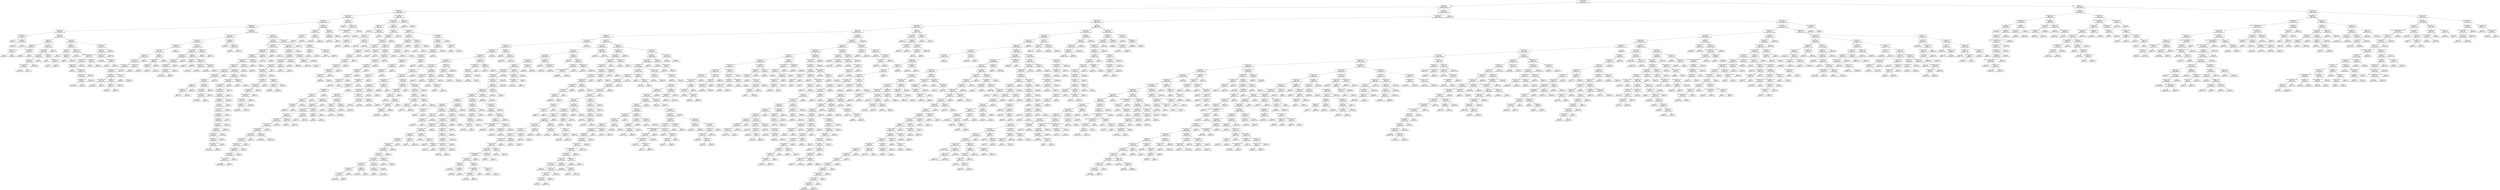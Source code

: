 digraph Tree {
node [shape=box] ;
0 [label="country_code_PH <= 0.5\ngini = 0.581\nsamples = 671205\nvalue = [70728, 257158, 342717, 602]"] ;
1 [label="term_in_months <= 7.5\ngini = 0.519\nsamples = 510764\nvalue = [68980, 112204, 328978, 602]"] ;
0 -> 1 [labeldistance=2.5, labelangle=45, headlabel="True"] ;
2 [label="sector_Agriculture <= 0.5\ngini = 0.421\nsamples = 49402\nvalue = [3583, 36359, 8870, 590]"] ;
1 -> 2 ;
3 [label="country_code_HT <= 0.5\ngini = 0.345\nsamples = 43121\nvalue = [1138, 34106, 7326, 551]"] ;
2 -> 3 ;
4 [label="country_code_ML <= 0.5\ngini = 0.313\nsamples = 41752\nvalue = [1096, 34039, 6066, 551]"] ;
3 -> 4 ;
5 [label="term_in_months <= 4.5\ngini = 0.285\nsamples = 40284\nvalue = [1034, 33683, 5016, 551]"] ;
4 -> 5 ;
6 [label="term_in_months <= 2.5\ngini = 0.593\nsamples = 4616\nvalue = [315, 2491, 1507, 303]"] ;
5 -> 6 ;
7 [label="country_code_KE <= 0.5\ngini = 0.573\nsamples = 475\nvalue = [61, 148, 0, 266]"] ;
6 -> 7 ;
8 [label="gini = 0.14\nsamples = 53\nvalue = [49, 4, 0, 0]"] ;
7 -> 8 ;
9 [label="term_in_months <= 1.5\ngini = 0.485\nsamples = 422\nvalue = [12, 144, 0, 266]"] ;
7 -> 9 ;
10 [label="gini = 0.124\nsamples = 30\nvalue = [0, 28, 0, 2]"] ;
9 -> 10 ;
11 [label="gini = 0.458\nsamples = 392\nvalue = [12, 116, 0, 264]"] ;
9 -> 11 ;
12 [label="lender_count <= 5.5\ngini = 0.544\nsamples = 4141\nvalue = [254, 2343, 1507, 37]"] ;
6 -> 12 ;
13 [label="count_female <= 0.5\ngini = 0.447\nsamples = 1507\nvalue = [105, 1065, 332, 5]"] ;
12 -> 13 ;
14 [label="count_male <= 0.5\ngini = 0.582\nsamples = 135\nvalue = [63, 59, 13, 0]"] ;
13 -> 14 ;
15 [label="loan_amount <= 212.5\ngini = 0.224\nsamples = 39\nvalue = [34, 5, 0, 0]"] ;
14 -> 15 ;
16 [label="gini = 0.0\nsamples = 34\nvalue = [34, 0, 0, 0]"] ;
15 -> 16 ;
17 [label="gini = 0.0\nsamples = 5\nvalue = [0, 5, 0, 0]"] ;
15 -> 17 ;
18 [label="country_code_KE <= 0.5\ngini = 0.574\nsamples = 96\nvalue = [29, 54, 13, 0]"] ;
14 -> 18 ;
19 [label="gini = 0.621\nsamples = 54\nvalue = [27, 16, 11, 0]"] ;
18 -> 19 ;
20 [label="gini = 0.177\nsamples = 42\nvalue = [2, 38, 2, 0]"] ;
18 -> 20 ;
21 [label="country_code_SV <= 0.5\ngini = 0.407\nsamples = 1372\nvalue = [42, 1006, 319, 5]"] ;
13 -> 21 ;
22 [label="sector_Education <= 0.5\ngini = 0.393\nsamples = 1353\nvalue = [25, 1004, 319, 5]"] ;
21 -> 22 ;
23 [label="country_code_CM <= 0.5\ngini = 0.38\nsamples = 1321\nvalue = [20, 996, 300, 5]"] ;
22 -> 23 ;
24 [label="lender_count <= 3.5\ngini = 0.373\nsamples = 1314\nvalue = [13, 996, 300, 5]"] ;
23 -> 24 ;
25 [label="sector_Personal Use <= 0.5\ngini = 0.309\nsamples = 674\nvalue = [9, 549, 112, 4]"] ;
24 -> 25 ;
26 [label="gini = 0.29\nsamples = 663\nvalue = [2, 548, 109, 4]"] ;
25 -> 26 ;
27 [label="gini = 0.512\nsamples = 11\nvalue = [7, 1, 3, 0]"] ;
25 -> 27 ;
28 [label="gini = 0.426\nsamples = 640\nvalue = [4, 447, 188, 1]"] ;
24 -> 28 ;
29 [label="gini = 0.0\nsamples = 7\nvalue = [7, 0, 0, 0]"] ;
23 -> 29 ;
30 [label="term_in_months <= 3.5\ngini = 0.561\nsamples = 32\nvalue = [5, 8, 19, 0]"] ;
22 -> 30 ;
31 [label="gini = 0.0\nsamples = 7\nvalue = [0, 7, 0, 0]"] ;
30 -> 31 ;
32 [label="loan_amount <= 112.5\ngini = 0.381\nsamples = 25\nvalue = [5, 1, 19, 0]"] ;
30 -> 32 ;
33 [label="gini = 0.0\nsamples = 5\nvalue = [5, 0, 0, 0]"] ;
32 -> 33 ;
34 [label="gini = 0.095\nsamples = 20\nvalue = [0, 1, 19, 0]"] ;
32 -> 34 ;
35 [label="gini = 0.188\nsamples = 19\nvalue = [17, 2, 0, 0]"] ;
21 -> 35 ;
36 [label="loan_amount <= 237.5\ngini = 0.562\nsamples = 2634\nvalue = [149, 1278, 1175, 32]"] ;
12 -> 36 ;
37 [label="count_female <= 0.5\ngini = 0.531\nsamples = 2160\nvalue = [61, 968, 1117, 14]"] ;
36 -> 37 ;
38 [label="count_male <= 0.5\ngini = 0.601\nsamples = 97\nvalue = [42, 43, 12, 0]"] ;
37 -> 38 ;
39 [label="gini = 0.0\nsamples = 34\nvalue = [34, 0, 0, 0]"] ;
38 -> 39 ;
40 [label="loan_amount <= 137.5\ngini = 0.482\nsamples = 63\nvalue = [8, 43, 12, 0]"] ;
38 -> 40 ;
41 [label="gini = 0.0\nsamples = 37\nvalue = [0, 37, 0, 0]"] ;
40 -> 41 ;
42 [label="gini = 0.639\nsamples = 26\nvalue = [8, 6, 12, 0]"] ;
40 -> 42 ;
43 [label="lender_count <= 6.5\ngini = 0.512\nsamples = 2063\nvalue = [19, 925, 1105, 14]"] ;
37 -> 43 ;
44 [label="gini = 0.515\nsamples = 311\nvalue = [11, 180, 120, 0]"] ;
43 -> 44 ;
45 [label="activity_Higher education costs <= 0.5\ngini = 0.503\nsamples = 1752\nvalue = [8, 745, 985, 14]"] ;
43 -> 45 ;
46 [label="term_in_months <= 3.5\ngini = 0.506\nsamples = 1704\nvalue = [8, 741, 941, 14]"] ;
45 -> 46 ;
47 [label="loan_amount <= 112.5\ngini = 0.493\nsamples = 1636\nvalue = [3, 694, 935, 4]"] ;
46 -> 47 ;
48 [label="gini = 0.0\nsamples = 18\nvalue = [0, 18, 0, 0]"] ;
47 -> 48 ;
49 [label="loan_amount <= 150.0\ngini = 0.491\nsamples = 1618\nvalue = [3, 676, 935, 4]"] ;
47 -> 49 ;
50 [label="lender_count <= 10.5\ngini = 0.486\nsamples = 1592\nvalue = [2, 658, 932, 0]"] ;
49 -> 50 ;
51 [label="activity_Energy <= 0.5\ngini = 0.499\nsamples = 841\nvalue = [2, 385, 454, 0]"] ;
50 -> 51 ;
52 [label="gini = 0.497\nsamples = 826\nvalue = [2, 370, 454, 0]"] ;
51 -> 52 ;
53 [label="gini = 0.0\nsamples = 15\nvalue = [0, 15, 0, 0]"] ;
51 -> 53 ;
54 [label="gini = 0.463\nsamples = 751\nvalue = [0, 273, 478, 0]"] ;
50 -> 54 ;
55 [label="gini = 0.482\nsamples = 26\nvalue = [1, 18, 3, 4]"] ;
49 -> 55 ;
56 [label="gini = 0.487\nsamples = 68\nvalue = [5, 47, 6, 10]"] ;
46 -> 56 ;
57 [label="term_in_months <= 3.5\ngini = 0.153\nsamples = 48\nvalue = [0, 4, 44, 0]"] ;
45 -> 57 ;
58 [label="gini = 0.0\nsamples = 4\nvalue = [0, 4, 0, 0]"] ;
57 -> 58 ;
59 [label="gini = 0.0\nsamples = 44\nvalue = [0, 0, 44, 0]"] ;
57 -> 59 ;
60 [label="country_code_CM <= 0.5\ngini = 0.521\nsamples = 474\nvalue = [88, 310, 58, 18]"] ;
36 -> 60 ;
61 [label="country_code_CO <= 0.5\ngini = 0.458\nsamples = 434\nvalue = [48, 310, 58, 18]"] ;
60 -> 61 ;
62 [label="loan_amount <= 1362.5\ngini = 0.419\nsamples = 414\nvalue = [45, 309, 42, 18]"] ;
61 -> 62 ;
63 [label="gini = 0.332\nsamples = 363\nvalue = [26, 294, 25, 18]"] ;
62 -> 63 ;
64 [label="term_in_months <= 3.5\ngini = 0.664\nsamples = 51\nvalue = [19, 15, 17, 0]"] ;
62 -> 64 ;
65 [label="gini = 0.0\nsamples = 10\nvalue = [10, 0, 0, 0]"] ;
64 -> 65 ;
66 [label="gini = 0.646\nsamples = 41\nvalue = [9, 15, 17, 0]"] ;
64 -> 66 ;
67 [label="gini = 0.335\nsamples = 20\nvalue = [3, 1, 16, 0]"] ;
61 -> 67 ;
68 [label="gini = 0.0\nsamples = 40\nvalue = [40, 0, 0, 0]"] ;
60 -> 68 ;
69 [label="term_in_months <= 6.5\ngini = 0.225\nsamples = 35668\nvalue = [719, 31192, 3509, 248]"] ;
5 -> 69 ;
70 [label="country_code_CO <= 0.5\ngini = 0.104\nsamples = 25120\nvalue = [400, 23753, 951, 16]"] ;
69 -> 70 ;
71 [label="term_in_months <= 5.5\ngini = 0.081\nsamples = 24770\nvalue = [345, 23733, 676, 16]"] ;
70 -> 71 ;
72 [label="country_code_TG <= 0.5\ngini = 0.295\nsamples = 3563\nvalue = [147, 2954, 454, 8]"] ;
71 -> 72 ;
73 [label="country_code_MX <= 0.5\ngini = 0.257\nsamples = 3302\nvalue = [147, 2825, 322, 8]"] ;
72 -> 73 ;
74 [label="country_code_ID <= 0.5\ngini = 0.216\nsamples = 2975\nvalue = [147, 2622, 198, 8]"] ;
73 -> 74 ;
75 [label="country_code_SV <= 0.5\ngini = 0.206\nsamples = 2954\nvalue = [126, 2622, 198, 8]"] ;
74 -> 75 ;
76 [label="country_code_MW <= 0.5\ngini = 0.184\nsamples = 2864\nvalue = [80, 2579, 197, 8]"] ;
75 -> 76 ;
77 [label="country_code_PE <= 0.5\ngini = 0.162\nsamples = 2757\nvalue = [79, 2518, 152, 8]"] ;
76 -> 77 ;
78 [label="country_code_NI <= 0.5\ngini = 0.141\nsamples = 2686\nvalue = [73, 2485, 120, 8]"] ;
77 -> 78 ;
79 [label="country_code_BF <= 0.5\ngini = 0.102\nsamples = 2449\nvalue = [15, 2318, 108, 8]"] ;
78 -> 79 ;
80 [label="gini = 0.092\nsamples = 2433\nvalue = [15, 2317, 93, 8]"] ;
79 -> 80 ;
81 [label="gini = 0.117\nsamples = 16\nvalue = [0, 1, 15, 0]"] ;
79 -> 81 ;
82 [label="count_female <= 1.5\ngini = 0.441\nsamples = 237\nvalue = [58, 167, 12, 0]"] ;
78 -> 82 ;
83 [label="loan_amount <= 575.0\ngini = 0.53\nsamples = 109\nvalue = [58, 47, 4, 0]"] ;
82 -> 83 ;
84 [label="gini = 0.517\nsamples = 55\nvalue = [17, 34, 4, 0]"] ;
83 -> 84 ;
85 [label="gini = 0.366\nsamples = 54\nvalue = [41, 13, 0, 0]"] ;
83 -> 85 ;
86 [label="gini = 0.117\nsamples = 128\nvalue = [0, 120, 8, 0]"] ;
82 -> 86 ;
87 [label="loan_amount <= 262.5\ngini = 0.574\nsamples = 71\nvalue = [6, 33, 32, 0]"] ;
77 -> 87 ;
88 [label="gini = 0.08\nsamples = 24\nvalue = [0, 23, 1, 0]"] ;
87 -> 88 ;
89 [label="gini = 0.503\nsamples = 47\nvalue = [6, 10, 31, 0]"] ;
87 -> 89 ;
90 [label="gini = 0.498\nsamples = 107\nvalue = [1, 61, 45, 0]"] ;
76 -> 90 ;
91 [label="loan_amount <= 450.0\ngini = 0.51\nsamples = 90\nvalue = [46, 43, 1, 0]"] ;
75 -> 91 ;
92 [label="gini = 0.429\nsamples = 44\nvalue = [12, 31, 1, 0]"] ;
91 -> 92 ;
93 [label="gini = 0.386\nsamples = 46\nvalue = [34, 12, 0, 0]"] ;
91 -> 93 ;
94 [label="gini = 0.0\nsamples = 21\nvalue = [21, 0, 0, 0]"] ;
74 -> 94 ;
95 [label="count_female <= 1.5\ngini = 0.471\nsamples = 327\nvalue = [0, 203, 124, 0]"] ;
73 -> 95 ;
96 [label="sector_Personal Use <= 0.5\ngini = 0.474\nsamples = 202\nvalue = [0, 78, 124, 0]"] ;
95 -> 96 ;
97 [label="count_female <= 0.5\ngini = 0.309\nsamples = 152\nvalue = [0, 29, 123, 0]"] ;
96 -> 97 ;
98 [label="gini = 0.198\nsamples = 18\nvalue = [0, 16, 2, 0]"] ;
97 -> 98 ;
99 [label="gini = 0.175\nsamples = 134\nvalue = [0, 13, 121, 0]"] ;
97 -> 99 ;
100 [label="gini = 0.039\nsamples = 50\nvalue = [0, 49, 1, 0]"] ;
96 -> 100 ;
101 [label="gini = 0.0\nsamples = 125\nvalue = [0, 125, 0, 0]"] ;
95 -> 101 ;
102 [label="gini = 0.5\nsamples = 261\nvalue = [0, 129, 132, 0]"] ;
72 -> 102 ;
103 [label="country_code_US <= 0.5\ngini = 0.04\nsamples = 21207\nvalue = [198, 20779, 222, 8]"] ;
71 -> 103 ;
104 [label="country_code_KE <= 0.5\ngini = 0.036\nsamples = 21165\nvalue = [180, 20778, 199, 8]"] ;
103 -> 104 ;
105 [label="country_code_LA <= 0.5\ngini = 0.015\nsamples = 19784\nvalue = [93, 19638, 53, 0]"] ;
104 -> 105 ;
106 [label="country_code_ID <= 0.5\ngini = 0.012\nsamples = 19762\nvalue = [72, 19638, 52, 0]"] ;
105 -> 106 ;
107 [label="country_code_MZ <= 0.5\ngini = 0.011\nsamples = 19745\nvalue = [56, 19637, 52, 0]"] ;
106 -> 107 ;
108 [label="country_code_KH <= 0.5\ngini = 0.01\nsamples = 19737\nvalue = [56, 19637, 44, 0]"] ;
107 -> 108 ;
109 [label="gini = 0.009\nsamples = 19725\nvalue = [51, 19633, 41, 0]"] ;
108 -> 109 ;
110 [label="gini = 0.653\nsamples = 12\nvalue = [5, 4, 3, 0]"] ;
108 -> 110 ;
111 [label="gini = 0.0\nsamples = 8\nvalue = [0, 0, 8, 0]"] ;
107 -> 111 ;
112 [label="gini = 0.111\nsamples = 17\nvalue = [16, 1, 0, 0]"] ;
106 -> 112 ;
113 [label="gini = 0.087\nsamples = 22\nvalue = [21, 0, 1, 0]"] ;
105 -> 113 ;
114 [label="count_female <= 0.5\ngini = 0.303\nsamples = 1381\nvalue = [87, 1140, 146, 8]"] ;
104 -> 114 ;
115 [label="count_male <= 0.5\ngini = 0.465\nsamples = 129\nvalue = [84, 43, 2, 0]"] ;
114 -> 115 ;
116 [label="gini = 0.0\nsamples = 84\nvalue = [84, 0, 0, 0]"] ;
115 -> 116 ;
117 [label="gini = 0.085\nsamples = 45\nvalue = [0, 43, 2, 0]"] ;
115 -> 117 ;
118 [label="loan_amount <= 275.0\ngini = 0.219\nsamples = 1252\nvalue = [3, 1097, 144, 8]"] ;
114 -> 118 ;
119 [label="loan_amount <= 237.5\ngini = 0.159\nsamples = 1084\nvalue = [2, 990, 92, 0]"] ;
118 -> 119 ;
120 [label="gini = 0.346\nsamples = 301\nvalue = [0, 234, 67, 0]"] ;
119 -> 120 ;
121 [label="gini = 0.067\nsamples = 783\nvalue = [2, 756, 25, 0]"] ;
119 -> 121 ;
122 [label="activity_Energy <= 0.5\ngini = 0.496\nsamples = 168\nvalue = [1, 107, 52, 8]"] ;
118 -> 122 ;
123 [label="gini = 0.459\nsamples = 151\nvalue = [1, 104, 38, 8]"] ;
122 -> 123 ;
124 [label="gini = 0.291\nsamples = 17\nvalue = [0, 3, 14, 0]"] ;
122 -> 124 ;
125 [label="lender_count <= 3.0\ngini = 0.516\nsamples = 42\nvalue = [18, 1, 23, 0]"] ;
103 -> 125 ;
126 [label="gini = 0.124\nsamples = 15\nvalue = [14, 0, 1, 0]"] ;
125 -> 126 ;
127 [label="gini = 0.313\nsamples = 27\nvalue = [4, 1, 22, 0]"] ;
125 -> 127 ;
128 [label="sector_Education <= 0.5\ngini = 0.355\nsamples = 350\nvalue = [55, 20, 275, 0]"] ;
70 -> 128 ;
129 [label="gini = 0.456\nsamples = 54\nvalue = [35, 19, 0, 0]"] ;
128 -> 129 ;
130 [label="loan_amount <= 237.5\ngini = 0.132\nsamples = 296\nvalue = [20, 1, 275, 0]"] ;
128 -> 130 ;
131 [label="gini = 0.091\nsamples = 21\nvalue = [20, 1, 0, 0]"] ;
130 -> 131 ;
132 [label="gini = 0.0\nsamples = 275\nvalue = [0, 0, 275, 0]"] ;
130 -> 132 ;
133 [label="country_code_KE <= 0.5\ngini = 0.442\nsamples = 10548\nvalue = [319, 7439, 2558, 232]"] ;
69 -> 133 ;
134 [label="count_female <= 2.5\ngini = 0.394\nsamples = 9948\nvalue = [287, 7398, 2263, 0]"] ;
133 -> 134 ;
135 [label="activity_Higher education costs <= 0.5\ngini = 0.319\nsamples = 6881\nvalue = [222, 5570, 1089, 0]"] ;
134 -> 135 ;
136 [label="sector_Personal Use <= 0.5\ngini = 0.296\nsamples = 6729\nvalue = [213, 5561, 955, 0]"] ;
135 -> 136 ;
137 [label="sector_Housing <= 0.5\ngini = 0.264\nsamples = 6546\nvalue = [152, 5549, 845, 0]"] ;
136 -> 137 ;
138 [label="country_code_PE <= 0.5\ngini = 0.245\nsamples = 6418\nvalue = [150, 5523, 745, 0]"] ;
137 -> 138 ;
139 [label="loan_amount <= 387.5\ngini = 0.226\nsamples = 6314\nvalue = [123, 5513, 678, 0]"] ;
138 -> 139 ;
140 [label="country_code_CO <= 0.5\ngini = 0.106\nsamples = 3265\nvalue = [49, 3084, 132, 0]"] ;
139 -> 140 ;
141 [label="country_code_NI <= 0.5\ngini = 0.092\nsamples = 3240\nvalue = [25, 3084, 131, 0]"] ;
140 -> 141 ;
142 [label="count_female <= 0.5\ngini = 0.082\nsamples = 3214\nvalue = [24, 3078, 112, 0]"] ;
141 -> 142 ;
143 [label="sector_Arts <= 0.5\ngini = 0.386\nsamples = 317\nvalue = [19, 241, 57, 0]"] ;
142 -> 143 ;
144 [label="sector_Education <= 0.5\ngini = 0.317\nsamples = 295\nvalue = [1, 237, 57, 0]"] ;
143 -> 144 ;
145 [label="gini = 0.273\nsamples = 271\nvalue = [1, 227, 43, 0]"] ;
144 -> 145 ;
146 [label="gini = 0.486\nsamples = 24\nvalue = [0, 10, 14, 0]"] ;
144 -> 146 ;
147 [label="gini = 0.298\nsamples = 22\nvalue = [18, 4, 0, 0]"] ;
143 -> 147 ;
148 [label="country_code_SV <= 0.5\ngini = 0.041\nsamples = 2897\nvalue = [5, 2837, 55, 0]"] ;
142 -> 148 ;
149 [label="sector_Education <= 0.5\ngini = 0.033\nsamples = 2883\nvalue = [4, 2834, 45, 0]"] ;
148 -> 149 ;
150 [label="country_code_TJ <= 0.5\ngini = 0.028\nsamples = 2868\nvalue = [4, 2827, 37, 0]"] ;
149 -> 150 ;
151 [label="gini = 0.026\nsamples = 2864\nvalue = [4, 2827, 33, 0]"] ;
150 -> 151 ;
152 [label="gini = 0.0\nsamples = 4\nvalue = [0, 0, 4, 0]"] ;
150 -> 152 ;
153 [label="gini = 0.498\nsamples = 15\nvalue = [0, 7, 8, 0]"] ;
149 -> 153 ;
154 [label="gini = 0.439\nsamples = 14\nvalue = [1, 3, 10, 0]"] ;
148 -> 154 ;
155 [label="gini = 0.411\nsamples = 26\nvalue = [1, 6, 19, 0]"] ;
141 -> 155 ;
156 [label="gini = 0.077\nsamples = 25\nvalue = [24, 0, 1, 0]"] ;
140 -> 156 ;
157 [label="country_code_ID <= 0.5\ngini = 0.333\nsamples = 3049\nvalue = [74, 2429, 546, 0]"] ;
139 -> 157 ;
158 [label="activity_Crafts <= 0.5\ngini = 0.321\nsamples = 3020\nvalue = [48, 2429, 543, 0]"] ;
157 -> 158 ;
159 [label="country_code_SV <= 0.5\ngini = 0.306\nsamples = 2955\nvalue = [30, 2407, 518, 0]"] ;
158 -> 159 ;
160 [label="country_code_ZW <= 0.5\ngini = 0.298\nsamples = 2932\nvalue = [25, 2405, 502, 0]"] ;
159 -> 160 ;
161 [label="country_code_MW <= 0.5\ngini = 0.293\nsamples = 2917\nvalue = [25, 2404, 488, 0]"] ;
160 -> 161 ;
162 [label="country_code_NI <= 0.5\ngini = 0.288\nsamples = 2907\nvalue = [15, 2404, 488, 0]"] ;
161 -> 162 ;
163 [label="country_code_TJ <= 0.5\ngini = 0.277\nsamples = 2828\nvalue = [15, 2361, 452, 0]"] ;
162 -> 163 ;
164 [label="country_code_ <= 0.5\ngini = 0.274\nsamples = 2819\nvalue = [15, 2361, 443, 0]"] ;
163 -> 164 ;
165 [label="country_code_CD <= 0.5\ngini = 0.271\nsamples = 2813\nvalue = [9, 2361, 443, 0]"] ;
164 -> 165 ;
166 [label="country_code_ZM <= 0.5\ngini = 0.268\nsamples = 2807\nvalue = [9, 2361, 437, 0]"] ;
165 -> 166 ;
167 [label="country_code_TR <= 0.5\ngini = 0.265\nsamples = 2798\nvalue = [8, 2360, 430, 0]"] ;
166 -> 167 ;
168 [label="country_code_TZ <= 0.5\ngini = 0.277\nsamples = 2644\nvalue = [8, 2206, 430, 0]"] ;
167 -> 168 ;
169 [label="count_male <= 1.5\ngini = 0.297\nsamples = 2313\nvalue = [8, 1895, 410, 0]"] ;
168 -> 169 ;
170 [label="country_code_CO <= 0.5\ngini = 0.285\nsamples = 2235\nvalue = [6, 1852, 377, 0]"] ;
169 -> 170 ;
171 [label="country_code_GT <= 0.5\ngini = 0.281\nsamples = 2226\nvalue = [0, 1850, 376, 0]"] ;
170 -> 171 ;
172 [label="country_code_SN <= 0.5\ngini = 0.278\nsamples = 2221\nvalue = [0, 1850, 371, 0]"] ;
171 -> 172 ;
173 [label="gini = 0.276\nsamples = 2216\nvalue = [0, 1850, 366, 0]"] ;
172 -> 173 ;
174 [label="gini = 0.0\nsamples = 5\nvalue = [0, 0, 5, 0]"] ;
172 -> 174 ;
175 [label="gini = 0.0\nsamples = 5\nvalue = [0, 0, 5, 0]"] ;
171 -> 175 ;
176 [label="gini = 0.494\nsamples = 9\nvalue = [6, 2, 1, 0]"] ;
170 -> 176 ;
177 [label="gini = 0.516\nsamples = 78\nvalue = [2, 43, 33, 0]"] ;
169 -> 177 ;
178 [label="gini = 0.114\nsamples = 331\nvalue = [0, 311, 20, 0]"] ;
168 -> 178 ;
179 [label="gini = 0.0\nsamples = 154\nvalue = [0, 154, 0, 0]"] ;
167 -> 179 ;
180 [label="gini = 0.37\nsamples = 9\nvalue = [1, 1, 7, 0]"] ;
166 -> 180 ;
181 [label="gini = 0.0\nsamples = 6\nvalue = [0, 0, 6, 0]"] ;
165 -> 181 ;
182 [label="gini = 0.0\nsamples = 6\nvalue = [6, 0, 0, 0]"] ;
164 -> 182 ;
183 [label="gini = 0.0\nsamples = 9\nvalue = [0, 0, 9, 0]"] ;
163 -> 183 ;
184 [label="gini = 0.496\nsamples = 79\nvalue = [0, 43, 36, 0]"] ;
162 -> 184 ;
185 [label="gini = 0.0\nsamples = 10\nvalue = [10, 0, 0, 0]"] ;
161 -> 185 ;
186 [label="gini = 0.124\nsamples = 15\nvalue = [0, 1, 14, 0]"] ;
160 -> 186 ;
187 [label="gini = 0.461\nsamples = 23\nvalue = [5, 2, 16, 0]"] ;
159 -> 187 ;
188 [label="count_female <= 0.5\ngini = 0.661\nsamples = 65\nvalue = [18, 22, 25, 0]"] ;
158 -> 188 ;
189 [label="gini = 0.355\nsamples = 23\nvalue = [18, 1, 4, 0]"] ;
188 -> 189 ;
190 [label="gini = 0.5\nsamples = 42\nvalue = [0, 21, 21, 0]"] ;
188 -> 190 ;
191 [label="gini = 0.185\nsamples = 29\nvalue = [26, 0, 3, 0]"] ;
157 -> 191 ;
192 [label="sector_Arts <= 0.5\ngini = 0.508\nsamples = 104\nvalue = [27, 10, 67, 0]"] ;
138 -> 192 ;
193 [label="gini = 0.275\nsamples = 76\nvalue = [3, 9, 64, 0]"] ;
192 -> 193 ;
194 [label="gini = 0.253\nsamples = 28\nvalue = [24, 1, 3, 0]"] ;
192 -> 194 ;
195 [label="country_code_MX <= 0.5\ngini = 0.348\nsamples = 128\nvalue = [2, 26, 100, 0]"] ;
137 -> 195 ;
196 [label="gini = 0.54\nsamples = 46\nvalue = [2, 23, 21, 0]"] ;
195 -> 196 ;
197 [label="gini = 0.07\nsamples = 82\nvalue = [0, 3, 79, 0]"] ;
195 -> 197 ;
198 [label="country_code_LA <= 0.5\ngini = 0.523\nsamples = 183\nvalue = [61, 12, 110, 0]"] ;
136 -> 198 ;
199 [label="gini = 0.191\nsamples = 123\nvalue = [1, 12, 110, 0]"] ;
198 -> 199 ;
200 [label="gini = 0.0\nsamples = 60\nvalue = [60, 0, 0, 0]"] ;
198 -> 200 ;
201 [label="loan_amount <= 125.0\ngini = 0.216\nsamples = 152\nvalue = [9, 9, 134, 0]"] ;
135 -> 201 ;
202 [label="gini = 0.198\nsamples = 9\nvalue = [8, 0, 1, 0]"] ;
201 -> 202 ;
203 [label="gini = 0.131\nsamples = 143\nvalue = [1, 9, 133, 0]"] ;
201 -> 203 ;
204 [label="country_code_LA <= 0.5\ngini = 0.498\nsamples = 3067\nvalue = [65, 1828, 1174, 0]"] ;
134 -> 204 ;
205 [label="country_code_PY <= 0.5\ngini = 0.478\nsamples = 3006\nvalue = [4, 1828, 1174, 0]"] ;
204 -> 205 ;
206 [label="country_code_PE <= 0.5\ngini = 0.444\nsamples = 2383\nvalue = [4, 1594, 785, 0]"] ;
205 -> 206 ;
207 [label="country_code_BO <= 0.5\ngini = 0.394\nsamples = 2004\nvalue = [4, 1465, 535, 0]"] ;
206 -> 207 ;
208 [label="country_code_SN <= 0.5\ngini = 0.346\nsamples = 1772\nvalue = [4, 1379, 389, 0]"] ;
207 -> 208 ;
209 [label="country_code_KH <= 0.5\ngini = 0.325\nsamples = 1731\nvalue = [4, 1379, 348, 0]"] ;
208 -> 209 ;
210 [label="country_code_NI <= 0.5\ngini = 0.307\nsamples = 1697\nvalue = [4, 1377, 316, 0]"] ;
209 -> 210 ;
211 [label="country_code_BF <= 0.5\ngini = 0.25\nsamples = 1476\nvalue = [4, 1261, 211, 0]"] ;
210 -> 211 ;
212 [label="country_code_ZW <= 0.5\ngini = 0.224\nsamples = 1436\nvalue = [4, 1252, 180, 0]"] ;
211 -> 212 ;
213 [label="country_code_MW <= 0.5\ngini = 0.203\nsamples = 1412\nvalue = [4, 1251, 157, 0]"] ;
212 -> 213 ;
214 [label="country_code_UG <= 0.5\ngini = 0.191\nsamples = 1399\nvalue = [4, 1250, 145, 0]"] ;
213 -> 214 ;
215 [label="country_code_RW <= 0.5\ngini = 0.157\nsamples = 1305\nvalue = [4, 1193, 108, 0]"] ;
214 -> 215 ;
216 [label="country_code_SL <= 0.5\ngini = 0.122\nsamples = 1211\nvalue = [4, 1132, 75, 0]"] ;
215 -> 216 ;
217 [label="gini = 0.109\nsamples = 1198\nvalue = [4, 1129, 65, 0]"] ;
216 -> 217 ;
218 [label="gini = 0.355\nsamples = 13\nvalue = [0, 3, 10, 0]"] ;
216 -> 218 ;
219 [label="gini = 0.456\nsamples = 94\nvalue = [0, 61, 33, 0]"] ;
215 -> 219 ;
220 [label="gini = 0.477\nsamples = 94\nvalue = [0, 57, 37, 0]"] ;
214 -> 220 ;
221 [label="gini = 0.142\nsamples = 13\nvalue = [0, 1, 12, 0]"] ;
213 -> 221 ;
222 [label="gini = 0.08\nsamples = 24\nvalue = [0, 1, 23, 0]"] ;
212 -> 222 ;
223 [label="gini = 0.349\nsamples = 40\nvalue = [0, 9, 31, 0]"] ;
211 -> 223 ;
224 [label="count_female <= 5.5\ngini = 0.499\nsamples = 221\nvalue = [0, 116, 105, 0]"] ;
210 -> 224 ;
225 [label="loan_amount <= 887.5\ngini = 0.48\nsamples = 192\nvalue = [0, 115, 77, 0]"] ;
224 -> 225 ;
226 [label="gini = 0.489\nsamples = 82\nvalue = [0, 35, 47, 0]"] ;
225 -> 226 ;
227 [label="gini = 0.397\nsamples = 110\nvalue = [0, 80, 30, 0]"] ;
225 -> 227 ;
228 [label="gini = 0.067\nsamples = 29\nvalue = [0, 1, 28, 0]"] ;
224 -> 228 ;
229 [label="gini = 0.111\nsamples = 34\nvalue = [0, 2, 32, 0]"] ;
209 -> 229 ;
230 [label="gini = 0.0\nsamples = 41\nvalue = [0, 0, 41, 0]"] ;
208 -> 230 ;
231 [label="count_male <= 1.5\ngini = 0.467\nsamples = 232\nvalue = [0, 86, 146, 0]"] ;
207 -> 231 ;
232 [label="gini = 0.379\nsamples = 177\nvalue = [0, 45, 132, 0]"] ;
231 -> 232 ;
233 [label="gini = 0.38\nsamples = 55\nvalue = [0, 41, 14, 0]"] ;
231 -> 233 ;
234 [label="loan_amount <= 1037.5\ngini = 0.449\nsamples = 379\nvalue = [0, 129, 250, 0]"] ;
206 -> 234 ;
235 [label="gini = 0.227\nsamples = 46\nvalue = [0, 40, 6, 0]"] ;
234 -> 235 ;
236 [label="gini = 0.392\nsamples = 333\nvalue = [0, 89, 244, 0]"] ;
234 -> 236 ;
237 [label="loan_amount <= 4162.5\ngini = 0.469\nsamples = 623\nvalue = [0, 234, 389, 0]"] ;
205 -> 237 ;
238 [label="loan_amount <= 3762.5\ngini = 0.323\nsamples = 435\nvalue = [0, 88, 347, 0]"] ;
237 -> 238 ;
239 [label="gini = 0.281\nsamples = 385\nvalue = [0, 65, 320, 0]"] ;
238 -> 239 ;
240 [label="gini = 0.497\nsamples = 50\nvalue = [0, 23, 27, 0]"] ;
238 -> 240 ;
241 [label="gini = 0.347\nsamples = 188\nvalue = [0, 146, 42, 0]"] ;
237 -> 241 ;
242 [label="gini = 0.0\nsamples = 61\nvalue = [61, 0, 0, 0]"] ;
204 -> 242 ;
243 [label="loan_amount <= 312.5\ngini = 0.601\nsamples = 600\nvalue = [32, 41, 295, 232]"] ;
133 -> 243 ;
244 [label="gini = 0.139\nsamples = 281\nvalue = [0, 20, 260, 1]"] ;
243 -> 244 ;
245 [label="count_female <= 0.5\ngini = 0.449\nsamples = 319\nvalue = [32, 21, 35, 231]"] ;
243 -> 245 ;
246 [label="count_male <= 0.5\ngini = 0.622\nsamples = 56\nvalue = [30, 6, 15, 5]"] ;
245 -> 246 ;
247 [label="gini = 0.0\nsamples = 30\nvalue = [30, 0, 0, 0]"] ;
246 -> 247 ;
248 [label="gini = 0.577\nsamples = 26\nvalue = [0, 6, 15, 5]"] ;
246 -> 248 ;
249 [label="loan_amount <= 387.5\ngini = 0.252\nsamples = 263\nvalue = [2, 15, 20, 226]"] ;
245 -> 249 ;
250 [label="gini = 0.146\nsamples = 245\nvalue = [1, 7, 11, 226]"] ;
249 -> 250 ;
251 [label="gini = 0.549\nsamples = 18\nvalue = [1, 8, 9, 0]"] ;
249 -> 251 ;
252 [label="term_in_months <= 6.5\ngini = 0.428\nsamples = 1468\nvalue = [62, 356, 1050, 0]"] ;
4 -> 252 ;
253 [label="term_in_months <= 5.5\ngini = 0.515\nsamples = 570\nvalue = [36, 350, 184, 0]"] ;
252 -> 253 ;
254 [label="count_female <= 2.5\ngini = 0.256\nsamples = 138\nvalue = [15, 5, 118, 0]"] ;
253 -> 254 ;
255 [label="gini = 0.401\nsamples = 18\nvalue = [13, 5, 0, 0]"] ;
254 -> 255 ;
256 [label="gini = 0.033\nsamples = 120\nvalue = [2, 0, 118, 0]"] ;
254 -> 256 ;
257 [label="lender_count <= 15.5\ngini = 0.337\nsamples = 432\nvalue = [21, 345, 66, 0]"] ;
253 -> 257 ;
258 [label="gini = 0.197\nsamples = 282\nvalue = [2, 251, 29, 0]"] ;
257 -> 258 ;
259 [label="gini = 0.53\nsamples = 150\nvalue = [19, 94, 37, 0]"] ;
257 -> 259 ;
260 [label="count_male <= 0.5\ngini = 0.069\nsamples = 898\nvalue = [26, 6, 866, 0]"] ;
252 -> 260 ;
261 [label="count_female <= 10.5\ngini = 0.042\nsamples = 881\nvalue = [19, 0, 862, 0]"] ;
260 -> 261 ;
262 [label="gini = 0.027\nsamples = 873\nvalue = [12, 0, 861, 0]"] ;
261 -> 262 ;
263 [label="gini = 0.219\nsamples = 8\nvalue = [7, 0, 1, 0]"] ;
261 -> 263 ;
264 [label="gini = 0.651\nsamples = 17\nvalue = [7, 6, 4, 0]"] ;
260 -> 264 ;
265 [label="term_in_months <= 5.5\ngini = 0.15\nsamples = 1369\nvalue = [42, 67, 1260, 0]"] ;
3 -> 265 ;
266 [label="gini = 0.353\nsamples = 54\nvalue = [42, 11, 1, 0]"] ;
265 -> 266 ;
267 [label="loan_amount <= 2000.0\ngini = 0.082\nsamples = 1315\nvalue = [0, 56, 1259, 0]"] ;
265 -> 267 ;
268 [label="activity_Renewable Energy Products <= 0.5\ngini = 0.029\nsamples = 1277\nvalue = [0, 19, 1258, 0]"] ;
267 -> 268 ;
269 [label="gini = 0.009\nsamples = 1259\nvalue = [0, 6, 1253, 0]"] ;
268 -> 269 ;
270 [label="gini = 0.401\nsamples = 18\nvalue = [0, 13, 5, 0]"] ;
268 -> 270 ;
271 [label="gini = 0.051\nsamples = 38\nvalue = [0, 37, 1, 0]"] ;
267 -> 271 ;
272 [label="country_code_ML <= 0.5\ngini = 0.659\nsamples = 6281\nvalue = [2445, 2253, 1544, 39]"] ;
2 -> 272 ;
273 [label="term_in_months <= 3.5\ngini = 0.652\nsamples = 5089\nvalue = [1272, 2242, 1536, 39]"] ;
272 -> 273 ;
274 [label="count_female <= 0.5\ngini = 0.477\nsamples = 1446\nvalue = [152, 268, 999, 27]"] ;
273 -> 274 ;
275 [label="gini = 0.277\nsamples = 132\nvalue = [111, 16, 1, 4]"] ;
274 -> 275 ;
276 [label="loan_amount <= 275.0\ngini = 0.385\nsamples = 1314\nvalue = [41, 252, 998, 23]"] ;
274 -> 276 ;
277 [label="lender_count <= 7.5\ngini = 0.346\nsamples = 1273\nvalue = [2, 251, 998, 22]"] ;
276 -> 277 ;
278 [label="term_in_months <= 2.5\ngini = 0.478\nsamples = 522\nvalue = [1, 175, 334, 12]"] ;
277 -> 278 ;
279 [label="gini = 0.475\nsamples = 18\nvalue = [1, 5, 0, 12]"] ;
278 -> 279 ;
280 [label="gini = 0.447\nsamples = 504\nvalue = [0, 170, 334, 0]"] ;
278 -> 280 ;
281 [label="term_in_months <= 2.5\ngini = 0.208\nsamples = 751\nvalue = [1, 76, 664, 10]"] ;
277 -> 281 ;
282 [label="gini = 0.408\nsamples = 14\nvalue = [0, 4, 0, 10]"] ;
281 -> 282 ;
283 [label="gini = 0.179\nsamples = 737\nvalue = [1, 72, 664, 0]"] ;
281 -> 283 ;
284 [label="gini = 0.094\nsamples = 41\nvalue = [39, 1, 0, 1]"] ;
276 -> 284 ;
285 [label="count_female <= 0.5\ngini = 0.59\nsamples = 3643\nvalue = [1120, 1974, 537, 12]"] ;
273 -> 285 ;
286 [label="country_code_UG <= 0.5\ngini = 0.557\nsamples = 1333\nvalue = [776, 402, 153, 2]"] ;
285 -> 286 ;
287 [label="country_code_ZM <= 0.5\ngini = 0.527\nsamples = 1221\nvalue = [763, 326, 130, 2]"] ;
286 -> 287 ;
288 [label="term_in_months <= 6.5\ngini = 0.506\nsamples = 1188\nvalue = [763, 324, 99, 2]"] ;
287 -> 288 ;
289 [label="activity_Animal Sales <= 0.5\ngini = 0.5\nsamples = 645\nvalue = [383, 247, 14, 1]"] ;
288 -> 289 ;
290 [label="loan_amount <= 1762.5\ngini = 0.482\nsamples = 599\nvalue = [379, 205, 14, 1]"] ;
289 -> 290 ;
291 [label="count_male <= 1.5\ngini = 0.513\nsamples = 509\nvalue = [292, 202, 14, 1]"] ;
290 -> 291 ;
292 [label="country_code_MZ <= 0.5\ngini = 0.503\nsamples = 475\nvalue = [285, 175, 14, 1]"] ;
291 -> 292 ;
293 [label="country_code_GT <= 0.5\ngini = 0.495\nsamples = 457\nvalue = [283, 159, 14, 1]"] ;
292 -> 293 ;
294 [label="activity_Agriculture <= 0.5\ngini = 0.485\nsamples = 443\nvalue = [282, 146, 14, 1]"] ;
293 -> 294 ;
295 [label="country_code_KE <= 0.5\ngini = 0.511\nsamples = 229\nvalue = [125, 100, 4, 0]"] ;
294 -> 295 ;
296 [label="gini = 0.495\nsamples = 209\nvalue = [125, 80, 4, 0]"] ;
295 -> 296 ;
297 [label="gini = 0.0\nsamples = 20\nvalue = [0, 20, 0, 0]"] ;
295 -> 297 ;
298 [label="gini = 0.413\nsamples = 214\nvalue = [157, 46, 10, 1]"] ;
294 -> 298 ;
299 [label="gini = 0.133\nsamples = 14\nvalue = [1, 13, 0, 0]"] ;
293 -> 299 ;
300 [label="gini = 0.198\nsamples = 18\nvalue = [2, 16, 0, 0]"] ;
292 -> 300 ;
301 [label="gini = 0.327\nsamples = 34\nvalue = [7, 27, 0, 0]"] ;
291 -> 301 ;
302 [label="gini = 0.064\nsamples = 90\nvalue = [87, 3, 0, 0]"] ;
290 -> 302 ;
303 [label="gini = 0.159\nsamples = 46\nvalue = [4, 42, 0, 0]"] ;
289 -> 303 ;
304 [label="loan_amount <= 137.5\ngini = 0.466\nsamples = 543\nvalue = [380, 77, 85, 1]"] ;
288 -> 304 ;
305 [label="lender_count <= 2.5\ngini = 0.512\nsamples = 34\nvalue = [4, 8, 22, 0]"] ;
304 -> 305 ;
306 [label="gini = 0.219\nsamples = 8\nvalue = [0, 7, 1, 0]"] ;
305 -> 306 ;
307 [label="gini = 0.322\nsamples = 26\nvalue = [4, 1, 21, 0]"] ;
305 -> 307 ;
308 [label="country_code_EC <= 0.5\ngini = 0.421\nsamples = 509\nvalue = [376, 69, 63, 1]"] ;
304 -> 308 ;
309 [label="country_code_MZ <= 0.5\ngini = 0.384\nsamples = 486\nvalue = [373, 51, 61, 1]"] ;
308 -> 309 ;
310 [label="country_code_TZ <= 0.5\ngini = 0.356\nsamples = 471\nvalue = [371, 39, 60, 1]"] ;
309 -> 310 ;
311 [label="country_code_KE <= 0.5\ngini = 0.329\nsamples = 460\nvalue = [371, 30, 58, 1]"] ;
310 -> 311 ;
312 [label="country_code_HN <= 0.5\ngini = 0.291\nsamples = 443\nvalue = [369, 27, 47, 0]"] ;
311 -> 312 ;
313 [label="country_code_TJ <= 0.5\ngini = 0.236\nsamples = 411\nvalue = [357, 21, 33, 0]"] ;
312 -> 313 ;
314 [label="country_code_BF <= 0.5\ngini = 0.219\nsamples = 406\nvalue = [357, 21, 28, 0]"] ;
313 -> 314 ;
315 [label="gini = 0.205\nsamples = 402\nvalue = [357, 17, 28, 0]"] ;
314 -> 315 ;
316 [label="gini = 0.0\nsamples = 4\nvalue = [0, 4, 0, 0]"] ;
314 -> 316 ;
317 [label="gini = 0.0\nsamples = 5\nvalue = [0, 0, 5, 0]"] ;
313 -> 317 ;
318 [label="gini = 0.633\nsamples = 32\nvalue = [12, 6, 14, 0]"] ;
312 -> 318 ;
319 [label="gini = 0.533\nsamples = 17\nvalue = [2, 3, 11, 1]"] ;
311 -> 319 ;
320 [label="gini = 0.298\nsamples = 11\nvalue = [0, 9, 2, 0]"] ;
310 -> 320 ;
321 [label="gini = 0.338\nsamples = 15\nvalue = [2, 12, 1, 0]"] ;
309 -> 321 ;
322 [label="gini = 0.363\nsamples = 23\nvalue = [3, 18, 2, 0]"] ;
308 -> 322 ;
323 [label="gini = 0.114\nsamples = 33\nvalue = [0, 2, 31, 0]"] ;
287 -> 323 ;
324 [label="gini = 0.484\nsamples = 112\nvalue = [13, 76, 23, 0]"] ;
286 -> 324 ;
325 [label="term_in_months <= 6.5\ngini = 0.487\nsamples = 2310\nvalue = [344, 1572, 384, 10]"] ;
285 -> 325 ;
326 [label="country_code_RW <= 0.5\ngini = 0.26\nsamples = 1437\nvalue = [137, 1226, 73, 1]"] ;
325 -> 326 ;
327 [label="country_code_SV <= 0.5\ngini = 0.209\nsamples = 1332\nvalue = [78, 1180, 73, 1]"] ;
326 -> 327 ;
328 [label="country_code_KG <= 0.5\ngini = 0.189\nsamples = 1303\nvalue = [59, 1170, 73, 1]"] ;
327 -> 328 ;
329 [label="country_code_CO <= 0.5\ngini = 0.178\nsamples = 1283\nvalue = [59, 1160, 63, 1]"] ;
328 -> 329 ;
330 [label="gini = 0.173\nsamples = 1279\nvalue = [55, 1160, 63, 1]"] ;
329 -> 330 ;
331 [label="gini = 0.0\nsamples = 4\nvalue = [4, 0, 0, 0]"] ;
329 -> 331 ;
332 [label="gini = 0.5\nsamples = 20\nvalue = [0, 10, 10, 0]"] ;
328 -> 332 ;
333 [label="gini = 0.452\nsamples = 29\nvalue = [19, 10, 0, 0]"] ;
327 -> 333 ;
334 [label="count_female <= 2.5\ngini = 0.492\nsamples = 105\nvalue = [59, 46, 0, 0]"] ;
326 -> 334 ;
335 [label="loan_amount <= 925.0\ngini = 0.358\nsamples = 77\nvalue = [59, 18, 0, 0]"] ;
334 -> 335 ;
336 [label="gini = 0.219\nsamples = 16\nvalue = [2, 14, 0, 0]"] ;
335 -> 336 ;
337 [label="gini = 0.123\nsamples = 61\nvalue = [57, 4, 0, 0]"] ;
335 -> 337 ;
338 [label="gini = 0.0\nsamples = 28\nvalue = [0, 28, 0, 0]"] ;
334 -> 338 ;
339 [label="country_code_MM <= 0.5\ngini = 0.66\nsamples = 873\nvalue = [207, 346, 311, 9]"] ;
325 -> 339 ;
340 [label="country_code_RW <= 0.5\ngini = 0.64\nsamples = 813\nvalue = [147, 346, 311, 9]"] ;
339 -> 340 ;
341 [label="country_code_EC <= 0.5\ngini = 0.614\nsamples = 756\nvalue = [98, 339, 310, 9]"] ;
340 -> 341 ;
342 [label="country_code_CD <= 0.5\ngini = 0.626\nsamples = 623\nvalue = [96, 230, 288, 9]"] ;
341 -> 342 ;
343 [label="country_code_PE <= 0.5\ngini = 0.638\nsamples = 575\nvalue = [96, 230, 240, 9]"] ;
342 -> 343 ;
344 [label="country_code_SV <= 0.5\ngini = 0.615\nsamples = 514\nvalue = [63, 225, 217, 9]"] ;
343 -> 344 ;
345 [label="country_code_TZ <= 0.5\ngini = 0.597\nsamples = 497\nvalue = [47, 225, 216, 9]"] ;
344 -> 345 ;
346 [label="country_code_VN <= 0.5\ngini = 0.601\nsamples = 470\nvalue = [47, 200, 214, 9]"] ;
345 -> 346 ;
347 [label="country_code_CO <= 0.5\ngini = 0.594\nsamples = 441\nvalue = [41, 177, 214, 9]"] ;
346 -> 347 ;
348 [label="country_code_KG <= 0.5\ngini = 0.583\nsamples = 432\nvalue = [33, 177, 213, 9]"] ;
347 -> 348 ;
349 [label="country_code_KE <= 0.5\ngini = 0.589\nsamples = 414\nvalue = [33, 177, 195, 9]"] ;
348 -> 349 ;
350 [label="country_code_PY <= 0.5\ngini = 0.58\nsamples = 355\nvalue = [33, 165, 157, 0]"] ;
349 -> 350 ;
351 [label="count_female <= 7.5\ngini = 0.584\nsamples = 314\nvalue = [33, 156, 125, 0]"] ;
350 -> 351 ;
352 [label="lender_count <= 13.5\ngini = 0.6\nsamples = 262\nvalue = [32, 114, 116, 0]"] ;
351 -> 352 ;
353 [label="country_code_TJ <= 0.5\ngini = 0.504\nsamples = 108\nvalue = [8, 69, 31, 0]"] ;
352 -> 353 ;
354 [label="gini = 0.465\nsamples = 100\nvalue = [8, 69, 23, 0]"] ;
353 -> 354 ;
355 [label="gini = 0.0\nsamples = 8\nvalue = [0, 0, 8, 0]"] ;
353 -> 355 ;
356 [label="gini = 0.586\nsamples = 154\nvalue = [24, 45, 85, 0]"] ;
352 -> 356 ;
357 [label="gini = 0.317\nsamples = 52\nvalue = [1, 42, 9, 0]"] ;
351 -> 357 ;
358 [label="gini = 0.343\nsamples = 41\nvalue = [0, 9, 32, 0]"] ;
350 -> 358 ;
359 [label="gini = 0.521\nsamples = 59\nvalue = [0, 12, 38, 9]"] ;
349 -> 359 ;
360 [label="gini = 0.0\nsamples = 18\nvalue = [0, 0, 18, 0]"] ;
348 -> 360 ;
361 [label="gini = 0.198\nsamples = 9\nvalue = [8, 0, 1, 0]"] ;
347 -> 361 ;
362 [label="gini = 0.328\nsamples = 29\nvalue = [6, 23, 0, 0]"] ;
346 -> 362 ;
363 [label="gini = 0.137\nsamples = 27\nvalue = [0, 25, 2, 0]"] ;
345 -> 363 ;
364 [label="gini = 0.111\nsamples = 17\nvalue = [16, 0, 1, 0]"] ;
344 -> 364 ;
365 [label="count_female <= 1.5\ngini = 0.558\nsamples = 61\nvalue = [33, 5, 23, 0]"] ;
343 -> 365 ;
366 [label="gini = 0.394\nsamples = 44\nvalue = [33, 2, 9, 0]"] ;
365 -> 366 ;
367 [label="gini = 0.291\nsamples = 17\nvalue = [0, 3, 14, 0]"] ;
365 -> 367 ;
368 [label="gini = 0.0\nsamples = 48\nvalue = [0, 0, 48, 0]"] ;
342 -> 368 ;
369 [label="gini = 0.301\nsamples = 133\nvalue = [2, 109, 22, 0]"] ;
341 -> 369 ;
370 [label="loan_amount <= 987.5\ngini = 0.246\nsamples = 57\nvalue = [49, 7, 1, 0]"] ;
340 -> 370 ;
371 [label="gini = 0.245\nsamples = 7\nvalue = [1, 6, 0, 0]"] ;
370 -> 371 ;
372 [label="gini = 0.078\nsamples = 50\nvalue = [48, 1, 1, 0]"] ;
370 -> 372 ;
373 [label="gini = 0.0\nsamples = 60\nvalue = [60, 0, 0, 0]"] ;
339 -> 373 ;
374 [label="activity_Dairy <= 0.5\ngini = 0.031\nsamples = 1192\nvalue = [1173, 11, 8, 0]"] ;
272 -> 374 ;
375 [label="gini = 0.02\nsamples = 1185\nvalue = [1173, 9, 3, 0]"] ;
374 -> 375 ;
376 [label="gini = 0.408\nsamples = 7\nvalue = [0, 2, 5, 0]"] ;
374 -> 376 ;
377 [label="country_code_NG <= 0.5\ngini = 0.471\nsamples = 461362\nvalue = [65397, 75845, 320108, 12]"] ;
1 -> 377 ;
378 [label="term_in_months <= 13.5\ngini = 0.454\nsamples = 451254\nvalue = [55290, 75844, 320108, 12]"] ;
377 -> 378 ;
379 [label="sector_Agriculture <= 0.5\ngini = 0.584\nsamples = 161121\nvalue = [23859, 48381, 88869, 12]"] ;
378 -> 379 ;
380 [label="country_code_KH <= 0.5\ngini = 0.506\nsamples = 118248\nvalue = [4406, 42679, 71151, 12]"] ;
379 -> 380 ;
381 [label="count_male <= 0.5\ngini = 0.532\nsamples = 101931\nvalue = [4256, 42508, 55155, 12]"] ;
380 -> 381 ;
382 [label="term_in_months <= 8.5\ngini = 0.524\nsamples = 74672\nvalue = [1855, 36994, 35812, 11]"] ;
381 -> 382 ;
383 [label="country_code_TG <= 0.5\ngini = 0.468\nsamples = 27476\nvalue = [367, 9424, 17676, 9]"] ;
382 -> 383 ;
384 [label="country_code_EC <= 0.5\ngini = 0.451\nsamples = 26351\nvalue = [367, 8301, 17674, 9]"] ;
383 -> 384 ;
385 [label="country_code_TR <= 0.5\ngini = 0.423\nsamples = 24701\nvalue = [367, 6863, 17462, 9]"] ;
384 -> 385 ;
386 [label="country_code_GH <= 0.5\ngini = 0.398\nsamples = 23779\nvalue = [367, 5941, 17462, 9]"] ;
385 -> 386 ;
387 [label="country_code_TZ <= 0.5\ngini = 0.375\nsamples = 22855\nvalue = [365, 5177, 17304, 9]"] ;
386 -> 387 ;
388 [label="country_code_ZW <= 0.5\ngini = 0.349\nsamples = 21814\nvalue = [362, 4405, 17038, 9]"] ;
387 -> 388 ;
389 [label="country_code_MG <= 0.5\ngini = 0.305\nsamples = 19792\nvalue = [362, 3241, 16180, 9]"] ;
388 -> 389 ;
390 [label="country_code_UG <= 0.5\ngini = 0.277\nsamples = 19207\nvalue = [362, 2739, 16097, 9]"] ;
389 -> 390 ;
391 [label="country_code_RW <= 0.5\ngini = 0.224\nsamples = 17512\nvalue = [361, 1833, 15309, 9]"] ;
390 -> 391 ;
392 [label="country_code_CO <= 0.5\ngini = 0.206\nsamples = 17249\nvalue = [361, 1593, 15286, 9]"] ;
391 -> 392 ;
393 [label="country_code_NI <= 0.5\ngini = 0.189\nsamples = 17029\nvalue = [182, 1591, 15247, 9]"] ;
392 -> 393 ;
394 [label="country_code_PY <= 0.5\ngini = 0.164\nsamples = 16264\nvalue = [181, 1257, 14817, 9]"] ;
393 -> 394 ;
395 [label="country_code_DO <= 0.5\ngini = 0.128\nsamples = 15108\nvalue = [181, 832, 14086, 9]"] ;
394 -> 395 ;
396 [label="country_code_ID <= 0.5\ngini = 0.121\nsamples = 15048\nvalue = [181, 772, 14086, 9]"] ;
395 -> 396 ;
397 [label="country_code_MX <= 0.5\ngini = 0.112\nsamples = 14967\nvalue = [138, 735, 14085, 9]"] ;
396 -> 397 ;
398 [label="country_code_BO <= 0.5\ngini = 0.101\nsamples = 14719\nvalue = [138, 632, 13940, 9]"] ;
397 -> 398 ;
399 [label="country_code_BR <= 0.5\ngini = 0.093\nsamples = 14471\nvalue = [138, 558, 13766, 9]"] ;
398 -> 399 ;
400 [label="country_code_SS <= 0.5\ngini = 0.091\nsamples = 14446\nvalue = [138, 537, 13762, 9]"] ;
399 -> 400 ;
401 [label="country_code_KE <= 0.5\ngini = 0.089\nsamples = 14431\nvalue = [137, 523, 13762, 9]"] ;
400 -> 401 ;
402 [label="country_code_LA <= 0.5\ngini = 0.058\nsamples = 10057\nvalue = [133, 166, 9758, 0]"] ;
401 -> 402 ;
403 [label="country_code_WS <= 0.5\ngini = 0.056\nsamples = 10046\nvalue = [122, 166, 9758, 0]"] ;
402 -> 403 ;
404 [label="country_code_VN <= 0.5\ngini = 0.054\nsamples = 10035\nvalue = [122, 155, 9758, 0]"] ;
403 -> 404 ;
405 [label="country_code_MZ <= 0.5\ngini = 0.052\nsamples = 10023\nvalue = [113, 153, 9757, 0]"] ;
404 -> 405 ;
406 [label="country_code_SB <= 0.5\ngini = 0.051\nsamples = 10018\nvalue = [108, 153, 9757, 0]"] ;
405 -> 406 ;
407 [label="country_code_CG <= 0.5\ngini = 0.05\nsamples = 10013\nvalue = [108, 148, 9757, 0]"] ;
406 -> 407 ;
408 [label="gini = 0.049\nsamples = 10009\nvalue = [108, 144, 9757, 0]"] ;
407 -> 408 ;
409 [label="gini = 0.0\nsamples = 4\nvalue = [0, 4, 0, 0]"] ;
407 -> 409 ;
410 [label="gini = 0.0\nsamples = 5\nvalue = [0, 5, 0, 0]"] ;
406 -> 410 ;
411 [label="gini = 0.0\nsamples = 5\nvalue = [5, 0, 0, 0]"] ;
405 -> 411 ;
412 [label="gini = 0.403\nsamples = 12\nvalue = [9, 2, 1, 0]"] ;
404 -> 412 ;
413 [label="gini = 0.0\nsamples = 11\nvalue = [0, 11, 0, 0]"] ;
403 -> 413 ;
414 [label="gini = 0.0\nsamples = 11\nvalue = [11, 0, 0, 0]"] ;
402 -> 414 ;
415 [label="loan_amount <= 237.5\ngini = 0.155\nsamples = 4374\nvalue = [4, 357, 4004, 9]"] ;
401 -> 415 ;
416 [label="gini = 0.105\nsamples = 2566\nvalue = [0, 143, 2423, 0]"] ;
415 -> 416 ;
417 [label="gini = 0.221\nsamples = 1808\nvalue = [4, 214, 1581, 9]"] ;
415 -> 417 ;
418 [label="gini = 0.124\nsamples = 15\nvalue = [1, 14, 0, 0]"] ;
400 -> 418 ;
419 [label="gini = 0.269\nsamples = 25\nvalue = [0, 21, 4, 0]"] ;
399 -> 419 ;
420 [label="loan_amount <= 700.0\ngini = 0.419\nsamples = 248\nvalue = [0, 74, 174, 0]"] ;
398 -> 420 ;
421 [label="gini = 0.056\nsamples = 69\nvalue = [0, 2, 67, 0]"] ;
420 -> 421 ;
422 [label="gini = 0.481\nsamples = 179\nvalue = [0, 72, 107, 0]"] ;
420 -> 422 ;
423 [label="loan_amount <= 587.5\ngini = 0.486\nsamples = 248\nvalue = [0, 103, 145, 0]"] ;
397 -> 423 ;
424 [label="gini = 0.257\nsamples = 112\nvalue = [0, 17, 95, 0]"] ;
423 -> 424 ;
425 [label="gini = 0.465\nsamples = 136\nvalue = [0, 86, 50, 0]"] ;
423 -> 425 ;
426 [label="sector_Housing <= 0.5\ngini = 0.509\nsamples = 81\nvalue = [43, 37, 1, 0]"] ;
396 -> 426 ;
427 [label="count_female <= 3.0\ngini = 0.434\nsamples = 62\nvalue = [43, 18, 1, 0]"] ;
426 -> 427 ;
428 [label="gini = 0.0\nsamples = 43\nvalue = [43, 0, 0, 0]"] ;
427 -> 428 ;
429 [label="gini = 0.1\nsamples = 19\nvalue = [0, 18, 1, 0]"] ;
427 -> 429 ;
430 [label="gini = 0.0\nsamples = 19\nvalue = [0, 19, 0, 0]"] ;
426 -> 430 ;
431 [label="gini = 0.0\nsamples = 60\nvalue = [0, 60, 0, 0]"] ;
395 -> 431 ;
432 [label="loan_amount <= 3512.5\ngini = 0.465\nsamples = 1156\nvalue = [0, 425, 731, 0]"] ;
394 -> 432 ;
433 [label="count_female <= 10.5\ngini = 0.5\nsamples = 496\nvalue = [0, 249, 247, 0]"] ;
432 -> 433 ;
434 [label="gini = 0.0\nsamples = 53\nvalue = [0, 0, 53, 0]"] ;
433 -> 434 ;
435 [label="lender_count <= 54.5\ngini = 0.492\nsamples = 443\nvalue = [0, 249, 194, 0]"] ;
433 -> 435 ;
436 [label="gini = 0.449\nsamples = 259\nvalue = [0, 171, 88, 0]"] ;
435 -> 436 ;
437 [label="gini = 0.488\nsamples = 184\nvalue = [0, 78, 106, 0]"] ;
435 -> 437 ;
438 [label="lender_count <= 72.5\ngini = 0.391\nsamples = 660\nvalue = [0, 176, 484, 0]"] ;
432 -> 438 ;
439 [label="gini = 0.453\nsamples = 323\nvalue = [0, 112, 211, 0]"] ;
438 -> 439 ;
440 [label="gini = 0.308\nsamples = 337\nvalue = [0, 64, 273, 0]"] ;
438 -> 440 ;
441 [label="loan_amount <= 1037.5\ngini = 0.493\nsamples = 765\nvalue = [1, 334, 430, 0]"] ;
393 -> 441 ;
442 [label="loan_amount <= 387.5\ngini = 0.456\nsamples = 483\nvalue = [1, 168, 314, 0]"] ;
441 -> 442 ;
443 [label="gini = 0.316\nsamples = 122\nvalue = [0, 24, 98, 0]"] ;
442 -> 443 ;
444 [label="gini = 0.483\nsamples = 361\nvalue = [1, 144, 216, 0]"] ;
442 -> 444 ;
445 [label="count_female <= 4.5\ngini = 0.484\nsamples = 282\nvalue = [0, 166, 116, 0]"] ;
441 -> 445 ;
446 [label="gini = 0.444\nsamples = 238\nvalue = [0, 159, 79, 0]"] ;
445 -> 446 ;
447 [label="gini = 0.268\nsamples = 44\nvalue = [0, 7, 37, 0]"] ;
445 -> 447 ;
448 [label="loan_amount <= 212.5\ngini = 0.306\nsamples = 220\nvalue = [179, 2, 39, 0]"] ;
392 -> 448 ;
449 [label="gini = 0.027\nsamples = 146\nvalue = [144, 0, 2, 0]"] ;
448 -> 449 ;
450 [label="gini = 0.526\nsamples = 74\nvalue = [35, 2, 37, 0]"] ;
448 -> 450 ;
451 [label="sector_Education <= 0.5\ngini = 0.16\nsamples = 263\nvalue = [0, 240, 23, 0]"] ;
391 -> 451 ;
452 [label="gini = 0.091\nsamples = 252\nvalue = [0, 240, 12, 0]"] ;
451 -> 452 ;
453 [label="gini = 0.0\nsamples = 11\nvalue = [0, 0, 11, 0]"] ;
451 -> 453 ;
454 [label="loan_amount <= 387.5\ngini = 0.498\nsamples = 1695\nvalue = [1, 906, 788, 0]"] ;
390 -> 454 ;
455 [label="sector_Personal Use <= 0.5\ngini = 0.472\nsamples = 1247\nvalue = [0, 772, 475, 0]"] ;
454 -> 455 ;
456 [label="sector_Education <= 0.5\ngini = 0.449\nsamples = 1170\nvalue = [0, 772, 398, 0]"] ;
455 -> 456 ;
457 [label="loan_amount <= 137.5\ngini = 0.426\nsamples = 1104\nvalue = [0, 765, 339, 0]"] ;
456 -> 457 ;
458 [label="gini = 0.171\nsamples = 191\nvalue = [0, 173, 18, 0]"] ;
457 -> 458 ;
459 [label="count_female <= 1.5\ngini = 0.456\nsamples = 913\nvalue = [0, 592, 321, 0]"] ;
457 -> 459 ;
460 [label="activity_Charcoal Sales <= 0.5\ngini = 0.465\nsamples = 873\nvalue = [0, 552, 321, 0]"] ;
459 -> 460 ;
461 [label="sector_Housing <= 0.5\ngini = 0.473\nsamples = 831\nvalue = [0, 512, 319, 0]"] ;
460 -> 461 ;
462 [label="gini = 0.469\nsamples = 816\nvalue = [0, 510, 306, 0]"] ;
461 -> 462 ;
463 [label="gini = 0.231\nsamples = 15\nvalue = [0, 2, 13, 0]"] ;
461 -> 463 ;
464 [label="gini = 0.091\nsamples = 42\nvalue = [0, 40, 2, 0]"] ;
460 -> 464 ;
465 [label="gini = 0.0\nsamples = 40\nvalue = [0, 40, 0, 0]"] ;
459 -> 465 ;
466 [label="gini = 0.19\nsamples = 66\nvalue = [0, 7, 59, 0]"] ;
456 -> 466 ;
467 [label="gini = 0.0\nsamples = 77\nvalue = [0, 0, 77, 0]"] ;
455 -> 467 ;
468 [label="sector_Education <= 0.5\ngini = 0.422\nsamples = 448\nvalue = [1, 134, 313, 0]"] ;
454 -> 468 ;
469 [label="loan_amount <= 1212.5\ngini = 0.458\nsamples = 375\nvalue = [1, 131, 243, 0]"] ;
468 -> 469 ;
470 [label="count_female <= 1.5\ngini = 0.477\nsamples = 341\nvalue = [1, 131, 209, 0]"] ;
469 -> 470 ;
471 [label="activity_Charcoal Sales <= 0.5\ngini = 0.453\nsamples = 295\nvalue = [1, 100, 194, 0]"] ;
470 -> 471 ;
472 [label="sector_Retail <= 0.5\ngini = 0.431\nsamples = 280\nvalue = [1, 86, 193, 0]"] ;
471 -> 472 ;
473 [label="gini = 0.474\nsamples = 211\nvalue = [1, 79, 131, 0]"] ;
472 -> 473 ;
474 [label="gini = 0.182\nsamples = 69\nvalue = [0, 7, 62, 0]"] ;
472 -> 474 ;
475 [label="gini = 0.124\nsamples = 15\nvalue = [0, 14, 1, 0]"] ;
471 -> 475 ;
476 [label="count_female <= 4.5\ngini = 0.44\nsamples = 46\nvalue = [0, 31, 15, 0]"] ;
470 -> 476 ;
477 [label="gini = 0.0\nsamples = 21\nvalue = [0, 21, 0, 0]"] ;
476 -> 477 ;
478 [label="gini = 0.48\nsamples = 25\nvalue = [0, 10, 15, 0]"] ;
476 -> 478 ;
479 [label="gini = 0.0\nsamples = 34\nvalue = [0, 0, 34, 0]"] ;
469 -> 479 ;
480 [label="gini = 0.079\nsamples = 73\nvalue = [0, 3, 70, 0]"] ;
468 -> 480 ;
481 [label="gini = 0.244\nsamples = 585\nvalue = [0, 502, 83, 0]"] ;
389 -> 481 ;
482 [label="loan_amount <= 525.0\ngini = 0.489\nsamples = 2022\nvalue = [0, 1164, 858, 0]"] ;
388 -> 482 ;
483 [label="loan_amount <= 475.0\ngini = 0.122\nsamples = 1190\nvalue = [0, 1112, 78, 0]"] ;
482 -> 483 ;
484 [label="gini = 0.0\nsamples = 26\nvalue = [0, 0, 26, 0]"] ;
483 -> 484 ;
485 [label="gini = 0.085\nsamples = 1164\nvalue = [0, 1112, 52, 0]"] ;
483 -> 485 ;
486 [label="count_female <= 1.5\ngini = 0.117\nsamples = 832\nvalue = [0, 52, 780, 0]"] ;
482 -> 486 ;
487 [label="loan_amount <= 975.0\ngini = 0.47\nsamples = 138\nvalue = [0, 52, 86, 0]"] ;
486 -> 487 ;
488 [label="gini = 0.0\nsamples = 42\nvalue = [0, 0, 42, 0]"] ;
487 -> 488 ;
489 [label="loan_amount <= 1100.0\ngini = 0.497\nsamples = 96\nvalue = [0, 52, 44, 0]"] ;
487 -> 489 ;
490 [label="gini = 0.439\nsamples = 77\nvalue = [0, 52, 25, 0]"] ;
489 -> 490 ;
491 [label="gini = 0.0\nsamples = 19\nvalue = [0, 0, 19, 0]"] ;
489 -> 491 ;
492 [label="gini = 0.0\nsamples = 694\nvalue = [0, 0, 694, 0]"] ;
486 -> 492 ;
493 [label="count_female <= 4.5\ngini = 0.385\nsamples = 1041\nvalue = [3, 772, 266, 0]"] ;
387 -> 493 ;
494 [label="loan_amount <= 337.5\ngini = 0.354\nsamples = 936\nvalue = [3, 722, 211, 0]"] ;
493 -> 494 ;
495 [label="gini = 0.478\nsamples = 237\nvalue = [3, 148, 86, 0]"] ;
494 -> 495 ;
496 [label="loan_amount <= 512.5\ngini = 0.294\nsamples = 699\nvalue = [0, 574, 125, 0]"] ;
494 -> 496 ;
497 [label="gini = 0.176\nsamples = 420\nvalue = [0, 379, 41, 0]"] ;
496 -> 497 ;
498 [label="gini = 0.421\nsamples = 279\nvalue = [0, 195, 84, 0]"] ;
496 -> 498 ;
499 [label="gini = 0.499\nsamples = 105\nvalue = [0, 50, 55, 0]"] ;
493 -> 499 ;
500 [label="loan_amount <= 2475.0\ngini = 0.287\nsamples = 924\nvalue = [2, 764, 158, 0]"] ;
386 -> 500 ;
501 [label="sector_Personal Use <= 0.5\ngini = 0.222\nsamples = 850\nvalue = [2, 742, 106, 0]"] ;
500 -> 501 ;
502 [label="count_female <= 1.5\ngini = 0.195\nsamples = 833\nvalue = [2, 742, 89, 0]"] ;
501 -> 502 ;
503 [label="loan_amount <= 1125.0\ngini = 0.357\nsamples = 262\nvalue = [2, 202, 58, 0]"] ;
502 -> 503 ;
504 [label="gini = 0.322\nsamples = 251\nvalue = [2, 201, 48, 0]"] ;
503 -> 504 ;
505 [label="gini = 0.165\nsamples = 11\nvalue = [0, 1, 10, 0]"] ;
503 -> 505 ;
506 [label="gini = 0.103\nsamples = 571\nvalue = [0, 540, 31, 0]"] ;
502 -> 506 ;
507 [label="gini = 0.0\nsamples = 17\nvalue = [0, 0, 17, 0]"] ;
501 -> 507 ;
508 [label="count_female <= 3.5\ngini = 0.418\nsamples = 74\nvalue = [0, 22, 52, 0]"] ;
500 -> 508 ;
509 [label="gini = 0.038\nsamples = 52\nvalue = [0, 1, 51, 0]"] ;
508 -> 509 ;
510 [label="gini = 0.087\nsamples = 22\nvalue = [0, 21, 1, 0]"] ;
508 -> 510 ;
511 [label="gini = 0.0\nsamples = 922\nvalue = [0, 922, 0, 0]"] ;
385 -> 511 ;
512 [label="lender_count <= 2.5\ngini = 0.224\nsamples = 1650\nvalue = [0, 1438, 212, 0]"] ;
384 -> 512 ;
513 [label="gini = 0.461\nsamples = 25\nvalue = [0, 9, 16, 0]"] ;
512 -> 513 ;
514 [label="lender_count <= 17.5\ngini = 0.212\nsamples = 1625\nvalue = [0, 1429, 196, 0]"] ;
512 -> 514 ;
515 [label="gini = 0.312\nsamples = 460\nvalue = [0, 371, 89, 0]"] ;
514 -> 515 ;
516 [label="gini = 0.167\nsamples = 1165\nvalue = [0, 1058, 107, 0]"] ;
514 -> 516 ;
517 [label="gini = 0.004\nsamples = 1125\nvalue = [0, 1123, 2, 0]"] ;
383 -> 517 ;
518 [label="loan_amount <= 537.5\ngini = 0.51\nsamples = 47196\nvalue = [1488, 27570, 18136, 2]"] ;
382 -> 518 ;
519 [label="country_code_SV <= 0.5\ngini = 0.466\nsamples = 30117\nvalue = [1105, 20088, 8922, 2]"] ;
518 -> 519 ;
520 [label="country_code_CO <= 0.5\ngini = 0.442\nsamples = 28737\nvalue = [1068, 20029, 7638, 2]"] ;
519 -> 520 ;
521 [label="country_code_NI <= 0.5\ngini = 0.406\nsamples = 27624\nvalue = [310, 19999, 7313, 2]"] ;
520 -> 521 ;
522 [label="country_code_HN <= 0.5\ngini = 0.379\nsamples = 26385\nvalue = [310, 19824, 6249, 2]"] ;
521 -> 522 ;
523 [label="count_female <= 2.5\ngini = 0.366\nsamples = 25884\nvalue = [310, 19777, 5795, 2]"] ;
522 -> 523 ;
524 [label="country_code_LR <= 0.5\ngini = 0.352\nsamples = 25397\nvalue = [279, 19715, 5401, 2]"] ;
523 -> 524 ;
525 [label="country_code_IN <= 0.5\ngini = 0.384\nsamples = 22417\nvalue = [279, 16736, 5400, 2]"] ;
524 -> 525 ;
526 [label="country_code_TG <= 0.5\ngini = 0.376\nsamples = 22185\nvalue = [278, 16736, 5169, 2]"] ;
525 -> 526 ;
527 [label="country_code_SL <= 0.5\ngini = 0.399\nsamples = 20318\nvalue = [278, 14870, 5168, 2]"] ;
526 -> 527 ;
528 [label="country_code_PK <= 0.5\ngini = 0.421\nsamples = 18686\nvalue = [278, 13247, 5159, 2]"] ;
527 -> 528 ;
529 [label="term_in_months <= 12.5\ngini = 0.469\nsamples = 13363\nvalue = [278, 8674, 4409, 2]"] ;
528 -> 529 ;
530 [label="term_in_months <= 9.5\ngini = 0.536\nsamples = 7199\nvalue = [273, 3346, 3578, 2]"] ;
529 -> 530 ;
531 [label="count_female <= 0.5\ngini = 0.395\nsamples = 1901\nvalue = [90, 1424, 387, 0]"] ;
530 -> 531 ;
532 [label="country_code_KE <= 0.5\ngini = 0.153\nsamples = 85\nvalue = [78, 6, 1, 0]"] ;
531 -> 532 ;
533 [label="gini = 0.278\nsamples = 6\nvalue = [0, 5, 1, 0]"] ;
532 -> 533 ;
534 [label="gini = 0.025\nsamples = 79\nvalue = [78, 1, 0, 0]"] ;
532 -> 534 ;
535 [label="country_code_HT <= 0.5\ngini = 0.345\nsamples = 1816\nvalue = [12, 1418, 386, 0]"] ;
531 -> 535 ;
536 [label="lender_count <= 19.5\ngini = 0.312\nsamples = 1753\nvalue = [12, 1418, 323, 0]"] ;
535 -> 536 ;
537 [label="country_code_BJ <= 0.5\ngini = 0.255\nsamples = 1325\nvalue = [10, 1128, 187, 0]"] ;
536 -> 537 ;
538 [label="gini = 0.246\nsamples = 1315\nvalue = [10, 1128, 177, 0]"] ;
537 -> 538 ;
539 [label="gini = 0.0\nsamples = 10\nvalue = [0, 0, 10, 0]"] ;
537 -> 539 ;
540 [label="gini = 0.44\nsamples = 428\nvalue = [2, 290, 136, 0]"] ;
536 -> 540 ;
541 [label="gini = 0.0\nsamples = 63\nvalue = [0, 0, 63, 0]"] ;
535 -> 541 ;
542 [label="country_code_GH <= 0.5\ngini = 0.504\nsamples = 5298\nvalue = [183, 1922, 3191, 2]"] ;
530 -> 542 ;
543 [label="country_code_TR <= 0.5\ngini = 0.491\nsamples = 5065\nvalue = [183, 1695, 3185, 2]"] ;
542 -> 543 ;
544 [label="country_code_ID <= 0.5\ngini = 0.479\nsamples = 4907\nvalue = [183, 1537, 3185, 2]"] ;
543 -> 544 ;
545 [label="term_in_months <= 11.5\ngini = 0.46\nsamples = 4810\nvalue = [96, 1527, 3185, 2]"] ;
544 -> 545 ;
546 [label="country_code_LA <= 0.5\ngini = 0.495\nsamples = 3452\nvalue = [62, 1324, 2064, 2]"] ;
545 -> 546 ;
547 [label="country_code_UG <= 0.5\ngini = 0.481\nsamples = 3404\nvalue = [14, 1324, 2064, 2]"] ;
546 -> 547 ;
548 [label="country_code_MG <= 0.5\ngini = 0.455\nsamples = 2658\nvalue = [14, 897, 1745, 2]"] ;
547 -> 548 ;
549 [label="country_code_VN <= 0.5\ngini = 0.422\nsamples = 2267\nvalue = [14, 659, 1592, 2]"] ;
548 -> 549 ;
550 [label="country_code_SB <= 0.5\ngini = 0.409\nsamples = 2216\nvalue = [14, 608, 1592, 2]"] ;
549 -> 550 ;
551 [label="country_code_PE <= 0.5\ngini = 0.399\nsamples = 2183\nvalue = [14, 575, 1592, 2]"] ;
550 -> 551 ;
552 [label="activity_Retail <= 0.5\ngini = 0.411\nsamples = 2073\nvalue = [14, 572, 1485, 2]"] ;
551 -> 552 ;
553 [label="country_code_KE <= 0.5\ngini = 0.425\nsamples = 1889\nvalue = [14, 551, 1322, 2]"] ;
552 -> 553 ;
554 [label="country_code_TZ <= 0.5\ngini = 0.356\nsamples = 482\nvalue = [13, 94, 375, 0]"] ;
553 -> 554 ;
555 [label="country_code_RW <= 0.5\ngini = 0.284\nsamples = 347\nvalue = [13, 44, 290, 0]"] ;
554 -> 555 ;
556 [label="country_code_MW <= 0.5\ngini = 0.25\nsamples = 334\nvalue = [13, 34, 287, 0]"] ;
555 -> 556 ;
557 [label="gini = 0.219\nsamples = 326\nvalue = [6, 34, 286, 0]"] ;
556 -> 557 ;
558 [label="gini = 0.219\nsamples = 8\nvalue = [7, 0, 1, 0]"] ;
556 -> 558 ;
559 [label="gini = 0.355\nsamples = 13\nvalue = [0, 10, 3, 0]"] ;
555 -> 559 ;
560 [label="count_female <= 1.5\ngini = 0.466\nsamples = 135\nvalue = [0, 50, 85, 0]"] ;
554 -> 560 ;
561 [label="gini = 0.443\nsamples = 127\nvalue = [0, 42, 85, 0]"] ;
560 -> 561 ;
562 [label="gini = 0.0\nsamples = 8\nvalue = [0, 8, 0, 0]"] ;
560 -> 562 ;
563 [label="loan_amount <= 462.5\ngini = 0.441\nsamples = 1407\nvalue = [1, 457, 947, 2]"] ;
553 -> 563 ;
564 [label="term_in_months <= 10.5\ngini = 0.416\nsamples = 1253\nvalue = [1, 368, 884, 0]"] ;
563 -> 564 ;
565 [label="gini = 0.491\nsamples = 97\nvalue = [0, 55, 42, 0]"] ;
564 -> 565 ;
566 [label="gini = 0.396\nsamples = 1156\nvalue = [1, 313, 842, 0]"] ;
564 -> 566 ;
567 [label="gini = 0.498\nsamples = 154\nvalue = [0, 89, 63, 2]"] ;
563 -> 567 ;
568 [label="country_code_TZ <= 0.5\ngini = 0.202\nsamples = 184\nvalue = [0, 21, 163, 0]"] ;
552 -> 568 ;
569 [label="gini = 0.156\nsamples = 176\nvalue = [0, 15, 161, 0]"] ;
568 -> 569 ;
570 [label="gini = 0.375\nsamples = 8\nvalue = [0, 6, 2, 0]"] ;
568 -> 570 ;
571 [label="gini = 0.053\nsamples = 110\nvalue = [0, 3, 107, 0]"] ;
551 -> 571 ;
572 [label="gini = 0.0\nsamples = 33\nvalue = [0, 33, 0, 0]"] ;
550 -> 572 ;
573 [label="gini = 0.0\nsamples = 51\nvalue = [0, 51, 0, 0]"] ;
549 -> 573 ;
574 [label="loan_amount <= 137.5\ngini = 0.476\nsamples = 391\nvalue = [0, 238, 153, 0]"] ;
548 -> 574 ;
575 [label="gini = 0.211\nsamples = 25\nvalue = [0, 3, 22, 0]"] ;
574 -> 575 ;
576 [label="gini = 0.46\nsamples = 366\nvalue = [0, 235, 131, 0]"] ;
574 -> 576 ;
577 [label="term_in_months <= 10.5\ngini = 0.49\nsamples = 746\nvalue = [0, 427, 319, 0]"] ;
547 -> 577 ;
578 [label="gini = 0.334\nsamples = 331\nvalue = [0, 70, 261, 0]"] ;
577 -> 578 ;
579 [label="loan_amount <= 437.5\ngini = 0.24\nsamples = 415\nvalue = [0, 357, 58, 0]"] ;
577 -> 579 ;
580 [label="gini = 0.192\nsamples = 372\nvalue = [0, 332, 40, 0]"] ;
579 -> 580 ;
581 [label="count_female <= 1.5\ngini = 0.487\nsamples = 43\nvalue = [0, 25, 18, 0]"] ;
579 -> 581 ;
582 [label="gini = 0.34\nsamples = 23\nvalue = [0, 5, 18, 0]"] ;
581 -> 582 ;
583 [label="gini = 0.0\nsamples = 20\nvalue = [0, 20, 0, 0]"] ;
581 -> 583 ;
584 [label="gini = 0.0\nsamples = 48\nvalue = [48, 0, 0, 0]"] ;
546 -> 584 ;
585 [label="country_code_VN <= 0.5\ngini = 0.296\nsamples = 1358\nvalue = [34, 203, 1121, 0]"] ;
545 -> 585 ;
586 [label="country_code_US <= 0.5\ngini = 0.273\nsamples = 1331\nvalue = [34, 176, 1121, 0]"] ;
585 -> 586 ;
587 [label="loan_amount <= 237.5\ngini = 0.257\nsamples = 1310\nvalue = [19, 176, 1115, 0]"] ;
586 -> 587 ;
588 [label="country_code_UG <= 0.5\ngini = 0.454\nsamples = 198\nvalue = [7, 56, 135, 0]"] ;
587 -> 588 ;
589 [label="country_code_KE <= 0.5\ngini = 0.343\nsamples = 164\nvalue = [7, 27, 130, 0]"] ;
588 -> 589 ;
590 [label="country_code_SN <= 0.5\ngini = 0.157\nsamples = 119\nvalue = [7, 3, 109, 0]"] ;
589 -> 590 ;
591 [label="gini = 0.071\nsamples = 110\nvalue = [1, 3, 106, 0]"] ;
590 -> 591 ;
592 [label="gini = 0.444\nsamples = 9\nvalue = [6, 0, 3, 0]"] ;
590 -> 592 ;
593 [label="gini = 0.498\nsamples = 45\nvalue = [0, 24, 21, 0]"] ;
589 -> 593 ;
594 [label="gini = 0.251\nsamples = 34\nvalue = [0, 29, 5, 0]"] ;
588 -> 594 ;
595 [label="gini = 0.212\nsamples = 1112\nvalue = [12, 120, 980, 0]"] ;
587 -> 595 ;
596 [label="gini = 0.408\nsamples = 21\nvalue = [15, 0, 6, 0]"] ;
586 -> 596 ;
597 [label="gini = 0.0\nsamples = 27\nvalue = [0, 27, 0, 0]"] ;
585 -> 597 ;
598 [label="term_in_months <= 11.5\ngini = 0.185\nsamples = 97\nvalue = [87, 10, 0, 0]"] ;
544 -> 598 ;
599 [label="gini = 0.023\nsamples = 87\nvalue = [86, 1, 0, 0]"] ;
598 -> 599 ;
600 [label="gini = 0.18\nsamples = 10\nvalue = [1, 9, 0, 0]"] ;
598 -> 600 ;
601 [label="gini = 0.0\nsamples = 158\nvalue = [0, 158, 0, 0]"] ;
543 -> 601 ;
602 [label="gini = 0.05\nsamples = 233\nvalue = [0, 227, 6, 0]"] ;
542 -> 602 ;
603 [label="country_code_KE <= 0.5\ngini = 0.235\nsamples = 6164\nvalue = [5, 5328, 831, 0]"] ;
529 -> 603 ;
604 [label="country_code_ID <= 0.5\ngini = 0.506\nsamples = 782\nvalue = [5, 382, 395, 0]"] ;
603 -> 604 ;
605 [label="country_code_WS <= 0.5\ngini = 0.451\nsamples = 598\nvalue = [2, 201, 395, 0]"] ;
604 -> 605 ;
606 [label="country_code_TR <= 0.5\ngini = 0.353\nsamples = 511\nvalue = [2, 114, 395, 0]"] ;
605 -> 606 ;
607 [label="country_code_TZ <= 0.5\ngini = 0.194\nsamples = 443\nvalue = [2, 46, 395, 0]"] ;
606 -> 607 ;
608 [label="country_code_GH <= 0.5\ngini = 0.155\nsamples = 428\nvalue = [2, 34, 392, 0]"] ;
607 -> 608 ;
609 [label="gini = 0.136\nsamples = 423\nvalue = [2, 29, 392, 0]"] ;
608 -> 609 ;
610 [label="gini = 0.0\nsamples = 5\nvalue = [0, 5, 0, 0]"] ;
608 -> 610 ;
611 [label="gini = 0.32\nsamples = 15\nvalue = [0, 12, 3, 0]"] ;
607 -> 611 ;
612 [label="gini = 0.0\nsamples = 68\nvalue = [0, 68, 0, 0]"] ;
606 -> 612 ;
613 [label="gini = 0.0\nsamples = 87\nvalue = [0, 87, 0, 0]"] ;
605 -> 613 ;
614 [label="gini = 0.032\nsamples = 184\nvalue = [3, 181, 0, 0]"] ;
604 -> 614 ;
615 [label="sector_Personal Use <= 0.5\ngini = 0.149\nsamples = 5382\nvalue = [0, 4946, 436, 0]"] ;
603 -> 615 ;
616 [label="count_female <= 0.5\ngini = 0.125\nsamples = 5295\nvalue = [0, 4940, 355, 0]"] ;
615 -> 616 ;
617 [label="gini = 0.231\nsamples = 15\nvalue = [0, 2, 13, 0]"] ;
616 -> 617 ;
618 [label="activity_Cereals <= 0.5\ngini = 0.121\nsamples = 5280\nvalue = [0, 4938, 342, 0]"] ;
616 -> 618 ;
619 [label="loan_amount <= 237.5\ngini = 0.11\nsamples = 5109\nvalue = [0, 4812, 297, 0]"] ;
618 -> 619 ;
620 [label="activity_Primary/secondary school costs <= 0.5\ngini = 0.038\nsamples = 1862\nvalue = [0, 1826, 36, 0]"] ;
619 -> 620 ;
621 [label="gini = 0.029\nsamples = 1841\nvalue = [0, 1814, 27, 0]"] ;
620 -> 621 ;
622 [label="gini = 0.49\nsamples = 21\nvalue = [0, 12, 9, 0]"] ;
620 -> 622 ;
623 [label="loan_amount <= 287.5\ngini = 0.148\nsamples = 3247\nvalue = [0, 2986, 261, 0]"] ;
619 -> 623 ;
624 [label="loan_amount <= 262.5\ngini = 0.349\nsamples = 578\nvalue = [0, 448, 130, 0]"] ;
623 -> 624 ;
625 [label="gini = 0.141\nsamples = 445\nvalue = [0, 411, 34, 0]"] ;
624 -> 625 ;
626 [label="gini = 0.402\nsamples = 133\nvalue = [0, 37, 96, 0]"] ;
624 -> 626 ;
627 [label="gini = 0.093\nsamples = 2669\nvalue = [0, 2538, 131, 0]"] ;
623 -> 627 ;
628 [label="gini = 0.388\nsamples = 171\nvalue = [0, 126, 45, 0]"] ;
618 -> 628 ;
629 [label="gini = 0.128\nsamples = 87\nvalue = [0, 6, 81, 0]"] ;
615 -> 629 ;
630 [label="term_in_months <= 12.5\ngini = 0.242\nsamples = 5323\nvalue = [0, 4573, 750, 0]"] ;
528 -> 630 ;
631 [label="gini = 0.006\nsamples = 4435\nvalue = [0, 4422, 13, 0]"] ;
630 -> 631 ;
632 [label="gini = 0.282\nsamples = 888\nvalue = [0, 151, 737, 0]"] ;
630 -> 632 ;
633 [label="count_female <= 1.5\ngini = 0.011\nsamples = 1632\nvalue = [0, 1623, 9, 0]"] ;
527 -> 633 ;
634 [label="gini = 0.0\nsamples = 1623\nvalue = [0, 1623, 0, 0]"] ;
633 -> 634 ;
635 [label="gini = 0.0\nsamples = 9\nvalue = [0, 0, 9, 0]"] ;
633 -> 635 ;
636 [label="gini = 0.001\nsamples = 1867\nvalue = [0, 1866, 1, 0]"] ;
526 -> 636 ;
637 [label="gini = 0.009\nsamples = 232\nvalue = [1, 0, 231, 0]"] ;
525 -> 637 ;
638 [label="gini = 0.001\nsamples = 2980\nvalue = [0, 2979, 1, 0]"] ;
524 -> 638 ;
639 [label="country_code_LA <= 0.5\ngini = 0.325\nsamples = 487\nvalue = [31, 62, 394, 0]"] ;
523 -> 639 ;
640 [label="country_code_ID <= 0.5\ngini = 0.245\nsamples = 459\nvalue = [3, 62, 394, 0]"] ;
639 -> 640 ;
641 [label="country_code_UG <= 0.5\ngini = 0.195\nsamples = 442\nvalue = [3, 45, 394, 0]"] ;
640 -> 641 ;
642 [label="gini = 0.158\nsamples = 431\nvalue = [3, 34, 394, 0]"] ;
641 -> 642 ;
643 [label="gini = 0.0\nsamples = 11\nvalue = [0, 11, 0, 0]"] ;
641 -> 643 ;
644 [label="gini = 0.0\nsamples = 17\nvalue = [0, 17, 0, 0]"] ;
640 -> 644 ;
645 [label="gini = 0.0\nsamples = 28\nvalue = [28, 0, 0, 0]"] ;
639 -> 645 ;
646 [label="term_in_months <= 9.5\ngini = 0.17\nsamples = 501\nvalue = [0, 47, 454, 0]"] ;
522 -> 646 ;
647 [label="gini = 0.305\nsamples = 48\nvalue = [0, 39, 9, 0]"] ;
646 -> 647 ;
648 [label="gini = 0.035\nsamples = 453\nvalue = [0, 8, 445, 0]"] ;
646 -> 648 ;
649 [label="term_in_months <= 9.5\ngini = 0.243\nsamples = 1239\nvalue = [0, 175, 1064, 0]"] ;
521 -> 649 ;
650 [label="gini = 0.353\nsamples = 131\nvalue = [0, 101, 30, 0]"] ;
649 -> 650 ;
651 [label="term_in_months <= 10.5\ngini = 0.125\nsamples = 1108\nvalue = [0, 74, 1034, 0]"] ;
649 -> 651 ;
652 [label="gini = 0.441\nsamples = 149\nvalue = [0, 49, 100, 0]"] ;
651 -> 652 ;
653 [label="gini = 0.051\nsamples = 959\nvalue = [0, 25, 934, 0]"] ;
651 -> 653 ;
654 [label="loan_amount <= 212.5\ngini = 0.45\nsamples = 1113\nvalue = [758, 30, 325, 0]"] ;
520 -> 654 ;
655 [label="gini = 0.095\nsamples = 441\nvalue = [419, 1, 21, 0]"] ;
654 -> 655 ;
656 [label="loan_amount <= 362.5\ngini = 0.539\nsamples = 672\nvalue = [339, 29, 304, 0]"] ;
654 -> 656 ;
657 [label="activity_Retail <= 0.5\ngini = 0.515\nsamples = 514\nvalue = [300, 20, 194, 0]"] ;
656 -> 657 ;
658 [label="activity_Food Production/Sales <= 0.5\ngini = 0.484\nsamples = 427\nvalue = [273, 15, 139, 0]"] ;
657 -> 658 ;
659 [label="gini = 0.447\nsamples = 354\nvalue = [243, 10, 101, 0]"] ;
658 -> 659 ;
660 [label="gini = 0.555\nsamples = 73\nvalue = [30, 5, 38, 0]"] ;
658 -> 660 ;
661 [label="gini = 0.501\nsamples = 87\nvalue = [27, 5, 55, 0]"] ;
657 -> 661 ;
662 [label="term_in_months <= 10.5\ngini = 0.451\nsamples = 158\nvalue = [39, 9, 110, 0]"] ;
656 -> 662 ;
663 [label="gini = 0.664\nsamples = 30\nvalue = [11, 9, 10, 0]"] ;
662 -> 663 ;
664 [label="gini = 0.342\nsamples = 128\nvalue = [28, 0, 100, 0]"] ;
662 -> 664 ;
665 [label="term_in_months <= 9.5\ngini = 0.132\nsamples = 1380\nvalue = [37, 59, 1284, 0]"] ;
519 -> 665 ;
666 [label="gini = 0.513\nsamples = 73\nvalue = [6, 46, 21, 0]"] ;
665 -> 666 ;
667 [label="gini = 0.066\nsamples = 1307\nvalue = [31, 13, 1263, 0]"] ;
665 -> 667 ;
668 [label="term_in_months <= 9.5\ngini = 0.517\nsamples = 17079\nvalue = [383, 7482, 9214, 0]"] ;
518 -> 668 ;
669 [label="country_code_HT <= 0.5\ngini = 0.301\nsamples = 2785\nvalue = [58, 2285, 442, 0]"] ;
668 -> 669 ;
670 [label="country_code_BO <= 0.5\ngini = 0.251\nsamples = 2667\nvalue = [58, 2285, 324, 0]"] ;
669 -> 670 ;
671 [label="country_code_BJ <= 0.5\ngini = 0.202\nsamples = 2534\nvalue = [58, 2251, 225, 0]"] ;
670 -> 671 ;
672 [label="country_code_ML <= 0.5\ngini = 0.178\nsamples = 2492\nvalue = [58, 2251, 183, 0]"] ;
671 -> 672 ;
673 [label="activity_Crafts <= 0.5\ngini = 0.156\nsamples = 2452\nvalue = [44, 2246, 162, 0]"] ;
672 -> 673 ;
674 [label="country_code_SL <= 0.5\ngini = 0.138\nsamples = 2416\nvalue = [20, 2238, 158, 0]"] ;
673 -> 674 ;
675 [label="country_code_NI <= 0.5\ngini = 0.126\nsamples = 2398\nvalue = [20, 2237, 141, 0]"] ;
674 -> 675 ;
676 [label="country_code_ZM <= 0.5\ngini = 0.094\nsamples = 2150\nvalue = [20, 2045, 85, 0]"] ;
675 -> 676 ;
677 [label="country_code_ID <= 0.5\ngini = 0.087\nsamples = 2141\nvalue = [12, 2044, 85, 0]"] ;
676 -> 677 ;
678 [label="country_code_TJ <= 0.5\ngini = 0.084\nsamples = 2137\nvalue = [8, 2044, 85, 0]"] ;
677 -> 678 ;
679 [label="gini = 0.078\nsamples = 2125\nvalue = [8, 2039, 78, 0]"] ;
678 -> 679 ;
680 [label="gini = 0.486\nsamples = 12\nvalue = [0, 5, 7, 0]"] ;
678 -> 680 ;
681 [label="gini = 0.0\nsamples = 4\nvalue = [4, 0, 0, 0]"] ;
677 -> 681 ;
682 [label="gini = 0.198\nsamples = 9\nvalue = [8, 1, 0, 0]"] ;
676 -> 682 ;
683 [label="count_female <= 7.0\ngini = 0.35\nsamples = 248\nvalue = [0, 192, 56, 0]"] ;
675 -> 683 ;
684 [label="gini = 0.309\nsamples = 236\nvalue = [0, 191, 45, 0]"] ;
683 -> 684 ;
685 [label="gini = 0.153\nsamples = 12\nvalue = [0, 1, 11, 0]"] ;
683 -> 685 ;
686 [label="gini = 0.105\nsamples = 18\nvalue = [0, 1, 17, 0]"] ;
674 -> 686 ;
687 [label="count_female <= 2.0\ngini = 0.494\nsamples = 36\nvalue = [24, 8, 4, 0]"] ;
673 -> 687 ;
688 [label="gini = 0.203\nsamples = 27\nvalue = [24, 2, 1, 0]"] ;
687 -> 688 ;
689 [label="gini = 0.444\nsamples = 9\nvalue = [0, 6, 3, 0]"] ;
687 -> 689 ;
690 [label="count_female <= 8.5\ngini = 0.586\nsamples = 40\nvalue = [14, 5, 21, 0]"] ;
672 -> 690 ;
691 [label="gini = 0.282\nsamples = 25\nvalue = [2, 2, 21, 0]"] ;
690 -> 691 ;
692 [label="gini = 0.32\nsamples = 15\nvalue = [12, 3, 0, 0]"] ;
690 -> 692 ;
693 [label="gini = 0.0\nsamples = 42\nvalue = [0, 0, 42, 0]"] ;
671 -> 693 ;
694 [label="loan_amount <= 3987.5\ngini = 0.381\nsamples = 133\nvalue = [0, 34, 99, 0]"] ;
670 -> 694 ;
695 [label="gini = 0.5\nsamples = 56\nvalue = [0, 28, 28, 0]"] ;
694 -> 695 ;
696 [label="gini = 0.144\nsamples = 77\nvalue = [0, 6, 71, 0]"] ;
694 -> 696 ;
697 [label="gini = 0.0\nsamples = 118\nvalue = [0, 0, 118, 0]"] ;
669 -> 697 ;
698 [label="country_code_PK <= 0.5\ngini = 0.491\nsamples = 14294\nvalue = [325, 5197, 8772, 0]"] ;
668 -> 698 ;
699 [label="country_code_VN <= 0.5\ngini = 0.451\nsamples = 12629\nvalue = [325, 3724, 8580, 0]"] ;
698 -> 699 ;
700 [label="country_code_GH <= 0.5\ngini = 0.417\nsamples = 11883\nvalue = [324, 2998, 8561, 0]"] ;
699 -> 700 ;
701 [label="country_code_KE <= 0.5\ngini = 0.388\nsamples = 11406\nvalue = [321, 2535, 8550, 0]"] ;
700 -> 701 ;
702 [label="country_code_ID <= 0.5\ngini = 0.335\nsamples = 10353\nvalue = [317, 1794, 8242, 0]"] ;
701 -> 702 ;
703 [label="country_code_WS <= 0.5\ngini = 0.314\nsamples = 10143\nvalue = [257, 1650, 8236, 0]"] ;
702 -> 703 ;
704 [label="country_code_TG <= 0.5\ngini = 0.298\nsamples = 10001\nvalue = [257, 1508, 8236, 0]"] ;
703 -> 704 ;
705 [label="country_code_TR <= 0.5\ngini = 0.284\nsamples = 9868\nvalue = [257, 1377, 8234, 0]"] ;
704 -> 705 ;
706 [label="country_code_SB <= 0.5\ngini = 0.269\nsamples = 9748\nvalue = [257, 1257, 8234, 0]"] ;
705 -> 706 ;
707 [label="country_code_TZ <= 0.5\ngini = 0.257\nsamples = 9648\nvalue = [257, 1157, 8234, 0]"] ;
706 -> 707 ;
708 [label="lender_count <= 0.5\ngini = 0.229\nsamples = 9151\nvalue = [257, 916, 7978, 0]"] ;
707 -> 708 ;
709 [label="country_code_US <= 0.5\ngini = 0.503\nsamples = 110\nvalue = [73, 19, 18, 0]"] ;
708 -> 709 ;
710 [label="country_code_MM <= 0.5\ngini = 0.5\nsamples = 37\nvalue = [0, 19, 18, 0]"] ;
709 -> 710 ;
711 [label="gini = 0.245\nsamples = 21\nvalue = [0, 3, 18, 0]"] ;
710 -> 711 ;
712 [label="gini = 0.0\nsamples = 16\nvalue = [0, 16, 0, 0]"] ;
710 -> 712 ;
713 [label="gini = 0.0\nsamples = 73\nvalue = [73, 0, 0, 0]"] ;
709 -> 713 ;
714 [label="country_code_LR <= 0.5\ngini = 0.215\nsamples = 9041\nvalue = [184, 897, 7960, 0]"] ;
708 -> 714 ;
715 [label="country_code_RW <= 0.5\ngini = 0.202\nsamples = 8924\nvalue = [184, 810, 7930, 0]"] ;
714 -> 715 ;
716 [label="country_code_MM <= 0.5\ngini = 0.19\nsamples = 8801\nvalue = [184, 732, 7885, 0]"] ;
715 -> 716 ;
717 [label="country_code_NI <= 0.5\ngini = 0.182\nsamples = 8754\nvalue = [182, 688, 7884, 0]"] ;
716 -> 717 ;
718 [label="country_code_MX <= 0.5\ngini = 0.152\nsamples = 8050\nvalue = [182, 474, 7394, 0]"] ;
717 -> 718 ;
719 [label="country_code_MG <= 0.5\ngini = 0.137\nsamples = 7917\nvalue = [174, 402, 7341, 0]"] ;
718 -> 719 ;
720 [label="country_code_ML <= 0.5\ngini = 0.12\nsamples = 7721\nvalue = [174, 311, 7236, 0]"] ;
719 -> 720 ;
721 [label="country_code_TH <= 0.5\ngini = 0.105\nsamples = 7615\nvalue = [144, 273, 7198, 0]"] ;
720 -> 721 ;
722 [label="country_code_US <= 0.5\ngini = 0.101\nsamples = 7599\nvalue = [128, 273, 7198, 0]"] ;
721 -> 722 ;
723 [label="country_code_BR <= 0.5\ngini = 0.093\nsamples = 7464\nvalue = [88, 273, 7103, 0]"] ;
722 -> 723 ;
724 [label="activity_Mobile Transactions <= 0.5\ngini = 0.087\nsamples = 7418\nvalue = [83, 254, 7081, 0]"] ;
723 -> 724 ;
725 [label="country_code_UG <= 0.5\ngini = 0.085\nsamples = 7408\nvalue = [74, 254, 7080, 0]"] ;
724 -> 725 ;
726 [label="activity_Crafts <= 0.5\ngini = 0.067\nsamples = 6702\nvalue = [73, 159, 6470, 0]"] ;
725 -> 726 ;
727 [label="gini = 0.063\nsamples = 6630\nvalue = [56, 158, 6416, 0]"] ;
726 -> 727 ;
728 [label="country_code_PE <= 0.5\ngini = 0.382\nsamples = 72\nvalue = [17, 1, 54, 0]"] ;
726 -> 728 ;
729 [label="gini = 0.183\nsamples = 60\nvalue = [5, 1, 54, 0]"] ;
728 -> 729 ;
730 [label="gini = 0.0\nsamples = 12\nvalue = [12, 0, 0, 0]"] ;
728 -> 730 ;
731 [label="count_female <= 1.5\ngini = 0.235\nsamples = 706\nvalue = [1, 95, 610, 0]"] ;
725 -> 731 ;
732 [label="activity_Education provider <= 0.5\ngini = 0.129\nsamples = 637\nvalue = [1, 43, 593, 0]"] ;
731 -> 732 ;
733 [label="activity_Charcoal Sales <= 0.5\ngini = 0.111\nsamples = 630\nvalue = [1, 36, 593, 0]"] ;
732 -> 733 ;
734 [label="gini = 0.092\nsamples = 619\nvalue = [1, 29, 589, 0]"] ;
733 -> 734 ;
735 [label="gini = 0.463\nsamples = 11\nvalue = [0, 7, 4, 0]"] ;
733 -> 735 ;
736 [label="gini = 0.0\nsamples = 7\nvalue = [0, 7, 0, 0]"] ;
732 -> 736 ;
737 [label="loan_amount <= 1387.5\ngini = 0.371\nsamples = 69\nvalue = [0, 52, 17, 0]"] ;
731 -> 737 ;
738 [label="gini = 0.103\nsamples = 55\nvalue = [0, 52, 3, 0]"] ;
737 -> 738 ;
739 [label="gini = 0.0\nsamples = 14\nvalue = [0, 0, 14, 0]"] ;
737 -> 739 ;
740 [label="gini = 0.18\nsamples = 10\nvalue = [9, 0, 1, 0]"] ;
724 -> 740 ;
741 [label="loan_amount <= 2462.5\ngini = 0.589\nsamples = 46\nvalue = [5, 19, 22, 0]"] ;
723 -> 741 ;
742 [label="gini = 0.424\nsamples = 30\nvalue = [5, 3, 22, 0]"] ;
741 -> 742 ;
743 [label="gini = 0.0\nsamples = 16\nvalue = [0, 16, 0, 0]"] ;
741 -> 743 ;
744 [label="lender_count <= 7.0\ngini = 0.417\nsamples = 135\nvalue = [40, 0, 95, 0]"] ;
722 -> 744 ;
745 [label="gini = 0.057\nsamples = 34\nvalue = [33, 0, 1, 0]"] ;
744 -> 745 ;
746 [label="gini = 0.129\nsamples = 101\nvalue = [7, 0, 94, 0]"] ;
744 -> 746 ;
747 [label="gini = 0.0\nsamples = 16\nvalue = [16, 0, 0, 0]"] ;
721 -> 747 ;
748 [label="count_female <= 1.5\ngini = 0.663\nsamples = 106\nvalue = [30, 38, 38, 0]"] ;
720 -> 748 ;
749 [label="gini = 0.453\nsamples = 49\nvalue = [0, 17, 32, 0]"] ;
748 -> 749 ;
750 [label="gini = 0.576\nsamples = 57\nvalue = [30, 21, 6, 0]"] ;
748 -> 750 ;
751 [label="term_in_months <= 11.5\ngini = 0.497\nsamples = 196\nvalue = [0, 91, 105, 0]"] ;
719 -> 751 ;
752 [label="gini = 0.387\nsamples = 103\nvalue = [0, 76, 27, 0]"] ;
751 -> 752 ;
753 [label="gini = 0.271\nsamples = 93\nvalue = [0, 15, 78, 0]"] ;
751 -> 753 ;
754 [label="sector_Arts <= 0.5\ngini = 0.545\nsamples = 133\nvalue = [8, 72, 53, 0]"] ;
718 -> 754 ;
755 [label="gini = 0.488\nsamples = 125\nvalue = [0, 72, 53, 0]"] ;
754 -> 755 ;
756 [label="gini = 0.0\nsamples = 8\nvalue = [8, 0, 0, 0]"] ;
754 -> 756 ;
757 [label="count_female <= 2.0\ngini = 0.423\nsamples = 704\nvalue = [0, 214, 490, 0]"] ;
717 -> 757 ;
758 [label="term_in_months <= 10.5\ngini = 0.265\nsamples = 400\nvalue = [0, 63, 337, 0]"] ;
757 -> 758 ;
759 [label="gini = 0.478\nsamples = 76\nvalue = [0, 30, 46, 0]"] ;
758 -> 759 ;
760 [label="gini = 0.183\nsamples = 324\nvalue = [0, 33, 291, 0]"] ;
758 -> 760 ;
761 [label="count_female <= 4.5\ngini = 0.5\nsamples = 304\nvalue = [0, 151, 153, 0]"] ;
757 -> 761 ;
762 [label="lender_count <= 31.5\ngini = 0.49\nsamples = 249\nvalue = [0, 142, 107, 0]"] ;
761 -> 762 ;
763 [label="gini = 0.483\nsamples = 88\nvalue = [0, 36, 52, 0]"] ;
762 -> 763 ;
764 [label="gini = 0.45\nsamples = 161\nvalue = [0, 106, 55, 0]"] ;
762 -> 764 ;
765 [label="gini = 0.274\nsamples = 55\nvalue = [0, 9, 46, 0]"] ;
761 -> 765 ;
766 [label="gini = 0.121\nsamples = 47\nvalue = [2, 44, 1, 0]"] ;
716 -> 766 ;
767 [label="term_in_months <= 10.5\ngini = 0.464\nsamples = 123\nvalue = [0, 78, 45, 0]"] ;
715 -> 767 ;
768 [label="count_female <= 6.0\ngini = 0.203\nsamples = 87\nvalue = [0, 77, 10, 0]"] ;
767 -> 768 ;
769 [label="gini = 0.096\nsamples = 79\nvalue = [0, 75, 4, 0]"] ;
768 -> 769 ;
770 [label="gini = 0.375\nsamples = 8\nvalue = [0, 2, 6, 0]"] ;
768 -> 770 ;
771 [label="gini = 0.054\nsamples = 36\nvalue = [0, 1, 35, 0]"] ;
767 -> 771 ;
772 [label="loan_amount <= 712.5\ngini = 0.381\nsamples = 117\nvalue = [0, 87, 30, 0]"] ;
714 -> 772 ;
773 [label="gini = 0.024\nsamples = 84\nvalue = [0, 83, 1, 0]"] ;
772 -> 773 ;
774 [label="gini = 0.213\nsamples = 33\nvalue = [0, 4, 29, 0]"] ;
772 -> 774 ;
775 [label="term_in_months <= 12.5\ngini = 0.5\nsamples = 497\nvalue = [0, 241, 256, 0]"] ;
707 -> 775 ;
776 [label="term_in_months <= 11.5\ngini = 0.477\nsamples = 410\nvalue = [0, 161, 249, 0]"] ;
775 -> 776 ;
777 [label="term_in_months <= 10.5\ngini = 0.494\nsamples = 336\nvalue = [0, 150, 186, 0]"] ;
776 -> 777 ;
778 [label="count_female <= 1.5\ngini = 0.423\nsamples = 221\nvalue = [0, 67, 154, 0]"] ;
777 -> 778 ;
779 [label="gini = 0.229\nsamples = 76\nvalue = [0, 10, 66, 0]"] ;
778 -> 779 ;
780 [label="count_female <= 3.5\ngini = 0.477\nsamples = 145\nvalue = [0, 57, 88, 0]"] ;
778 -> 780 ;
781 [label="gini = 0.494\nsamples = 74\nvalue = [0, 41, 33, 0]"] ;
780 -> 781 ;
782 [label="gini = 0.349\nsamples = 71\nvalue = [0, 16, 55, 0]"] ;
780 -> 782 ;
783 [label="gini = 0.402\nsamples = 115\nvalue = [0, 83, 32, 0]"] ;
777 -> 783 ;
784 [label="gini = 0.253\nsamples = 74\nvalue = [0, 11, 63, 0]"] ;
776 -> 784 ;
785 [label="gini = 0.148\nsamples = 87\nvalue = [0, 80, 7, 0]"] ;
775 -> 785 ;
786 [label="gini = 0.0\nsamples = 100\nvalue = [0, 100, 0, 0]"] ;
706 -> 786 ;
787 [label="gini = 0.0\nsamples = 120\nvalue = [0, 120, 0, 0]"] ;
705 -> 787 ;
788 [label="gini = 0.03\nsamples = 133\nvalue = [0, 131, 2, 0]"] ;
704 -> 788 ;
789 [label="gini = 0.0\nsamples = 142\nvalue = [0, 142, 0, 0]"] ;
703 -> 789 ;
790 [label="term_in_months <= 11.5\ngini = 0.447\nsamples = 210\nvalue = [60, 144, 6, 0]"] ;
702 -> 790 ;
791 [label="gini = 0.0\nsamples = 58\nvalue = [58, 0, 0, 0]"] ;
790 -> 791 ;
792 [label="lender_count <= 72.0\ngini = 0.101\nsamples = 152\nvalue = [2, 144, 6, 0]"] ;
790 -> 792 ;
793 [label="gini = 0.027\nsamples = 146\nvalue = [2, 144, 0, 0]"] ;
792 -> 793 ;
794 [label="gini = 0.0\nsamples = 6\nvalue = [0, 0, 6, 0]"] ;
792 -> 794 ;
795 [label="loan_amount <= 637.5\ngini = 0.419\nsamples = 1053\nvalue = [4, 741, 308, 0]"] ;
701 -> 795 ;
796 [label="term_in_months <= 12.5\ngini = 0.293\nsamples = 825\nvalue = [3, 679, 143, 0]"] ;
795 -> 796 ;
797 [label="gini = 0.5\nsamples = 146\nvalue = [3, 57, 86, 0]"] ;
796 -> 797 ;
798 [label="gini = 0.154\nsamples = 679\nvalue = [0, 622, 57, 0]"] ;
796 -> 798 ;
799 [label="loan_amount <= 1037.5\ngini = 0.402\nsamples = 228\nvalue = [1, 62, 165, 0]"] ;
795 -> 799 ;
800 [label="gini = 0.337\nsamples = 188\nvalue = [1, 39, 148, 0]"] ;
799 -> 800 ;
801 [label="gini = 0.489\nsamples = 40\nvalue = [0, 23, 17, 0]"] ;
799 -> 801 ;
802 [label="gini = 0.057\nsamples = 477\nvalue = [3, 463, 11, 0]"] ;
700 -> 802 ;
803 [label="count_female <= 2.5\ngini = 0.052\nsamples = 746\nvalue = [1, 726, 19, 0]"] ;
699 -> 803 ;
804 [label="gini = 0.006\nsamples = 669\nvalue = [0, 667, 2, 0]"] ;
803 -> 804 ;
805 [label="lender_count <= 44.0\ngini = 0.364\nsamples = 77\nvalue = [1, 59, 17, 0]"] ;
803 -> 805 ;
806 [label="gini = 0.355\nsamples = 13\nvalue = [0, 3, 10, 0]"] ;
805 -> 806 ;
807 [label="gini = 0.222\nsamples = 64\nvalue = [1, 56, 7, 0]"] ;
805 -> 807 ;
808 [label="term_in_months <= 12.5\ngini = 0.204\nsamples = 1665\nvalue = [0, 1473, 192, 0]"] ;
698 -> 808 ;
809 [label="gini = 0.0\nsamples = 1440\nvalue = [0, 1440, 0, 0]"] ;
808 -> 809 ;
810 [label="gini = 0.25\nsamples = 225\nvalue = [0, 33, 192, 0]"] ;
808 -> 810 ;
811 [label="country_code_LA <= 0.5\ngini = 0.448\nsamples = 27259\nvalue = [2401, 5514, 19343, 1]"] ;
381 -> 811 ;
812 [label="country_code_CO <= 0.5\ngini = 0.401\nsamples = 26015\nvalue = [1163, 5514, 19337, 1]"] ;
811 -> 812 ;
813 [label="country_code_TZ <= 0.5\ngini = 0.381\nsamples = 25273\nvalue = [688, 5478, 19106, 1]"] ;
812 -> 813 ;
814 [label="country_code_RW <= 0.5\ngini = 0.358\nsamples = 23786\nvalue = [684, 4632, 18469, 1]"] ;
813 -> 814 ;
815 [label="activity_Crafts <= 0.5\ngini = 0.34\nsamples = 22621\nvalue = [684, 4013, 17923, 1]"] ;
814 -> 815 ;
816 [label="country_code_BI <= 0.5\ngini = 0.325\nsamples = 22208\nvalue = [435, 3973, 17799, 1]"] ;
815 -> 816 ;
817 [label="country_code_GH <= 0.5\ngini = 0.312\nsamples = 21690\nvalue = [435, 3642, 17612, 1]"] ;
816 -> 817 ;
818 [label="country_code_ML <= 0.5\ngini = 0.299\nsamples = 21280\nvalue = [434, 3359, 17486, 1]"] ;
817 -> 818 ;
819 [label="country_code_VN <= 0.5\ngini = 0.285\nsamples = 20943\nvalue = [317, 3206, 17419, 1]"] ;
818 -> 819 ;
820 [label="country_code_MG <= 0.5\ngini = 0.277\nsamples = 20791\nvalue = [313, 3063, 17414, 1]"] ;
819 -> 820 ;
821 [label="country_code_EC <= 0.5\ngini = 0.263\nsamples = 20366\nvalue = [313, 2795, 17257, 1]"] ;
820 -> 821 ;
822 [label="country_code_DO <= 0.5\ngini = 0.248\nsamples = 19899\nvalue = [312, 2517, 17069, 1]"] ;
821 -> 822 ;
823 [label="country_code_US <= 0.5\ngini = 0.243\nsamples = 19810\nvalue = [312, 2433, 17064, 1]"] ;
822 -> 823 ;
824 [label="country_code_TG <= 0.5\ngini = 0.235\nsamples = 19634\nvalue = [204, 2431, 16998, 1]"] ;
823 -> 824 ;
825 [label="term_in_months <= 9.5\ngini = 0.231\nsamples = 19567\nvalue = [204, 2364, 16998, 1]"] ;
824 -> 825 ;
826 [label="term_in_months <= 8.5\ngini = 0.288\nsamples = 10397\nvalue = [100, 1690, 8606, 1]"] ;
825 -> 826 ;
827 [label="country_code_CG <= 0.5\ngini = 0.175\nsamples = 8887\nvalue = [68, 787, 8031, 1]"] ;
826 -> 827 ;
828 [label="country_code_BO <= 0.5\ngini = 0.171\nsamples = 8860\nvalue = [68, 760, 8031, 1]"] ;
827 -> 828 ;
829 [label="count_female <= 16.5\ngini = 0.15\nsamples = 8299\nvalue = [67, 605, 7626, 1]"] ;
828 -> 829 ;
830 [label="country_code_ID <= 0.5\ngini = 0.143\nsamples = 8237\nvalue = [66, 564, 7606, 1]"] ;
829 -> 830 ;
831 [label="country_code_BR <= 0.5\ngini = 0.139\nsamples = 8220\nvalue = [49, 564, 7606, 1]"] ;
830 -> 831 ;
832 [label="country_code_NI <= 0.5\ngini = 0.135\nsamples = 8199\nvalue = [49, 545, 7604, 1]"] ;
831 -> 832 ;
833 [label="country_code_PE <= 0.5\ngini = 0.122\nsamples = 7912\nvalue = [45, 469, 7397, 1]"] ;
832 -> 833 ;
834 [label="activity_Education provider <= 0.5\ngini = 0.15\nsamples = 6156\nvalue = [40, 457, 5658, 1]"] ;
833 -> 834 ;
835 [label="country_code_MX <= 0.5\ngini = 0.146\nsamples = 6131\nvalue = [39, 443, 5648, 1]"] ;
834 -> 835 ;
836 [label="loan_amount <= 362.5\ngini = 0.136\nsamples = 5918\nvalue = [35, 395, 5487, 1]"] ;
835 -> 836 ;
837 [label="country_code_UG <= 0.5\ngini = 0.176\nsamples = 2813\nvalue = [10, 263, 2540, 0]"] ;
836 -> 837 ;
838 [label="gini = 0.135\nsamples = 2202\nvalue = [10, 149, 2043, 0]"] ;
837 -> 838 ;
839 [label="loan_amount <= 237.5\ngini = 0.304\nsamples = 611\nvalue = [0, 114, 497, 0]"] ;
837 -> 839 ;
840 [label="sector_Personal Use <= 0.5\ngini = 0.41\nsamples = 285\nvalue = [0, 82, 203, 0]"] ;
839 -> 840 ;
841 [label="loan_amount <= 112.5\ngini = 0.464\nsamples = 224\nvalue = [0, 82, 142, 0]"] ;
840 -> 841 ;
842 [label="gini = 0.0\nsamples = 10\nvalue = [0, 10, 0, 0]"] ;
841 -> 842 ;
843 [label="gini = 0.447\nsamples = 214\nvalue = [0, 72, 142, 0]"] ;
841 -> 843 ;
844 [label="gini = 0.0\nsamples = 61\nvalue = [0, 0, 61, 0]"] ;
840 -> 844 ;
845 [label="gini = 0.177\nsamples = 326\nvalue = [0, 32, 294, 0]"] ;
839 -> 845 ;
846 [label="country_code_BF <= 0.5\ngini = 0.097\nsamples = 3105\nvalue = [25, 132, 2947, 1]"] ;
836 -> 846 ;
847 [label="gini = 0.084\nsamples = 3000\nvalue = [21, 109, 2869, 1]"] ;
846 -> 847 ;
848 [label="count_female <= 2.5\ngini = 0.399\nsamples = 105\nvalue = [4, 23, 78, 0]"] ;
846 -> 848 ;
849 [label="gini = 0.14\nsamples = 81\nvalue = [3, 3, 75, 0]"] ;
848 -> 849 ;
850 [label="gini = 0.288\nsamples = 24\nvalue = [1, 20, 3, 0]"] ;
848 -> 850 ;
851 [label="count_female <= 7.5\ngini = 0.378\nsamples = 213\nvalue = [4, 48, 161, 0]"] ;
835 -> 851 ;
852 [label="gini = 0.332\nsamples = 201\nvalue = [4, 37, 160, 0]"] ;
851 -> 852 ;
853 [label="gini = 0.153\nsamples = 12\nvalue = [0, 11, 1, 0]"] ;
851 -> 853 ;
854 [label="gini = 0.525\nsamples = 25\nvalue = [1, 14, 10, 0]"] ;
834 -> 854 ;
855 [label="gini = 0.019\nsamples = 1756\nvalue = [5, 12, 1739, 0]"] ;
833 -> 855 ;
856 [label="gini = 0.409\nsamples = 287\nvalue = [4, 76, 207, 0]"] ;
832 -> 856 ;
857 [label="gini = 0.172\nsamples = 21\nvalue = [0, 19, 2, 0]"] ;
831 -> 857 ;
858 [label="gini = 0.0\nsamples = 17\nvalue = [17, 0, 0, 0]"] ;
830 -> 858 ;
859 [label="country_code_UG <= 0.5\ngini = 0.458\nsamples = 62\nvalue = [1, 41, 20, 0]"] ;
829 -> 859 ;
860 [label="gini = 0.127\nsamples = 44\nvalue = [0, 41, 3, 0]"] ;
859 -> 860 ;
861 [label="gini = 0.105\nsamples = 18\nvalue = [1, 0, 17, 0]"] ;
859 -> 861 ;
862 [label="count_male <= 1.5\ngini = 0.402\nsamples = 561\nvalue = [1, 155, 405, 0]"] ;
828 -> 862 ;
863 [label="gini = 0.296\nsamples = 466\nvalue = [0, 84, 382, 0]"] ;
862 -> 863 ;
864 [label="gini = 0.383\nsamples = 95\nvalue = [1, 71, 23, 0]"] ;
862 -> 864 ;
865 [label="gini = 0.0\nsamples = 27\nvalue = [0, 27, 0, 0]"] ;
827 -> 865 ;
866 [label="country_code_BO <= 0.5\ngini = 0.497\nsamples = 1510\nvalue = [32, 903, 575, 0]"] ;
826 -> 866 ;
867 [label="country_code_HT <= 0.5\ngini = 0.391\nsamples = 1119\nvalue = [31, 835, 253, 0]"] ;
866 -> 867 ;
868 [label="country_code_ID <= 0.5\ngini = 0.346\nsamples = 1060\nvalue = [31, 834, 195, 0]"] ;
867 -> 868 ;
869 [label="country_code_SV <= 0.5\ngini = 0.34\nsamples = 1055\nvalue = [26, 834, 195, 0]"] ;
868 -> 869 ;
870 [label="gini = 0.324\nsamples = 1025\nvalue = [17, 822, 186, 0]"] ;
869 -> 870 ;
871 [label="gini = 0.66\nsamples = 30\nvalue = [9, 12, 9, 0]"] ;
869 -> 871 ;
872 [label="gini = 0.0\nsamples = 5\nvalue = [5, 0, 0, 0]"] ;
868 -> 872 ;
873 [label="gini = 0.033\nsamples = 59\nvalue = [0, 1, 58, 0]"] ;
867 -> 873 ;
874 [label="lender_count <= 56.5\ngini = 0.292\nsamples = 391\nvalue = [1, 68, 322, 0]"] ;
866 -> 874 ;
875 [label="gini = 0.48\nsamples = 79\nvalue = [1, 29, 49, 0]"] ;
874 -> 875 ;
876 [label="gini = 0.219\nsamples = 312\nvalue = [0, 39, 273, 0]"] ;
874 -> 876 ;
877 [label="country_code_MM <= 0.5\ngini = 0.157\nsamples = 9170\nvalue = [104, 674, 8392, 0]"] ;
825 -> 877 ;
878 [label="country_code_KE <= 0.5\ngini = 0.146\nsamples = 9106\nvalue = [103, 612, 8391, 0]"] ;
877 -> 878 ;
879 [label="country_code_ID <= 0.5\ngini = 0.108\nsamples = 7586\nvalue = [94, 334, 7158, 0]"] ;
878 -> 879 ;
880 [label="country_code_MX <= 0.5\ngini = 0.1\nsamples = 7550\nvalue = [76, 320, 7154, 0]"] ;
879 -> 880 ;
881 [label="activity_Mobile Transactions <= 0.5\ngini = 0.088\nsamples = 7363\nvalue = [64, 273, 7026, 0]"] ;
880 -> 881 ;
882 [label="country_code_BR <= 0.5\ngini = 0.085\nsamples = 7350\nvalue = [52, 273, 7025, 0]"] ;
881 -> 882 ;
883 [label="activity_Education provider <= 0.5\ngini = 0.082\nsamples = 7332\nvalue = [52, 260, 7020, 0]"] ;
882 -> 883 ;
884 [label="gini = 0.078\nsamples = 7295\nvalue = [52, 242, 7001, 0]"] ;
883 -> 884 ;
885 [label="country_code_UG <= 0.5\ngini = 0.5\nsamples = 37\nvalue = [0, 18, 19, 0]"] ;
883 -> 885 ;
886 [label="gini = 0.0\nsamples = 15\nvalue = [0, 0, 15, 0]"] ;
885 -> 886 ;
887 [label="gini = 0.298\nsamples = 22\nvalue = [0, 18, 4, 0]"] ;
885 -> 887 ;
888 [label="gini = 0.401\nsamples = 18\nvalue = [0, 13, 5, 0]"] ;
882 -> 888 ;
889 [label="gini = 0.142\nsamples = 13\nvalue = [12, 0, 1, 0]"] ;
881 -> 889 ;
890 [label="loan_amount <= 537.5\ngini = 0.464\nsamples = 187\nvalue = [12, 47, 128, 0]"] ;
880 -> 890 ;
891 [label="gini = 0.049\nsamples = 79\nvalue = [0, 2, 77, 0]"] ;
890 -> 891 ;
892 [label="activity_Weaving <= 0.5\ngini = 0.591\nsamples = 108\nvalue = [12, 45, 51, 0]"] ;
890 -> 892 ;
893 [label="count_female <= 0.5\ngini = 0.527\nsamples = 99\nvalue = [3, 45, 51, 0]"] ;
892 -> 893 ;
894 [label="gini = 0.525\nsamples = 73\nvalue = [3, 41, 29, 0]"] ;
893 -> 894 ;
895 [label="gini = 0.26\nsamples = 26\nvalue = [0, 4, 22, 0]"] ;
893 -> 895 ;
896 [label="gini = 0.0\nsamples = 9\nvalue = [9, 0, 0, 0]"] ;
892 -> 896 ;
897 [label="term_in_months <= 11.5\ngini = 0.586\nsamples = 36\nvalue = [18, 14, 4, 0]"] ;
879 -> 897 ;
898 [label="gini = 0.0\nsamples = 16\nvalue = [16, 0, 0, 0]"] ;
897 -> 898 ;
899 [label="gini = 0.46\nsamples = 20\nvalue = [2, 14, 4, 0]"] ;
897 -> 899 ;
900 [label="loan_amount <= 287.5\ngini = 0.308\nsamples = 1520\nvalue = [9, 278, 1233, 0]"] ;
878 -> 900 ;
901 [label="loan_amount <= 237.5\ngini = 0.183\nsamples = 786\nvalue = [0, 80, 706, 0]"] ;
900 -> 901 ;
902 [label="gini = 0.428\nsamples = 174\nvalue = [0, 54, 120, 0]"] ;
901 -> 902 ;
903 [label="gini = 0.081\nsamples = 612\nvalue = [0, 26, 586, 0]"] ;
901 -> 903 ;
904 [label="activity_Home Energy <= 0.5\ngini = 0.412\nsamples = 734\nvalue = [9, 198, 527, 0]"] ;
900 -> 904 ;
905 [label="loan_amount <= 587.5\ngini = 0.4\nsamples = 727\nvalue = [2, 198, 527, 0]"] ;
904 -> 905 ;
906 [label="loan_amount <= 487.5\ngini = 0.441\nsamples = 514\nvalue = [1, 167, 346, 0]"] ;
905 -> 906 ;
907 [label="gini = 0.351\nsamples = 358\nvalue = [1, 80, 277, 0]"] ;
906 -> 907 ;
908 [label="loan_amount <= 512.5\ngini = 0.493\nsamples = 156\nvalue = [0, 87, 69, 0]"] ;
906 -> 908 ;
909 [label="gini = 0.393\nsamples = 93\nvalue = [0, 68, 25, 0]"] ;
908 -> 909 ;
910 [label="gini = 0.421\nsamples = 63\nvalue = [0, 19, 44, 0]"] ;
908 -> 910 ;
911 [label="gini = 0.257\nsamples = 213\nvalue = [1, 31, 181, 0]"] ;
905 -> 911 ;
912 [label="gini = 0.0\nsamples = 7\nvalue = [7, 0, 0, 0]"] ;
904 -> 912 ;
913 [label="gini = 0.061\nsamples = 64\nvalue = [1, 62, 1, 0]"] ;
877 -> 913 ;
914 [label="gini = 0.0\nsamples = 67\nvalue = [0, 67, 0, 0]"] ;
824 -> 914 ;
915 [label="lender_count <= 14.0\ngini = 0.483\nsamples = 176\nvalue = [108, 2, 66, 0]"] ;
823 -> 915 ;
916 [label="gini = 0.159\nsamples = 115\nvalue = [105, 0, 10, 0]"] ;
915 -> 916 ;
917 [label="gini = 0.154\nsamples = 61\nvalue = [3, 2, 56, 0]"] ;
915 -> 917 ;
918 [label="gini = 0.106\nsamples = 89\nvalue = [0, 84, 5, 0]"] ;
822 -> 918 ;
919 [label="term_in_months <= 10.5\ngini = 0.484\nsamples = 467\nvalue = [1, 278, 188, 0]"] ;
821 -> 919 ;
920 [label="term_in_months <= 9.5\ngini = 0.269\nsamples = 331\nvalue = [0, 278, 53, 0]"] ;
919 -> 920 ;
921 [label="gini = 0.227\nsamples = 307\nvalue = [0, 267, 40, 0]"] ;
920 -> 921 ;
922 [label="gini = 0.497\nsamples = 24\nvalue = [0, 11, 13, 0]"] ;
920 -> 922 ;
923 [label="gini = 0.015\nsamples = 136\nvalue = [1, 0, 135, 0]"] ;
919 -> 923 ;
924 [label="term_in_months <= 11.5\ngini = 0.466\nsamples = 425\nvalue = [0, 268, 157, 0]"] ;
820 -> 924 ;
925 [label="term_in_months <= 9.5\ngini = 0.392\nsamples = 351\nvalue = [0, 257, 94, 0]"] ;
924 -> 925 ;
926 [label="gini = 0.284\nsamples = 222\nvalue = [0, 184, 38, 0]"] ;
925 -> 926 ;
927 [label="loan_amount <= 212.5\ngini = 0.491\nsamples = 129\nvalue = [0, 73, 56, 0]"] ;
925 -> 927 ;
928 [label="gini = 0.382\nsamples = 35\nvalue = [0, 9, 26, 0]"] ;
927 -> 928 ;
929 [label="gini = 0.435\nsamples = 94\nvalue = [0, 64, 30, 0]"] ;
927 -> 929 ;
930 [label="gini = 0.253\nsamples = 74\nvalue = [0, 11, 63, 0]"] ;
924 -> 930 ;
931 [label="gini = 0.113\nsamples = 152\nvalue = [4, 143, 5, 0]"] ;
819 -> 931 ;
932 [label="loan_amount <= 1100.0\ngini = 0.634\nsamples = 337\nvalue = [117, 153, 67, 0]"] ;
818 -> 932 ;
933 [label="count_male <= 2.0\ngini = 0.523\nsamples = 181\nvalue = [13, 110, 58, 0]"] ;
932 -> 933 ;
934 [label="activity_Cereals <= 0.5\ngini = 0.456\nsamples = 168\nvalue = [1, 110, 57, 0]"] ;
933 -> 934 ;
935 [label="gini = 0.496\nsamples = 110\nvalue = [0, 60, 50, 0]"] ;
934 -> 935 ;
936 [label="gini = 0.242\nsamples = 58\nvalue = [1, 50, 7, 0]"] ;
934 -> 936 ;
937 [label="gini = 0.142\nsamples = 13\nvalue = [12, 0, 1, 0]"] ;
933 -> 937 ;
938 [label="gini = 0.476\nsamples = 156\nvalue = [104, 43, 9, 0]"] ;
932 -> 938 ;
939 [label="sector_Personal Use <= 0.5\ngini = 0.429\nsamples = 410\nvalue = [1, 283, 126, 0]"] ;
817 -> 939 ;
940 [label="loan_amount <= 3387.5\ngini = 0.324\nsamples = 355\nvalue = [1, 283, 71, 0]"] ;
939 -> 940 ;
941 [label="count_female <= 0.5\ngini = 0.221\nsamples = 318\nvalue = [1, 278, 39, 0]"] ;
940 -> 941 ;
942 [label="loan_amount <= 987.5\ngini = 0.479\nsamples = 77\nvalue = [1, 48, 28, 0]"] ;
941 -> 942 ;
943 [label="gini = 0.249\nsamples = 56\nvalue = [1, 48, 7, 0]"] ;
942 -> 943 ;
944 [label="gini = 0.0\nsamples = 21\nvalue = [0, 0, 21, 0]"] ;
942 -> 944 ;
945 [label="gini = 0.087\nsamples = 241\nvalue = [0, 230, 11, 0]"] ;
941 -> 945 ;
946 [label="count_female <= 3.5\ngini = 0.234\nsamples = 37\nvalue = [0, 5, 32, 0]"] ;
940 -> 946 ;
947 [label="gini = 0.0\nsamples = 32\nvalue = [0, 0, 32, 0]"] ;
946 -> 947 ;
948 [label="gini = 0.0\nsamples = 5\nvalue = [0, 5, 0, 0]"] ;
946 -> 948 ;
949 [label="gini = 0.0\nsamples = 55\nvalue = [0, 0, 55, 0]"] ;
939 -> 949 ;
950 [label="term_in_months <= 9.5\ngini = 0.461\nsamples = 518\nvalue = [0, 331, 187, 0]"] ;
816 -> 950 ;
951 [label="term_in_months <= 8.5\ngini = 0.41\nsamples = 428\nvalue = [0, 305, 123, 0]"] ;
950 -> 951 ;
952 [label="lender_count <= 52.5\ngini = 0.441\nsamples = 371\nvalue = [0, 249, 122, 0]"] ;
951 -> 952 ;
953 [label="gini = 0.225\nsamples = 93\nvalue = [0, 81, 12, 0]"] ;
952 -> 953 ;
954 [label="count_male <= 10.5\ngini = 0.478\nsamples = 278\nvalue = [0, 168, 110, 0]"] ;
952 -> 954 ;
955 [label="loan_amount <= 4362.5\ngini = 0.495\nsamples = 224\nvalue = [0, 123, 101, 0]"] ;
954 -> 955 ;
956 [label="count_female <= 6.5\ngini = 0.48\nsamples = 193\nvalue = [0, 116, 77, 0]"] ;
955 -> 956 ;
957 [label="gini = 0.0\nsamples = 9\nvalue = [0, 0, 9, 0]"] ;
956 -> 957 ;
958 [label="gini = 0.466\nsamples = 184\nvalue = [0, 116, 68, 0]"] ;
956 -> 958 ;
959 [label="gini = 0.35\nsamples = 31\nvalue = [0, 7, 24, 0]"] ;
955 -> 959 ;
960 [label="gini = 0.278\nsamples = 54\nvalue = [0, 45, 9, 0]"] ;
954 -> 960 ;
961 [label="gini = 0.034\nsamples = 57\nvalue = [0, 56, 1, 0]"] ;
951 -> 961 ;
962 [label="count_male <= 4.5\ngini = 0.411\nsamples = 90\nvalue = [0, 26, 64, 0]"] ;
950 -> 962 ;
963 [label="gini = 0.089\nsamples = 43\nvalue = [0, 2, 41, 0]"] ;
962 -> 963 ;
964 [label="gini = 0.5\nsamples = 47\nvalue = [0, 24, 23, 0]"] ;
962 -> 964 ;
965 [label="count_female <= 0.5\ngini = 0.537\nsamples = 413\nvalue = [249, 40, 124, 0]"] ;
815 -> 965 ;
966 [label="country_code_KE <= 0.5\ngini = 0.332\nsamples = 311\nvalue = [249, 13, 49, 0]"] ;
965 -> 966 ;
967 [label="country_code_UG <= 0.5\ngini = 0.272\nsamples = 295\nvalue = [249, 11, 35, 0]"] ;
966 -> 967 ;
968 [label="count_male <= 2.0\ngini = 0.246\nsamples = 289\nvalue = [249, 11, 29, 0]"] ;
967 -> 968 ;
969 [label="country_code_MG <= 0.5\ngini = 0.212\nsamples = 282\nvalue = [249, 9, 24, 0]"] ;
968 -> 969 ;
970 [label="country_code_HT <= 0.5\ngini = 0.179\nsamples = 276\nvalue = [249, 4, 23, 0]"] ;
969 -> 970 ;
971 [label="gini = 0.157\nsamples = 272\nvalue = [249, 4, 19, 0]"] ;
970 -> 971 ;
972 [label="gini = 0.0\nsamples = 4\nvalue = [0, 0, 4, 0]"] ;
970 -> 972 ;
973 [label="gini = 0.278\nsamples = 6\nvalue = [0, 5, 1, 0]"] ;
969 -> 973 ;
974 [label="gini = 0.408\nsamples = 7\nvalue = [0, 2, 5, 0]"] ;
968 -> 974 ;
975 [label="gini = 0.0\nsamples = 6\nvalue = [0, 0, 6, 0]"] ;
967 -> 975 ;
976 [label="gini = 0.219\nsamples = 16\nvalue = [0, 2, 14, 0]"] ;
966 -> 976 ;
977 [label="country_code_PE <= 0.5\ngini = 0.389\nsamples = 102\nvalue = [0, 27, 75, 0]"] ;
965 -> 977 ;
978 [label="gini = 0.488\nsamples = 64\nvalue = [0, 27, 37, 0]"] ;
977 -> 978 ;
979 [label="gini = 0.0\nsamples = 38\nvalue = [0, 0, 38, 0]"] ;
977 -> 979 ;
980 [label="term_in_months <= 10.5\ngini = 0.498\nsamples = 1165\nvalue = [0, 619, 546, 0]"] ;
814 -> 980 ;
981 [label="loan_amount <= 4962.5\ngini = 0.467\nsamples = 977\nvalue = [0, 614, 363, 0]"] ;
980 -> 981 ;
982 [label="term_in_months <= 8.5\ngini = 0.496\nsamples = 753\nvalue = [0, 410, 343, 0]"] ;
981 -> 982 ;
983 [label="count_female <= 1.5\ngini = 0.45\nsamples = 403\nvalue = [0, 138, 265, 0]"] ;
982 -> 983 ;
984 [label="sector_Education <= 0.5\ngini = 0.332\nsamples = 81\nvalue = [0, 64, 17, 0]"] ;
983 -> 984 ;
985 [label="count_male <= 8.0\ngini = 0.178\nsamples = 71\nvalue = [0, 64, 7, 0]"] ;
984 -> 985 ;
986 [label="gini = 0.031\nsamples = 64\nvalue = [0, 63, 1, 0]"] ;
985 -> 986 ;
987 [label="gini = 0.245\nsamples = 7\nvalue = [0, 1, 6, 0]"] ;
985 -> 987 ;
988 [label="gini = 0.0\nsamples = 10\nvalue = [0, 0, 10, 0]"] ;
984 -> 988 ;
989 [label="loan_amount <= 2862.5\ngini = 0.354\nsamples = 322\nvalue = [0, 74, 248, 0]"] ;
983 -> 989 ;
990 [label="gini = 0.089\nsamples = 171\nvalue = [0, 8, 163, 0]"] ;
989 -> 990 ;
991 [label="activity_Food Market <= 0.5\ngini = 0.492\nsamples = 151\nvalue = [0, 66, 85, 0]"] ;
989 -> 991 ;
992 [label="count_female <= 6.5\ngini = 0.471\nsamples = 137\nvalue = [0, 52, 85, 0]"] ;
991 -> 992 ;
993 [label="gini = 0.474\nsamples = 44\nvalue = [0, 27, 17, 0]"] ;
992 -> 993 ;
994 [label="gini = 0.393\nsamples = 93\nvalue = [0, 25, 68, 0]"] ;
992 -> 994 ;
995 [label="gini = 0.0\nsamples = 14\nvalue = [0, 14, 0, 0]"] ;
991 -> 995 ;
996 [label="term_in_months <= 9.5\ngini = 0.346\nsamples = 350\nvalue = [0, 272, 78, 0]"] ;
982 -> 996 ;
997 [label="gini = 0.041\nsamples = 236\nvalue = [0, 231, 5, 0]"] ;
996 -> 997 ;
998 [label="count_female <= 1.0\ngini = 0.461\nsamples = 114\nvalue = [0, 41, 73, 0]"] ;
996 -> 998 ;
999 [label="gini = 0.263\nsamples = 45\nvalue = [0, 38, 7, 0]"] ;
998 -> 999 ;
1000 [label="gini = 0.083\nsamples = 69\nvalue = [0, 3, 66, 0]"] ;
998 -> 1000 ;
1001 [label="gini = 0.163\nsamples = 224\nvalue = [0, 204, 20, 0]"] ;
981 -> 1001 ;
1002 [label="gini = 0.052\nsamples = 188\nvalue = [0, 5, 183, 0]"] ;
980 -> 1002 ;
1003 [label="term_in_months <= 9.5\ngini = 0.493\nsamples = 1487\nvalue = [4, 846, 637, 0]"] ;
813 -> 1003 ;
1004 [label="loan_amount <= 512.5\ngini = 0.447\nsamples = 796\nvalue = [4, 531, 261, 0]"] ;
1003 -> 1004 ;
1005 [label="gini = 0.508\nsamples = 164\nvalue = [3, 69, 92, 0]"] ;
1004 -> 1005 ;
1006 [label="term_in_months <= 8.5\ngini = 0.394\nsamples = 632\nvalue = [1, 462, 169, 0]"] ;
1004 -> 1006 ;
1007 [label="gini = 0.428\nsamples = 503\nvalue = [1, 348, 154, 0]"] ;
1006 -> 1007 ;
1008 [label="gini = 0.206\nsamples = 129\nvalue = [0, 114, 15, 0]"] ;
1006 -> 1008 ;
1009 [label="term_in_months <= 12.5\ngini = 0.496\nsamples = 691\nvalue = [0, 315, 376, 0]"] ;
1003 -> 1009 ;
1010 [label="term_in_months <= 10.5\ngini = 0.469\nsamples = 590\nvalue = [0, 222, 368, 0]"] ;
1009 -> 1010 ;
1011 [label="gini = 0.408\nsamples = 354\nvalue = [0, 101, 253, 0]"] ;
1010 -> 1011 ;
1012 [label="term_in_months <= 11.5\ngini = 0.5\nsamples = 236\nvalue = [0, 121, 115, 0]"] ;
1010 -> 1012 ;
1013 [label="loan_amount <= 225.0\ngini = 0.377\nsamples = 139\nvalue = [0, 104, 35, 0]"] ;
1012 -> 1013 ;
1014 [label="gini = 0.0\nsamples = 7\nvalue = [0, 0, 7, 0]"] ;
1013 -> 1014 ;
1015 [label="gini = 0.334\nsamples = 132\nvalue = [0, 104, 28, 0]"] ;
1013 -> 1015 ;
1016 [label="gini = 0.289\nsamples = 97\nvalue = [0, 17, 80, 0]"] ;
1012 -> 1016 ;
1017 [label="gini = 0.146\nsamples = 101\nvalue = [0, 93, 8, 0]"] ;
1009 -> 1017 ;
1018 [label="loan_amount <= 262.5\ngini = 0.491\nsamples = 742\nvalue = [475, 36, 231, 0]"] ;
812 -> 1018 ;
1019 [label="loan_amount <= 187.5\ngini = 0.257\nsamples = 381\nvalue = [324, 4, 53, 0]"] ;
1018 -> 1019 ;
1020 [label="gini = 0.04\nsamples = 198\nvalue = [194, 1, 3, 0]"] ;
1019 -> 1020 ;
1021 [label="gini = 0.42\nsamples = 183\nvalue = [130, 3, 50, 0]"] ;
1019 -> 1021 ;
1022 [label="loan_amount <= 362.5\ngini = 0.574\nsamples = 361\nvalue = [151, 32, 178, 0]"] ;
1018 -> 1022 ;
1023 [label="gini = 0.529\nsamples = 186\nvalue = [105, 9, 72, 0]"] ;
1022 -> 1023 ;
1024 [label="term_in_months <= 10.5\ngini = 0.547\nsamples = 175\nvalue = [46, 23, 106, 0]"] ;
1022 -> 1024 ;
1025 [label="term_in_months <= 8.5\ngini = 0.667\nsamples = 67\nvalue = [23, 22, 22, 0]"] ;
1024 -> 1025 ;
1026 [label="gini = 0.469\nsamples = 24\nvalue = [9, 0, 15, 0]"] ;
1025 -> 1026 ;
1027 [label="gini = 0.606\nsamples = 43\nvalue = [14, 22, 7, 0]"] ;
1025 -> 1027 ;
1028 [label="gini = 0.35\nsamples = 108\nvalue = [23, 1, 84, 0]"] ;
1024 -> 1028 ;
1029 [label="gini = 0.01\nsamples = 1244\nvalue = [1238, 0, 6, 0]"] ;
811 -> 1029 ;
1030 [label="sector_Arts <= 0.5\ngini = 0.039\nsamples = 16317\nvalue = [150, 171, 15996, 0]"] ;
380 -> 1030 ;
1031 [label="term_in_months <= 8.5\ngini = 0.025\nsamples = 16180\nvalue = [30, 171, 15979, 0]"] ;
1030 -> 1031 ;
1032 [label="gini = 0.0\nsamples = 15253\nvalue = [0, 2, 15251, 0]"] ;
1031 -> 1032 ;
1033 [label="term_in_months <= 9.5\ngini = 0.349\nsamples = 927\nvalue = [30, 169, 728, 0]"] ;
1031 -> 1033 ;
1034 [label="sector_Personal Use <= 0.5\ngini = 0.177\nsamples = 184\nvalue = [0, 166, 18, 0]"] ;
1033 -> 1034 ;
1035 [label="gini = 0.413\nsamples = 24\nvalue = [0, 7, 17, 0]"] ;
1034 -> 1035 ;
1036 [label="gini = 0.012\nsamples = 160\nvalue = [0, 159, 1, 0]"] ;
1034 -> 1036 ;
1037 [label="term_in_months <= 11.5\ngini = 0.085\nsamples = 743\nvalue = [30, 3, 710, 0]"] ;
1033 -> 1037 ;
1038 [label="sector_Education <= 0.5\ngini = 0.486\nsamples = 85\nvalue = [30, 2, 53, 0]"] ;
1037 -> 1038 ;
1039 [label="gini = 0.077\nsamples = 50\nvalue = [0, 2, 48, 0]"] ;
1038 -> 1039 ;
1040 [label="gini = 0.245\nsamples = 35\nvalue = [30, 0, 5, 0]"] ;
1038 -> 1040 ;
1041 [label="gini = 0.003\nsamples = 658\nvalue = [0, 1, 657, 0]"] ;
1037 -> 1041 ;
1042 [label="term_in_months <= 8.5\ngini = 0.217\nsamples = 137\nvalue = [120, 0, 17, 0]"] ;
1030 -> 1042 ;
1043 [label="gini = 0.0\nsamples = 120\nvalue = [120, 0, 0, 0]"] ;
1042 -> 1043 ;
1044 [label="gini = 0.0\nsamples = 17\nvalue = [0, 0, 17, 0]"] ;
1042 -> 1044 ;
1045 [label="count_male <= 1.5\ngini = 0.606\nsamples = 42873\nvalue = [19453, 5702, 17718, 0]"] ;
379 -> 1045 ;
1046 [label="country_code_SV <= 0.5\ngini = 0.605\nsamples = 31939\nvalue = [10468, 5149, 16322, 0]"] ;
1045 -> 1046 ;
1047 [label="country_code_ML <= 0.5\ngini = 0.582\nsamples = 28136\nvalue = [7264, 4955, 15917, 0]"] ;
1046 -> 1047 ;
1048 [label="country_code_CO <= 0.5\ngini = 0.564\nsamples = 26705\nvalue = [5992, 4860, 15853, 0]"] ;
1047 -> 1048 ;
1049 [label="loan_amount <= 312.5\ngini = 0.552\nsamples = 25942\nvalue = [5256, 4860, 15826, 0]"] ;
1048 -> 1049 ;
1050 [label="country_code_RW <= 0.5\ngini = 0.334\nsamples = 7914\nvalue = [332, 1256, 6326, 0]"] ;
1049 -> 1050 ;
1051 [label="country_code_CM <= 0.5\ngini = 0.308\nsamples = 7720\nvalue = [327, 1067, 6326, 0]"] ;
1050 -> 1051 ;
1052 [label="country_code_GH <= 0.5\ngini = 0.288\nsamples = 7586\nvalue = [327, 933, 6326, 0]"] ;
1051 -> 1052 ;
1053 [label="count_female <= 3.5\ngini = 0.267\nsamples = 7378\nvalue = [327, 791, 6260, 0]"] ;
1052 -> 1053 ;
1054 [label="country_code_SN <= 0.5\ngini = 0.255\nsamples = 7315\nvalue = [267, 791, 6257, 0]"] ;
1053 -> 1054 ;
1055 [label="activity_Poultry <= 0.5\ngini = 0.245\nsamples = 7258\nvalue = [214, 790, 6254, 0]"] ;
1054 -> 1055 ;
1056 [label="country_code_HN <= 0.5\ngini = 0.213\nsamples = 6692\nvalue = [213, 576, 5903, 0]"] ;
1055 -> 1056 ;
1057 [label="country_code_NI <= 0.5\ngini = 0.201\nsamples = 6609\nvalue = [161, 569, 5879, 0]"] ;
1056 -> 1057 ;
1058 [label="country_code_MX <= 0.5\ngini = 0.191\nsamples = 6564\nvalue = [132, 557, 5875, 0]"] ;
1057 -> 1058 ;
1059 [label="country_code_ID <= 0.5\ngini = 0.184\nsamples = 6519\nvalue = [101, 557, 5861, 0]"] ;
1058 -> 1059 ;
1060 [label="country_code_UG <= 0.5\ngini = 0.18\nsamples = 6501\nvalue = [101, 539, 5861, 0]"] ;
1059 -> 1060 ;
1061 [label="country_code_PE <= 0.5\ngini = 0.156\nsamples = 5897\nvalue = [90, 406, 5401, 0]"] ;
1060 -> 1061 ;
1062 [label="country_code_TG <= 0.5\ngini = 0.135\nsamples = 5599\nvalue = [30, 375, 5194, 0]"] ;
1061 -> 1062 ;
1063 [label="term_in_months <= 12.5\ngini = 0.131\nsamples = 5586\nvalue = [30, 362, 5194, 0]"] ;
1062 -> 1063 ;
1064 [label="country_code_PK <= 0.5\ngini = 0.101\nsamples = 4302\nvalue = [27, 200, 4075, 0]"] ;
1063 -> 1064 ;
1065 [label="term_in_months <= 11.5\ngini = 0.097\nsamples = 4293\nvalue = [27, 191, 4075, 0]"] ;
1064 -> 1065 ;
1066 [label="country_code_LR <= 0.5\ngini = 0.139\nsamples = 2770\nvalue = [25, 181, 2564, 0]"] ;
1065 -> 1066 ;
1067 [label="gini = 0.137\nsamples = 2766\nvalue = [25, 177, 2564, 0]"] ;
1066 -> 1067 ;
1068 [label="gini = 0.0\nsamples = 4\nvalue = [0, 4, 0, 0]"] ;
1066 -> 1068 ;
1069 [label="gini = 0.016\nsamples = 1523\nvalue = [2, 10, 1511, 0]"] ;
1065 -> 1069 ;
1070 [label="gini = 0.0\nsamples = 9\nvalue = [0, 9, 0, 0]"] ;
1064 -> 1070 ;
1071 [label="loan_amount <= 237.5\ngini = 0.225\nsamples = 1284\nvalue = [3, 162, 1119, 0]"] ;
1063 -> 1071 ;
1072 [label="country_code_KE <= 0.5\ngini = 0.438\nsamples = 312\nvalue = [1, 99, 212, 0]"] ;
1071 -> 1072 ;
1073 [label="gini = 0.147\nsamples = 114\nvalue = [1, 8, 105, 0]"] ;
1072 -> 1073 ;
1074 [label="loan_amount <= 62.5\ngini = 0.497\nsamples = 198\nvalue = [0, 91, 107, 0]"] ;
1072 -> 1074 ;
1075 [label="gini = 0.0\nsamples = 18\nvalue = [0, 0, 18, 0]"] ;
1074 -> 1075 ;
1076 [label="count_female <= 0.5\ngini = 0.5\nsamples = 180\nvalue = [0, 91, 89, 0]"] ;
1074 -> 1076 ;
1077 [label="gini = 0.245\nsamples = 28\nvalue = [0, 4, 24, 0]"] ;
1076 -> 1077 ;
1078 [label="gini = 0.49\nsamples = 152\nvalue = [0, 87, 65, 0]"] ;
1076 -> 1078 ;
1079 [label="loan_amount <= 287.5\ngini = 0.125\nsamples = 972\nvalue = [2, 63, 907, 0]"] ;
1071 -> 1079 ;
1080 [label="gini = 0.048\nsamples = 767\nvalue = [2, 17, 748, 0]"] ;
1079 -> 1080 ;
1081 [label="country_code_KE <= 0.5\ngini = 0.348\nsamples = 205\nvalue = [0, 46, 159, 0]"] ;
1079 -> 1081 ;
1082 [label="gini = 0.021\nsamples = 95\nvalue = [0, 1, 94, 0]"] ;
1081 -> 1082 ;
1083 [label="activity_Livestock <= 0.5\ngini = 0.483\nsamples = 110\nvalue = [0, 45, 65, 0]"] ;
1081 -> 1083 ;
1084 [label="gini = 0.455\nsamples = 100\nvalue = [0, 35, 65, 0]"] ;
1083 -> 1084 ;
1085 [label="gini = 0.0\nsamples = 10\nvalue = [0, 10, 0, 0]"] ;
1083 -> 1085 ;
1086 [label="gini = 0.0\nsamples = 13\nvalue = [0, 13, 0, 0]"] ;
1062 -> 1086 ;
1087 [label="activity_Animal Sales <= 0.5\ngini = 0.466\nsamples = 298\nvalue = [60, 31, 207, 0]"] ;
1061 -> 1087 ;
1088 [label="term_in_months <= 8.5\ngini = 0.567\nsamples = 157\nvalue = [60, 14, 83, 0]"] ;
1087 -> 1088 ;
1089 [label="count_female <= 0.5\ngini = 0.415\nsamples = 98\nvalue = [20, 6, 72, 0]"] ;
1088 -> 1089 ;
1090 [label="gini = 0.588\nsamples = 48\nvalue = [17, 6, 25, 0]"] ;
1089 -> 1090 ;
1091 [label="gini = 0.113\nsamples = 50\nvalue = [3, 0, 47, 0]"] ;
1089 -> 1091 ;
1092 [label="gini = 0.487\nsamples = 59\nvalue = [40, 8, 11, 0]"] ;
1088 -> 1092 ;
1093 [label="gini = 0.212\nsamples = 141\nvalue = [0, 17, 124, 0]"] ;
1087 -> 1093 ;
1094 [label="term_in_months <= 9.5\ngini = 0.371\nsamples = 604\nvalue = [11, 133, 460, 0]"] ;
1060 -> 1094 ;
1095 [label="term_in_months <= 8.5\ngini = 0.482\nsamples = 331\nvalue = [10, 110, 211, 0]"] ;
1094 -> 1095 ;
1096 [label="count_male <= 0.5\ngini = 0.32\nsamples = 247\nvalue = [5, 43, 199, 0]"] ;
1095 -> 1096 ;
1097 [label="gini = 0.465\nsamples = 85\nvalue = [1, 29, 55, 0]"] ;
1096 -> 1097 ;
1098 [label="gini = 0.202\nsamples = 162\nvalue = [4, 14, 144, 0]"] ;
1096 -> 1098 ;
1099 [label="gini = 0.34\nsamples = 84\nvalue = [5, 67, 12, 0]"] ;
1095 -> 1099 ;
1100 [label="gini = 0.161\nsamples = 273\nvalue = [1, 23, 249, 0]"] ;
1094 -> 1100 ;
1101 [label="gini = 0.0\nsamples = 18\nvalue = [0, 18, 0, 0]"] ;
1059 -> 1101 ;
1102 [label="term_in_months <= 9.5\ngini = 0.429\nsamples = 45\nvalue = [31, 0, 14, 0]"] ;
1058 -> 1102 ;
1103 [label="gini = 0.0\nsamples = 31\nvalue = [31, 0, 0, 0]"] ;
1102 -> 1103 ;
1104 [label="gini = 0.0\nsamples = 14\nvalue = [0, 0, 14, 0]"] ;
1102 -> 1104 ;
1105 [label="gini = 0.506\nsamples = 45\nvalue = [29, 12, 4, 0]"] ;
1057 -> 1105 ;
1106 [label="gini = 0.517\nsamples = 83\nvalue = [52, 7, 24, 0]"] ;
1056 -> 1106 ;
1107 [label="term_in_months <= 12.5\ngini = 0.472\nsamples = 566\nvalue = [1, 214, 351, 0]"] ;
1055 -> 1107 ;
1108 [label="country_code_KE <= 0.5\ngini = 0.352\nsamples = 401\nvalue = [1, 90, 310, 0]"] ;
1107 -> 1108 ;
1109 [label="gini = 0.472\nsamples = 185\nvalue = [1, 68, 116, 0]"] ;
1108 -> 1109 ;
1110 [label="gini = 0.183\nsamples = 216\nvalue = [0, 22, 194, 0]"] ;
1108 -> 1110 ;
1111 [label="country_code_KE <= 0.5\ngini = 0.373\nsamples = 165\nvalue = [0, 124, 41, 0]"] ;
1107 -> 1111 ;
1112 [label="gini = 0.077\nsamples = 25\nvalue = [0, 1, 24, 0]"] ;
1111 -> 1112 ;
1113 [label="gini = 0.213\nsamples = 140\nvalue = [0, 123, 17, 0]"] ;
1111 -> 1113 ;
1114 [label="gini = 0.132\nsamples = 57\nvalue = [53, 1, 3, 0]"] ;
1054 -> 1114 ;
1115 [label="gini = 0.091\nsamples = 63\nvalue = [60, 0, 3, 0]"] ;
1053 -> 1115 ;
1116 [label="term_in_months <= 11.5\ngini = 0.433\nsamples = 208\nvalue = [0, 142, 66, 0]"] ;
1052 -> 1116 ;
1117 [label="gini = 0.0\nsamples = 142\nvalue = [0, 142, 0, 0]"] ;
1116 -> 1117 ;
1118 [label="gini = 0.0\nsamples = 66\nvalue = [0, 0, 66, 0]"] ;
1116 -> 1118 ;
1119 [label="gini = 0.0\nsamples = 134\nvalue = [0, 134, 0, 0]"] ;
1051 -> 1119 ;
1120 [label="lender_count <= 3.5\ngini = 0.05\nsamples = 194\nvalue = [5, 189, 0, 0]"] ;
1050 -> 1120 ;
1121 [label="gini = 0.0\nsamples = 189\nvalue = [0, 189, 0, 0]"] ;
1120 -> 1121 ;
1122 [label="gini = 0.0\nsamples = 5\nvalue = [5, 0, 0, 0]"] ;
1120 -> 1122 ;
1123 [label="term_in_months <= 11.5\ngini = 0.608\nsamples = 18028\nvalue = [4924, 3604, 9500, 0]"] ;
1049 -> 1123 ;
1124 [label="country_code_RW <= 0.5\ngini = 0.652\nsamples = 11530\nvalue = [3862, 2861, 4807, 0]"] ;
1123 -> 1124 ;
1125 [label="country_code_ID <= 0.5\ngini = 0.648\nsamples = 10849\nvalue = [3196, 2849, 4804, 0]"] ;
1124 -> 1125 ;
1126 [label="count_male <= 0.5\ngini = 0.638\nsamples = 10339\nvalue = [3186, 2349, 4804, 0]"] ;
1125 -> 1126 ;
1127 [label="activity_Poultry <= 0.5\ngini = 0.598\nsamples = 5450\nvalue = [954, 1569, 2927, 0]"] ;
1126 -> 1127 ;
1128 [label="country_code_MM <= 0.5\ngini = 0.582\nsamples = 4484\nvalue = [947, 974, 2563, 0]"] ;
1127 -> 1128 ;
1129 [label="country_code_EC <= 0.5\ngini = 0.564\nsamples = 4305\nvalue = [775, 973, 2557, 0]"] ;
1128 -> 1129 ;
1130 [label="country_code_KE <= 0.5\ngini = 0.535\nsamples = 3990\nvalue = [720, 756, 2514, 0]"] ;
1129 -> 1130 ;
1131 [label="country_code_PE <= 0.5\ngini = 0.496\nsamples = 3383\nvalue = [457, 665, 2261, 0]"] ;
1130 -> 1131 ;
1132 [label="country_code_SN <= 0.5\ngini = 0.531\nsamples = 2596\nvalue = [317, 658, 1621, 0]"] ;
1131 -> 1132 ;
1133 [label="count_female <= 9.5\ngini = 0.563\nsamples = 2297\nvalue = [304, 658, 1335, 0]"] ;
1132 -> 1133 ;
1134 [label="country_code_KG <= 0.5\ngini = 0.536\nsamples = 1910\nvalue = [296, 417, 1197, 0]"] ;
1133 -> 1134 ;
1135 [label="country_code_TJ <= 0.5\ngini = 0.573\nsamples = 1694\nvalue = [296, 416, 982, 0]"] ;
1134 -> 1135 ;
1136 [label="term_in_months <= 8.5\ngini = 0.609\nsamples = 1491\nvalue = [296, 414, 781, 0]"] ;
1135 -> 1136 ;
1137 [label="loan_amount <= 512.5\ngini = 0.661\nsamples = 621\nvalue = [194, 184, 243, 0]"] ;
1136 -> 1137 ;
1138 [label="country_code_ZW <= 0.5\ngini = 0.608\nsamples = 200\nvalue = [51, 106, 43, 0]"] ;
1137 -> 1138 ;
1139 [label="country_code_MX <= 0.5\ngini = 0.664\nsamples = 137\nvalue = [51, 45, 41, 0]"] ;
1138 -> 1139 ;
1140 [label="gini = 0.651\nsamples = 112\nvalue = [26, 45, 41, 0]"] ;
1139 -> 1140 ;
1141 [label="gini = 0.0\nsamples = 25\nvalue = [25, 0, 0, 0]"] ;
1139 -> 1141 ;
1142 [label="gini = 0.061\nsamples = 63\nvalue = [0, 61, 2, 0]"] ;
1138 -> 1142 ;
1143 [label="country_code_AM <= 0.5\ngini = 0.625\nsamples = 421\nvalue = [143, 78, 200, 0]"] ;
1137 -> 1143 ;
1144 [label="country_code_GH <= 0.5\ngini = 0.615\nsamples = 391\nvalue = [113, 78, 200, 0]"] ;
1143 -> 1144 ;
1145 [label="country_code_BF <= 0.5\ngini = 0.594\nsamples = 360\nvalue = [84, 77, 199, 0]"] ;
1144 -> 1145 ;
1146 [label="country_code_VN <= 0.5\ngini = 0.527\nsamples = 303\nvalue = [64, 46, 193, 0]"] ;
1145 -> 1146 ;
1147 [label="country_code_MX <= 0.5\ngini = 0.466\nsamples = 272\nvalue = [45, 37, 190, 0]"] ;
1146 -> 1147 ;
1148 [label="country_code_SR <= 0.5\ngini = 0.397\nsamples = 231\nvalue = [26, 30, 175, 0]"] ;
1147 -> 1148 ;
1149 [label="country_code_SL <= 0.5\ngini = 0.374\nsamples = 226\nvalue = [21, 30, 175, 0]"] ;
1148 -> 1149 ;
1150 [label="country_code_NI <= 0.5\ngini = 0.351\nsamples = 221\nvalue = [21, 25, 175, 0]"] ;
1149 -> 1150 ;
1151 [label="gini = 0.306\nsamples = 209\nvalue = [14, 23, 172, 0]"] ;
1150 -> 1151 ;
1152 [label="gini = 0.569\nsamples = 12\nvalue = [7, 2, 3, 0]"] ;
1150 -> 1152 ;
1153 [label="gini = 0.0\nsamples = 5\nvalue = [0, 5, 0, 0]"] ;
1149 -> 1153 ;
1154 [label="gini = 0.0\nsamples = 5\nvalue = [5, 0, 0, 0]"] ;
1148 -> 1154 ;
1155 [label="lender_count <= 30.5\ngini = 0.622\nsamples = 41\nvalue = [19, 7, 15, 0]"] ;
1147 -> 1155 ;
1156 [label="gini = 0.172\nsamples = 21\nvalue = [19, 2, 0, 0]"] ;
1155 -> 1156 ;
1157 [label="gini = 0.375\nsamples = 20\nvalue = [0, 5, 15, 0]"] ;
1155 -> 1157 ;
1158 [label="gini = 0.531\nsamples = 31\nvalue = [19, 9, 3, 0]"] ;
1146 -> 1158 ;
1159 [label="lender_count <= 36.5\ngini = 0.57\nsamples = 57\nvalue = [20, 31, 6, 0]"] ;
1145 -> 1159 ;
1160 [label="gini = 0.487\nsamples = 46\nvalue = [10, 31, 5, 0]"] ;
1159 -> 1160 ;
1161 [label="gini = 0.165\nsamples = 11\nvalue = [10, 0, 1, 0]"] ;
1159 -> 1161 ;
1162 [label="gini = 0.123\nsamples = 31\nvalue = [29, 1, 1, 0]"] ;
1144 -> 1162 ;
1163 [label="gini = 0.0\nsamples = 30\nvalue = [30, 0, 0, 0]"] ;
1143 -> 1163 ;
1164 [label="country_code_CM <= 0.5\ngini = 0.534\nsamples = 870\nvalue = [102, 230, 538, 0]"] ;
1136 -> 1164 ;
1165 [label="country_code_PK <= 0.5\ngini = 0.517\nsamples = 837\nvalue = [102, 197, 538, 0]"] ;
1164 -> 1165 ;
1166 [label="country_code_SB <= 0.5\ngini = 0.495\nsamples = 805\nvalue = [102, 165, 538, 0]"] ;
1165 -> 1166 ;
1167 [label="country_code_VN <= 0.5\ngini = 0.474\nsamples = 779\nvalue = [102, 139, 538, 0]"] ;
1166 -> 1167 ;
1168 [label="country_code_NI <= 0.5\ngini = 0.456\nsamples = 760\nvalue = [102, 120, 538, 0]"] ;
1167 -> 1168 ;
1169 [label="term_in_months <= 9.5\ngini = 0.419\nsamples = 706\nvalue = [70, 115, 521, 0]"] ;
1168 -> 1169 ;
1170 [label="gini = 0.578\nsamples = 134\nvalue = [15, 48, 71, 0]"] ;
1169 -> 1170 ;
1171 [label="country_code_ZW <= 0.5\ngini = 0.358\nsamples = 572\nvalue = [55, 67, 450, 0]"] ;
1169 -> 1171 ;
1172 [label="country_code_HN <= 0.5\ngini = 0.338\nsamples = 562\nvalue = [45, 67, 450, 0]"] ;
1171 -> 1172 ;
1173 [label="loan_amount <= 337.5\ngini = 0.287\nsamples = 497\nvalue = [23, 59, 415, 0]"] ;
1172 -> 1173 ;
1174 [label="gini = 0.499\nsamples = 23\nvalue = [0, 12, 11, 0]"] ;
1173 -> 1174 ;
1175 [label="gini = 0.261\nsamples = 474\nvalue = [23, 47, 404, 0]"] ;
1173 -> 1175 ;
1176 [label="activity_Farming <= 0.5\ngini = 0.58\nsamples = 65\nvalue = [22, 8, 35, 0]"] ;
1172 -> 1176 ;
1177 [label="gini = 0.486\nsamples = 50\nvalue = [8, 8, 34, 0]"] ;
1176 -> 1177 ;
1178 [label="gini = 0.124\nsamples = 15\nvalue = [14, 0, 1, 0]"] ;
1176 -> 1178 ;
1179 [label="gini = 0.0\nsamples = 10\nvalue = [10, 0, 0, 0]"] ;
1171 -> 1179 ;
1180 [label="gini = 0.541\nsamples = 54\nvalue = [32, 5, 17, 0]"] ;
1168 -> 1180 ;
1181 [label="gini = 0.0\nsamples = 19\nvalue = [0, 19, 0, 0]"] ;
1167 -> 1181 ;
1182 [label="gini = 0.0\nsamples = 26\nvalue = [0, 26, 0, 0]"] ;
1166 -> 1182 ;
1183 [label="gini = 0.0\nsamples = 32\nvalue = [0, 32, 0, 0]"] ;
1165 -> 1183 ;
1184 [label="gini = 0.0\nsamples = 33\nvalue = [0, 33, 0, 0]"] ;
1164 -> 1184 ;
1185 [label="gini = 0.02\nsamples = 203\nvalue = [0, 2, 201, 0]"] ;
1135 -> 1185 ;
1186 [label="gini = 0.009\nsamples = 216\nvalue = [0, 1, 215, 0]"] ;
1134 -> 1186 ;
1187 [label="term_in_months <= 8.5\ngini = 0.485\nsamples = 387\nvalue = [8, 241, 138, 0]"] ;
1133 -> 1187 ;
1188 [label="country_code_PY <= 0.5\ngini = 0.533\nsamples = 232\nvalue = [8, 110, 114, 0]"] ;
1187 -> 1188 ;
1189 [label="gini = 0.31\nsamples = 95\nvalue = [8, 78, 9, 0]"] ;
1188 -> 1189 ;
1190 [label="gini = 0.358\nsamples = 137\nvalue = [0, 32, 105, 0]"] ;
1188 -> 1190 ;
1191 [label="term_in_months <= 9.5\ngini = 0.262\nsamples = 155\nvalue = [0, 131, 24, 0]"] ;
1187 -> 1191 ;
1192 [label="gini = 0.018\nsamples = 112\nvalue = [0, 111, 1, 0]"] ;
1191 -> 1192 ;
1193 [label="country_code_GH <= 0.5\ngini = 0.498\nsamples = 43\nvalue = [0, 20, 23, 0]"] ;
1191 -> 1193 ;
1194 [label="gini = 0.0\nsamples = 19\nvalue = [0, 0, 19, 0]"] ;
1193 -> 1194 ;
1195 [label="gini = 0.278\nsamples = 24\nvalue = [0, 20, 4, 0]"] ;
1193 -> 1195 ;
1196 [label="term_in_months <= 9.0\ngini = 0.083\nsamples = 299\nvalue = [13, 0, 286, 0]"] ;
1132 -> 1196 ;
1197 [label="gini = 0.0\nsamples = 286\nvalue = [0, 0, 286, 0]"] ;
1196 -> 1197 ;
1198 [label="gini = 0.0\nsamples = 13\nvalue = [13, 0, 0, 0]"] ;
1196 -> 1198 ;
1199 [label="term_in_months <= 8.5\ngini = 0.307\nsamples = 787\nvalue = [140, 7, 640, 0]"] ;
1131 -> 1199 ;
1200 [label="gini = 0.147\nsamples = 657\nvalue = [47, 5, 605, 0]"] ;
1199 -> 1200 ;
1201 [label="gini = 0.416\nsamples = 130\nvalue = [93, 2, 35, 0]"] ;
1199 -> 1201 ;
1202 [label="count_female <= 4.5\ngini = 0.616\nsamples = 607\nvalue = [263, 91, 253, 0]"] ;
1130 -> 1202 ;
1203 [label="term_in_months <= 8.5\ngini = 0.482\nsamples = 356\nvalue = [27, 91, 238, 0]"] ;
1202 -> 1203 ;
1204 [label="gini = 0.162\nsamples = 125\nvalue = [1, 10, 114, 0]"] ;
1203 -> 1204 ;
1205 [label="term_in_months <= 10.5\ngini = 0.576\nsamples = 231\nvalue = [26, 81, 124, 0]"] ;
1203 -> 1205 ;
1206 [label="activity_Farming <= 0.5\ngini = 0.602\nsamples = 106\nvalue = [17, 55, 34, 0]"] ;
1205 -> 1206 ;
1207 [label="gini = 0.521\nsamples = 91\nvalue = [5, 54, 32, 0]"] ;
1206 -> 1207 ;
1208 [label="gini = 0.338\nsamples = 15\nvalue = [12, 1, 2, 0]"] ;
1206 -> 1208 ;
1209 [label="lender_count <= 44.5\ngini = 0.433\nsamples = 125\nvalue = [9, 26, 90, 0]"] ;
1205 -> 1209 ;
1210 [label="gini = 0.352\nsamples = 116\nvalue = [1, 25, 90, 0]"] ;
1209 -> 1210 ;
1211 [label="gini = 0.198\nsamples = 9\nvalue = [8, 1, 0, 0]"] ;
1209 -> 1211 ;
1212 [label="term_in_months <= 8.5\ngini = 0.112\nsamples = 251\nvalue = [236, 0, 15, 0]"] ;
1202 -> 1212 ;
1213 [label="gini = 0.0\nsamples = 15\nvalue = [0, 0, 15, 0]"] ;
1212 -> 1213 ;
1214 [label="gini = 0.0\nsamples = 236\nvalue = [236, 0, 0, 0]"] ;
1212 -> 1214 ;
1215 [label="activity_Animal Sales <= 0.5\ngini = 0.476\nsamples = 315\nvalue = [55, 217, 43, 0]"] ;
1129 -> 1215 ;
1216 [label="loan_amount <= 612.5\ngini = 0.585\nsamples = 210\nvalue = [55, 118, 37, 0]"] ;
1215 -> 1216 ;
1217 [label="loan_amount <= 587.5\ngini = 0.658\nsamples = 66\nvalue = [27, 19, 20, 0]"] ;
1216 -> 1217 ;
1218 [label="gini = 0.629\nsamples = 46\nvalue = [8, 19, 19, 0]"] ;
1217 -> 1218 ;
1219 [label="gini = 0.095\nsamples = 20\nvalue = [19, 0, 1, 0]"] ;
1217 -> 1219 ;
1220 [label="gini = 0.476\nsamples = 144\nvalue = [28, 99, 17, 0]"] ;
1216 -> 1220 ;
1221 [label="gini = 0.108\nsamples = 105\nvalue = [0, 99, 6, 0]"] ;
1215 -> 1221 ;
1222 [label="gini = 0.076\nsamples = 179\nvalue = [172, 1, 6, 0]"] ;
1128 -> 1222 ;
1223 [label="count_female <= 1.5\ngini = 0.479\nsamples = 966\nvalue = [7, 595, 364, 0]"] ;
1127 -> 1223 ;
1224 [label="country_code_ZW <= 0.5\ngini = 0.328\nsamples = 687\nvalue = [6, 547, 134, 0]"] ;
1223 -> 1224 ;
1225 [label="country_code_EC <= 0.5\ngini = 0.497\nsamples = 284\nvalue = [6, 170, 108, 0]"] ;
1224 -> 1225 ;
1226 [label="country_code_SB <= 0.5\ngini = 0.522\nsamples = 166\nvalue = [6, 67, 93, 0]"] ;
1225 -> 1226 ;
1227 [label="country_code_TH <= 0.5\ngini = 0.498\nsamples = 150\nvalue = [6, 51, 93, 0]"] ;
1226 -> 1227 ;
1228 [label="gini = 0.457\nsamples = 144\nvalue = [0, 51, 93, 0]"] ;
1227 -> 1228 ;
1229 [label="gini = 0.0\nsamples = 6\nvalue = [6, 0, 0, 0]"] ;
1227 -> 1229 ;
1230 [label="gini = 0.0\nsamples = 16\nvalue = [0, 16, 0, 0]"] ;
1226 -> 1230 ;
1231 [label="gini = 0.222\nsamples = 118\nvalue = [0, 103, 15, 0]"] ;
1225 -> 1231 ;
1232 [label="gini = 0.121\nsamples = 403\nvalue = [0, 377, 26, 0]"] ;
1224 -> 1232 ;
1233 [label="term_in_months <= 8.5\ngini = 0.291\nsamples = 279\nvalue = [1, 48, 230, 0]"] ;
1223 -> 1233 ;
1234 [label="gini = 0.137\nsamples = 217\nvalue = [1, 15, 201, 0]"] ;
1233 -> 1234 ;
1235 [label="term_in_months <= 9.5\ngini = 0.498\nsamples = 62\nvalue = [0, 33, 29, 0]"] ;
1233 -> 1235 ;
1236 [label="gini = 0.0\nsamples = 26\nvalue = [0, 26, 0, 0]"] ;
1235 -> 1236 ;
1237 [label="gini = 0.313\nsamples = 36\nvalue = [0, 7, 29, 0]"] ;
1235 -> 1237 ;
1238 [label="country_code_UG <= 0.5\ngini = 0.619\nsamples = 4889\nvalue = [2232, 780, 1877, 0]"] ;
1126 -> 1238 ;
1239 [label="country_code_CM <= 0.5\ngini = 0.587\nsamples = 4061\nvalue = [2187, 568, 1306, 0]"] ;
1238 -> 1239 ;
1240 [label="country_code_CD <= 0.5\ngini = 0.55\nsamples = 3830\nvalue = [2187, 337, 1306, 0]"] ;
1239 -> 1240 ;
1241 [label="country_code_GT <= 0.5\ngini = 0.539\nsamples = 3667\nvalue = [2187, 337, 1143, 0]"] ;
1240 -> 1241 ;
1242 [label="activity_Animal Sales <= 0.5\ngini = 0.522\nsamples = 3441\nvalue = [2155, 337, 949, 0]"] ;
1241 -> 1242 ;
1243 [label="country_code_TJ <= 0.5\ngini = 0.497\nsamples = 3272\nvalue = [2147, 292, 833, 0]"] ;
1242 -> 1243 ;
1244 [label="activity_Cattle <= 0.5\ngini = 0.484\nsamples = 3194\nvalue = [2147, 289, 758, 0]"] ;
1243 -> 1244 ;
1245 [label="country_code_UA <= 0.5\ngini = 0.466\nsamples = 3085\nvalue = [2132, 270, 683, 0]"] ;
1244 -> 1245 ;
1246 [label="activity_Dairy <= 0.5\ngini = 0.457\nsamples = 3042\nvalue = [2132, 269, 641, 0]"] ;
1245 -> 1246 ;
1247 [label="activity_Poultry <= 0.5\ngini = 0.443\nsamples = 2974\nvalue = [2123, 257, 594, 0]"] ;
1246 -> 1247 ;
1248 [label="activity_Livestock <= 0.5\ngini = 0.424\nsamples = 2888\nvalue = [2109, 226, 553, 0]"] ;
1247 -> 1248 ;
1249 [label="activity_Pigs <= 0.5\ngini = 0.403\nsamples = 2777\nvalue = [2079, 210, 488, 0]"] ;
1248 -> 1249 ;
1250 [label="loan_amount <= 4387.5\ngini = 0.387\nsamples = 2725\nvalue = [2076, 192, 457, 0]"] ;
1249 -> 1250 ;
1251 [label="country_code_EC <= 0.5\ngini = 0.376\nsamples = 2672\nvalue = [2059, 189, 424, 0]"] ;
1250 -> 1251 ;
1252 [label="count_female <= 3.5\ngini = 0.359\nsamples = 2519\nvalue = [1969, 135, 415, 0]"] ;
1251 -> 1252 ;
1253 [label="country_code_KE <= 0.5\ngini = 0.407\nsamples = 1906\nvalue = [1417, 128, 361, 0]"] ;
1252 -> 1253 ;
1254 [label="country_code_KH <= 0.5\ngini = 0.326\nsamples = 1708\nvalue = [1381, 116, 211, 0]"] ;
1253 -> 1254 ;
1255 [label="country_code_ZM <= 0.5\ngini = 0.316\nsamples = 1688\nvalue = [1378, 115, 195, 0]"] ;
1254 -> 1255 ;
1256 [label="country_code_KG <= 0.5\ngini = 0.307\nsamples = 1675\nvalue = [1378, 114, 183, 0]"] ;
1255 -> 1256 ;
1257 [label="country_code_GE <= 0.5\ngini = 0.299\nsamples = 1664\nvalue = [1378, 113, 173, 0]"] ;
1256 -> 1257 ;
1258 [label="country_code_HT <= 0.5\ngini = 0.292\nsamples = 1655\nvalue = [1378, 104, 173, 0]"] ;
1257 -> 1258 ;
1259 [label="country_code_XK <= 0.5\ngini = 0.284\nsamples = 1645\nvalue = [1378, 103, 164, 0]"] ;
1258 -> 1259 ;
1260 [label="country_code_TZ <= 0.5\ngini = 0.279\nsamples = 1638\nvalue = [1378, 103, 157, 0]"] ;
1259 -> 1260 ;
1261 [label="country_code_HN <= 0.5\ngini = 0.274\nsamples = 1631\nvalue = [1378, 103, 150, 0]"] ;
1260 -> 1261 ;
1262 [label="gini = 0.244\nsamples = 1480\nvalue = [1279, 81, 120, 0]"] ;
1261 -> 1262 ;
1263 [label="gini = 0.509\nsamples = 151\nvalue = [99, 22, 30, 0]"] ;
1261 -> 1263 ;
1264 [label="gini = 0.0\nsamples = 7\nvalue = [0, 0, 7, 0]"] ;
1260 -> 1264 ;
1265 [label="gini = 0.0\nsamples = 7\nvalue = [0, 0, 7, 0]"] ;
1259 -> 1265 ;
1266 [label="gini = 0.18\nsamples = 10\nvalue = [0, 1, 9, 0]"] ;
1258 -> 1266 ;
1267 [label="gini = 0.0\nsamples = 9\nvalue = [0, 9, 0, 0]"] ;
1257 -> 1267 ;
1268 [label="gini = 0.165\nsamples = 11\nvalue = [0, 1, 10, 0]"] ;
1256 -> 1268 ;
1269 [label="gini = 0.142\nsamples = 13\nvalue = [0, 1, 12, 0]"] ;
1255 -> 1269 ;
1270 [label="gini = 0.335\nsamples = 20\nvalue = [3, 1, 16, 0]"] ;
1254 -> 1270 ;
1271 [label="loan_amount <= 1425.0\ngini = 0.389\nsamples = 198\nvalue = [36, 12, 150, 0]"] ;
1253 -> 1271 ;
1272 [label="gini = 0.284\nsamples = 179\nvalue = [17, 12, 150, 0]"] ;
1271 -> 1272 ;
1273 [label="gini = 0.0\nsamples = 19\nvalue = [19, 0, 0, 0]"] ;
1271 -> 1273 ;
1274 [label="country_code_PE <= 0.5\ngini = 0.181\nsamples = 613\nvalue = [552, 7, 54, 0]"] ;
1252 -> 1274 ;
1275 [label="country_code_BF <= 0.5\ngini = 0.058\nsamples = 569\nvalue = [552, 6, 11, 0]"] ;
1274 -> 1275 ;
1276 [label="gini = 0.045\nsamples = 565\nvalue = [552, 2, 11, 0]"] ;
1275 -> 1276 ;
1277 [label="gini = 0.0\nsamples = 4\nvalue = [0, 4, 0, 0]"] ;
1275 -> 1277 ;
1278 [label="gini = 0.044\nsamples = 44\nvalue = [0, 1, 43, 0]"] ;
1274 -> 1278 ;
1279 [label="loan_amount <= 587.5\ngini = 0.526\nsamples = 153\nvalue = [90, 54, 9, 0]"] ;
1251 -> 1279 ;
1280 [label="gini = 0.569\nsamples = 36\nvalue = [9, 21, 6, 0]"] ;
1279 -> 1280 ;
1281 [label="loan_amount <= 612.5\ngini = 0.44\nsamples = 117\nvalue = [81, 33, 3, 0]"] ;
1279 -> 1281 ;
1282 [label="gini = 0.0\nsamples = 34\nvalue = [34, 0, 0, 0]"] ;
1281 -> 1282 ;
1283 [label="gini = 0.52\nsamples = 83\nvalue = [47, 33, 3, 0]"] ;
1281 -> 1283 ;
1284 [label="term_in_months <= 10.5\ngini = 0.506\nsamples = 53\nvalue = [17, 3, 33, 0]"] ;
1250 -> 1284 ;
1285 [label="gini = 0.059\nsamples = 33\nvalue = [0, 1, 32, 0]"] ;
1284 -> 1285 ;
1286 [label="gini = 0.265\nsamples = 20\nvalue = [17, 2, 1, 0]"] ;
1284 -> 1286 ;
1287 [label="gini = 0.521\nsamples = 52\nvalue = [3, 18, 31, 0]"] ;
1249 -> 1287 ;
1288 [label="country_code_SN <= 0.5\ngini = 0.563\nsamples = 111\nvalue = [30, 16, 65, 0]"] ;
1248 -> 1288 ;
1289 [label="country_code_BF <= 0.5\ngini = 0.437\nsamples = 90\nvalue = [9, 16, 65, 0]"] ;
1288 -> 1289 ;
1290 [label="gini = 0.317\nsamples = 76\nvalue = [8, 6, 62, 0]"] ;
1289 -> 1290 ;
1291 [label="gini = 0.439\nsamples = 14\nvalue = [1, 10, 3, 0]"] ;
1289 -> 1291 ;
1292 [label="gini = 0.0\nsamples = 21\nvalue = [21, 0, 0, 0]"] ;
1288 -> 1292 ;
1293 [label="country_code_TH <= 0.5\ngini = 0.616\nsamples = 86\nvalue = [14, 31, 41, 0]"] ;
1247 -> 1293 ;
1294 [label="gini = 0.517\nsamples = 74\nvalue = [2, 31, 41, 0]"] ;
1293 -> 1294 ;
1295 [label="gini = 0.0\nsamples = 12\nvalue = [12, 0, 0, 0]"] ;
1293 -> 1295 ;
1296 [label="country_code_MX <= 0.5\ngini = 0.474\nsamples = 68\nvalue = [9, 12, 47, 0]"] ;
1246 -> 1296 ;
1297 [label="gini = 0.371\nsamples = 61\nvalue = [3, 11, 47, 0]"] ;
1296 -> 1297 ;
1298 [label="gini = 0.245\nsamples = 7\nvalue = [6, 1, 0, 0]"] ;
1296 -> 1298 ;
1299 [label="gini = 0.045\nsamples = 43\nvalue = [0, 1, 42, 0]"] ;
1245 -> 1299 ;
1300 [label="country_code_NI <= 0.5\ngini = 0.477\nsamples = 109\nvalue = [15, 19, 75, 0]"] ;
1244 -> 1300 ;
1301 [label="gini = 0.408\nsamples = 101\nvalue = [7, 19, 75, 0]"] ;
1300 -> 1301 ;
1302 [label="gini = 0.0\nsamples = 8\nvalue = [8, 0, 0, 0]"] ;
1300 -> 1302 ;
1303 [label="gini = 0.074\nsamples = 78\nvalue = [0, 3, 75, 0]"] ;
1243 -> 1303 ;
1304 [label="country_code_EC <= 0.5\ngini = 0.456\nsamples = 169\nvalue = [8, 45, 116, 0]"] ;
1242 -> 1304 ;
1305 [label="gini = 0.383\nsamples = 151\nvalue = [8, 28, 115, 0]"] ;
1304 -> 1305 ;
1306 [label="gini = 0.105\nsamples = 18\nvalue = [0, 17, 1, 0]"] ;
1304 -> 1306 ;
1307 [label="gini = 0.243\nsamples = 226\nvalue = [32, 0, 194, 0]"] ;
1241 -> 1307 ;
1308 [label="gini = 0.0\nsamples = 163\nvalue = [0, 0, 163, 0]"] ;
1240 -> 1308 ;
1309 [label="gini = 0.0\nsamples = 231\nvalue = [0, 231, 0, 0]"] ;
1239 -> 1309 ;
1310 [label="activity_Cattle <= 0.5\ngini = 0.456\nsamples = 828\nvalue = [45, 212, 571, 0]"] ;
1238 -> 1310 ;
1311 [label="term_in_months <= 9.5\ngini = 0.376\nsamples = 657\nvalue = [45, 106, 506, 0]"] ;
1310 -> 1311 ;
1312 [label="term_in_months <= 8.5\ngini = 0.498\nsamples = 301\nvalue = [36, 65, 200, 0]"] ;
1311 -> 1312 ;
1313 [label="gini = 0.41\nsamples = 237\nvalue = [26, 34, 177, 0]"] ;
1312 -> 1313 ;
1314 [label="gini = 0.612\nsamples = 64\nvalue = [10, 31, 23, 0]"] ;
1312 -> 1314 ;
1315 [label="term_in_months <= 10.5\ngini = 0.247\nsamples = 356\nvalue = [9, 41, 306, 0]"] ;
1311 -> 1315 ;
1316 [label="gini = 0.101\nsamples = 248\nvalue = [6, 7, 235, 0]"] ;
1315 -> 1316 ;
1317 [label="loan_amount <= 612.5\ngini = 0.468\nsamples = 108\nvalue = [3, 34, 71, 0]"] ;
1315 -> 1317 ;
1318 [label="gini = 0.286\nsamples = 65\nvalue = [1, 10, 54, 0]"] ;
1317 -> 1318 ;
1319 [label="gini = 0.53\nsamples = 43\nvalue = [2, 24, 17, 0]"] ;
1317 -> 1319 ;
1320 [label="gini = 0.471\nsamples = 171\nvalue = [0, 106, 65, 0]"] ;
1310 -> 1320 ;
1321 [label="count_female <= 4.5\ngini = 0.038\nsamples = 510\nvalue = [10, 500, 0, 0]"] ;
1125 -> 1321 ;
1322 [label="gini = 0.298\nsamples = 11\nvalue = [9, 2, 0, 0]"] ;
1321 -> 1322 ;
1323 [label="gini = 0.004\nsamples = 499\nvalue = [1, 498, 0, 0]"] ;
1321 -> 1323 ;
1324 [label="activity_Animal Sales <= 0.5\ngini = 0.043\nsamples = 681\nvalue = [666, 12, 3, 0]"] ;
1124 -> 1324 ;
1325 [label="gini = 0.024\nsamples = 674\nvalue = [666, 5, 3, 0]"] ;
1324 -> 1325 ;
1326 [label="gini = 0.0\nsamples = 7\nvalue = [0, 7, 0, 0]"] ;
1324 -> 1326 ;
1327 [label="country_code_PE <= 0.5\ngini = 0.439\nsamples = 6498\nvalue = [1062, 743, 4693, 0]"] ;
1123 -> 1327 ;
1328 [label="country_code_MM <= 0.5\ngini = 0.367\nsamples = 5921\nvalue = [574, 728, 4619, 0]"] ;
1327 -> 1328 ;
1329 [label="country_code_WS <= 0.5\ngini = 0.325\nsamples = 5706\nvalue = [373, 714, 4619, 0]"] ;
1328 -> 1329 ;
1330 [label="country_code_KE <= 0.5\ngini = 0.297\nsamples = 5569\nvalue = [373, 577, 4619, 0]"] ;
1329 -> 1330 ;
1331 [label="activity_Agriculture <= 0.5\ngini = 0.248\nsamples = 5107\nvalue = [372, 336, 4399, 0]"] ;
1330 -> 1331 ;
1332 [label="country_code_ID <= 0.5\ngini = 0.171\nsamples = 4434\nvalue = [153, 255, 4026, 0]"] ;
1331 -> 1332 ;
1333 [label="country_code_SB <= 0.5\ngini = 0.163\nsamples = 4410\nvalue = [153, 231, 4026, 0]"] ;
1332 -> 1333 ;
1334 [label="country_code_PK <= 0.5\ngini = 0.154\nsamples = 4386\nvalue = [153, 207, 4026, 0]"] ;
1333 -> 1334 ;
1335 [label="country_code_CM <= 0.5\ngini = 0.137\nsamples = 4292\nvalue = [153, 158, 3981, 0]"] ;
1334 -> 1335 ;
1336 [label="country_code_NI <= 0.5\ngini = 0.129\nsamples = 4269\nvalue = [153, 136, 3980, 0]"] ;
1335 -> 1336 ;
1337 [label="country_code_SN <= 0.5\ngini = 0.114\nsamples = 4216\nvalue = [127, 124, 3965, 0]"] ;
1336 -> 1337 ;
1338 [label="country_code_HN <= 0.5\ngini = 0.1\nsamples = 4167\nvalue = [105, 112, 3950, 0]"] ;
1337 -> 1338 ;
1339 [label="country_code_EC <= 0.5\ngini = 0.085\nsamples = 4090\nvalue = [68, 111, 3911, 0]"] ;
1338 -> 1339 ;
1340 [label="gini = 0.068\nsamples = 3732\nvalue = [22, 108, 3602, 0]"] ;
1339 -> 1340 ;
1341 [label="loan_amount <= 950.0\ngini = 0.238\nsamples = 358\nvalue = [46, 3, 309, 0]"] ;
1339 -> 1341 ;
1342 [label="gini = 0.082\nsamples = 280\nvalue = [11, 1, 268, 0]"] ;
1341 -> 1342 ;
1343 [label="term_in_months <= 12.5\ngini = 0.522\nsamples = 78\nvalue = [35, 2, 41, 0]"] ;
1341 -> 1343 ;
1344 [label="gini = 0.308\nsamples = 39\nvalue = [5, 2, 32, 0]"] ;
1343 -> 1344 ;
1345 [label="gini = 0.355\nsamples = 39\nvalue = [30, 0, 9, 0]"] ;
1343 -> 1345 ;
1346 [label="activity_Farming <= 0.5\ngini = 0.512\nsamples = 77\nvalue = [37, 1, 39, 0]"] ;
1338 -> 1346 ;
1347 [label="gini = 0.349\nsamples = 28\nvalue = [5, 1, 22, 0]"] ;
1346 -> 1347 ;
1348 [label="gini = 0.453\nsamples = 49\nvalue = [32, 0, 17, 0]"] ;
1346 -> 1348 ;
1349 [label="count_female <= 7.5\ngini = 0.645\nsamples = 49\nvalue = [22, 12, 15, 0]"] ;
1337 -> 1349 ;
1350 [label="activity_Poultry <= 0.5\ngini = 0.492\nsamples = 32\nvalue = [18, 0, 14, 0]"] ;
1349 -> 1350 ;
1351 [label="gini = 0.34\nsamples = 23\nvalue = [18, 0, 5, 0]"] ;
1350 -> 1351 ;
1352 [label="gini = 0.0\nsamples = 9\nvalue = [0, 0, 9, 0]"] ;
1350 -> 1352 ;
1353 [label="gini = 0.443\nsamples = 17\nvalue = [4, 12, 1, 0]"] ;
1349 -> 1353 ;
1354 [label="gini = 0.628\nsamples = 53\nvalue = [26, 12, 15, 0]"] ;
1336 -> 1354 ;
1355 [label="gini = 0.083\nsamples = 23\nvalue = [0, 22, 1, 0]"] ;
1335 -> 1355 ;
1356 [label="term_in_months <= 12.5\ngini = 0.499\nsamples = 94\nvalue = [0, 49, 45, 0]"] ;
1334 -> 1356 ;
1357 [label="gini = 0.0\nsamples = 47\nvalue = [0, 47, 0, 0]"] ;
1356 -> 1357 ;
1358 [label="gini = 0.081\nsamples = 47\nvalue = [0, 2, 45, 0]"] ;
1356 -> 1358 ;
1359 [label="gini = 0.0\nsamples = 24\nvalue = [0, 24, 0, 0]"] ;
1333 -> 1359 ;
1360 [label="gini = 0.0\nsamples = 24\nvalue = [0, 24, 0, 0]"] ;
1332 -> 1360 ;
1361 [label="country_code_CM <= 0.5\ngini = 0.572\nsamples = 673\nvalue = [219, 81, 373, 0]"] ;
1331 -> 1361 ;
1362 [label="country_code_NI <= 0.5\ngini = 0.514\nsamples = 622\nvalue = [219, 30, 373, 0]"] ;
1361 -> 1362 ;
1363 [label="country_code_SN <= 0.5\ngini = 0.476\nsamples = 569\nvalue = [175, 22, 372, 0]"] ;
1362 -> 1363 ;
1364 [label="country_code_MX <= 0.5\ngini = 0.435\nsamples = 527\nvalue = [138, 18, 371, 0]"] ;
1363 -> 1364 ;
1365 [label="country_code_HN <= 0.5\ngini = 0.38\nsamples = 490\nvalue = [109, 11, 370, 0]"] ;
1364 -> 1365 ;
1366 [label="country_code_EC <= 0.5\ngini = 0.276\nsamples = 406\nvalue = [54, 11, 341, 0]"] ;
1365 -> 1366 ;
1367 [label="gini = 0.119\nsamples = 320\nvalue = [9, 11, 300, 0]"] ;
1366 -> 1367 ;
1368 [label="loan_amount <= 775.0\ngini = 0.499\nsamples = 86\nvalue = [45, 0, 41, 0]"] ;
1366 -> 1368 ;
1369 [label="gini = 0.239\nsamples = 36\nvalue = [5, 0, 31, 0]"] ;
1368 -> 1369 ;
1370 [label="term_in_months <= 12.5\ngini = 0.32\nsamples = 50\nvalue = [40, 0, 10, 0]"] ;
1368 -> 1370 ;
1371 [label="gini = 0.459\nsamples = 14\nvalue = [5, 0, 9, 0]"] ;
1370 -> 1371 ;
1372 [label="gini = 0.054\nsamples = 36\nvalue = [35, 0, 1, 0]"] ;
1370 -> 1372 ;
1373 [label="gini = 0.452\nsamples = 84\nvalue = [55, 0, 29, 0]"] ;
1365 -> 1373 ;
1374 [label="gini = 0.349\nsamples = 37\nvalue = [29, 7, 1, 0]"] ;
1364 -> 1374 ;
1375 [label="gini = 0.214\nsamples = 42\nvalue = [37, 4, 1, 0]"] ;
1363 -> 1375 ;
1376 [label="gini = 0.288\nsamples = 53\nvalue = [44, 8, 1, 0]"] ;
1362 -> 1376 ;
1377 [label="gini = 0.0\nsamples = 51\nvalue = [0, 51, 0, 0]"] ;
1361 -> 1377 ;
1378 [label="activity_Poultry <= 0.5\ngini = 0.501\nsamples = 462\nvalue = [1, 241, 220, 0]"] ;
1330 -> 1378 ;
1379 [label="activity_Animal Sales <= 0.5\ngini = 0.493\nsamples = 353\nvalue = [1, 151, 201, 0]"] ;
1378 -> 1379 ;
1380 [label="activity_Livestock <= 0.5\ngini = 0.463\nsamples = 311\nvalue = [1, 111, 199, 0]"] ;
1379 -> 1380 ;
1381 [label="gini = 0.423\nsamples = 282\nvalue = [1, 84, 197, 0]"] ;
1380 -> 1381 ;
1382 [label="gini = 0.128\nsamples = 29\nvalue = [0, 27, 2, 0]"] ;
1380 -> 1382 ;
1383 [label="gini = 0.091\nsamples = 42\nvalue = [0, 40, 2, 0]"] ;
1379 -> 1383 ;
1384 [label="gini = 0.288\nsamples = 109\nvalue = [0, 90, 19, 0]"] ;
1378 -> 1384 ;
1385 [label="gini = 0.0\nsamples = 137\nvalue = [0, 137, 0, 0]"] ;
1329 -> 1385 ;
1386 [label="lender_count <= 7.5\ngini = 0.122\nsamples = 215\nvalue = [201, 14, 0, 0]"] ;
1328 -> 1386 ;
1387 [label="gini = 0.32\nsamples = 10\nvalue = [2, 8, 0, 0]"] ;
1386 -> 1387 ;
1388 [label="gini = 0.057\nsamples = 205\nvalue = [199, 6, 0, 0]"] ;
1386 -> 1388 ;
1389 [label="activity_Cattle <= 0.5\ngini = 0.268\nsamples = 577\nvalue = [488, 15, 74, 0]"] ;
1327 -> 1389 ;
1390 [label="activity_Animal Sales <= 0.5\ngini = 0.218\nsamples = 553\nvalue = [486, 13, 54, 0]"] ;
1389 -> 1390 ;
1391 [label="activity_Poultry <= 0.5\ngini = 0.154\nsamples = 523\nvalue = [480, 12, 31, 0]"] ;
1390 -> 1391 ;
1392 [label="gini = 0.141\nsamples = 519\nvalue = [480, 8, 31, 0]"] ;
1391 -> 1392 ;
1393 [label="gini = 0.0\nsamples = 4\nvalue = [0, 4, 0, 0]"] ;
1391 -> 1393 ;
1394 [label="gini = 0.371\nsamples = 30\nvalue = [6, 1, 23, 0]"] ;
1390 -> 1394 ;
1395 [label="gini = 0.292\nsamples = 24\nvalue = [2, 2, 20, 0]"] ;
1389 -> 1395 ;
1396 [label="gini = 0.068\nsamples = 763\nvalue = [736, 0, 27, 0]"] ;
1048 -> 1396 ;
1397 [label="count_female <= 0.5\ngini = 0.203\nsamples = 1431\nvalue = [1272, 95, 64, 0]"] ;
1047 -> 1397 ;
1398 [label="loan_amount <= 562.5\ngini = 0.507\nsamples = 75\nvalue = [17, 9, 49, 0]"] ;
1397 -> 1398 ;
1399 [label="gini = 0.171\nsamples = 54\nvalue = [4, 1, 49, 0]"] ;
1398 -> 1399 ;
1400 [label="gini = 0.472\nsamples = 21\nvalue = [13, 8, 0, 0]"] ;
1398 -> 1400 ;
1401 [label="activity_Farming <= 0.5\ngini = 0.139\nsamples = 1356\nvalue = [1255, 86, 15, 0]"] ;
1397 -> 1401 ;
1402 [label="gini = 0.352\nsamples = 460\nvalue = [360, 86, 14, 0]"] ;
1401 -> 1402 ;
1403 [label="gini = 0.002\nsamples = 896\nvalue = [895, 0, 1, 0]"] ;
1401 -> 1403 ;
1404 [label="activity_Poultry <= 0.5\ngini = 0.276\nsamples = 3803\nvalue = [3204, 194, 405, 0]"] ;
1046 -> 1404 ;
1405 [label="activity_Pigs <= 0.5\ngini = 0.251\nsamples = 3697\nvalue = [3175, 176, 346, 0]"] ;
1404 -> 1405 ;
1406 [label="loan_amount <= 387.5\ngini = 0.229\nsamples = 3582\nvalue = [3127, 157, 298, 0]"] ;
1405 -> 1406 ;
1407 [label="term_in_months <= 12.5\ngini = 0.325\nsamples = 1376\nvalue = [1109, 55, 212, 0]"] ;
1406 -> 1407 ;
1408 [label="gini = 0.376\nsamples = 1091\nvalue = [836, 51, 204, 0]"] ;
1407 -> 1408 ;
1409 [label="gini = 0.081\nsamples = 285\nvalue = [273, 4, 8, 0]"] ;
1407 -> 1409 ;
1410 [label="gini = 0.16\nsamples = 2206\nvalue = [2018, 102, 86, 0]"] ;
1406 -> 1410 ;
1411 [label="gini = 0.624\nsamples = 115\nvalue = [48, 19, 48, 0]"] ;
1405 -> 1411 ;
1412 [label="gini = 0.587\nsamples = 106\nvalue = [29, 18, 59, 0]"] ;
1404 -> 1412 ;
1413 [label="country_code_KE <= 0.5\ngini = 0.306\nsamples = 10934\nvalue = [8985, 553, 1396, 0]"] ;
1045 -> 1413 ;
1414 [label="country_code_ML <= 0.5\ngini = 0.626\nsamples = 3271\nvalue = [1389, 553, 1329, 0]"] ;
1413 -> 1414 ;
1415 [label="country_code_PE <= 0.5\ngini = 0.585\nsamples = 2366\nvalue = [619, 418, 1329, 0]"] ;
1414 -> 1415 ;
1416 [label="country_code_MM <= 0.5\ngini = 0.65\nsamples = 1768\nvalue = [618, 416, 734, 0]"] ;
1415 -> 1416 ;
1417 [label="country_code_BF <= 0.5\ngini = 0.633\nsamples = 1522\nvalue = [390, 398, 734, 0]"] ;
1416 -> 1417 ;
1418 [label="country_code_PK <= 0.5\ngini = 0.553\nsamples = 1151\nvalue = [294, 165, 692, 0]"] ;
1417 -> 1418 ;
1419 [label="country_code_ID <= 0.5\ngini = 0.522\nsamples = 1077\nvalue = [220, 165, 692, 0]"] ;
1418 -> 1419 ;
1420 [label="count_male <= 16.5\ngini = 0.483\nsamples = 1013\nvalue = [176, 145, 692, 0]"] ;
1419 -> 1420 ;
1421 [label="country_code_HN <= 0.5\ngini = 0.46\nsamples = 977\nvalue = [145, 144, 688, 0]"] ;
1420 -> 1421 ;
1422 [label="country_code_SN <= 0.5\ngini = 0.418\nsamples = 876\nvalue = [97, 131, 648, 0]"] ;
1421 -> 1422 ;
1423 [label="country_code_NI <= 0.5\ngini = 0.4\nsamples = 857\nvalue = [80, 131, 646, 0]"] ;
1422 -> 1423 ;
1424 [label="country_code_RW <= 0.5\ngini = 0.376\nsamples = 828\nvalue = [60, 130, 638, 0]"] ;
1423 -> 1424 ;
1425 [label="country_code_BI <= 0.5\ngini = 0.334\nsamples = 743\nvalue = [54, 92, 597, 0]"] ;
1424 -> 1425 ;
1426 [label="country_code_MZ <= 0.5\ngini = 0.314\nsamples = 726\nvalue = [54, 78, 594, 0]"] ;
1425 -> 1426 ;
1427 [label="country_code_TZ <= 0.5\ngini = 0.3\nsamples = 718\nvalue = [46, 78, 594, 0]"] ;
1426 -> 1427 ;
1428 [label="country_code_GT <= 0.5\ngini = 0.277\nsamples = 682\nvalue = [46, 61, 575, 0]"] ;
1427 -> 1428 ;
1429 [label="country_code_UG <= 0.5\ngini = 0.25\nsamples = 640\nvalue = [29, 61, 550, 0]"] ;
1428 -> 1429 ;
1430 [label="gini = 0.111\nsamples = 358\nvalue = [2, 19, 337, 0]"] ;
1429 -> 1430 ;
1431 [label="loan_amount <= 662.5\ngini = 0.398\nsamples = 282\nvalue = [27, 42, 213, 0]"] ;
1429 -> 1431 ;
1432 [label="gini = 0.211\nsamples = 25\nvalue = [0, 22, 3, 0]"] ;
1431 -> 1432 ;
1433 [label="gini = 0.315\nsamples = 257\nvalue = [27, 20, 210, 0]"] ;
1431 -> 1433 ;
1434 [label="count_male <= 4.5\ngini = 0.482\nsamples = 42\nvalue = [17, 0, 25, 0]"] ;
1428 -> 1434 ;
1435 [label="gini = 0.342\nsamples = 32\nvalue = [7, 0, 25, 0]"] ;
1434 -> 1435 ;
1436 [label="gini = 0.0\nsamples = 10\nvalue = [10, 0, 0, 0]"] ;
1434 -> 1436 ;
1437 [label="gini = 0.498\nsamples = 36\nvalue = [0, 17, 19, 0]"] ;
1427 -> 1437 ;
1438 [label="gini = 0.0\nsamples = 8\nvalue = [8, 0, 0, 0]"] ;
1426 -> 1438 ;
1439 [label="gini = 0.291\nsamples = 17\nvalue = [0, 14, 3, 0]"] ;
1425 -> 1439 ;
1440 [label="term_in_months <= 9.5\ngini = 0.562\nsamples = 85\nvalue = [6, 38, 41, 0]"] ;
1424 -> 1440 ;
1441 [label="term_in_months <= 8.5\ngini = 0.476\nsamples = 60\nvalue = [1, 38, 21, 0]"] ;
1440 -> 1441 ;
1442 [label="gini = 0.32\nsamples = 25\nvalue = [0, 5, 20, 0]"] ;
1441 -> 1442 ;
1443 [label="gini = 0.109\nsamples = 35\nvalue = [1, 33, 1, 0]"] ;
1441 -> 1443 ;
1444 [label="gini = 0.32\nsamples = 25\nvalue = [5, 0, 20, 0]"] ;
1440 -> 1444 ;
1445 [label="count_female <= 5.0\ngini = 0.447\nsamples = 29\nvalue = [20, 1, 8, 0]"] ;
1423 -> 1445 ;
1446 [label="gini = 0.234\nsamples = 23\nvalue = [20, 1, 2, 0]"] ;
1445 -> 1446 ;
1447 [label="gini = 0.0\nsamples = 6\nvalue = [0, 0, 6, 0]"] ;
1445 -> 1447 ;
1448 [label="gini = 0.188\nsamples = 19\nvalue = [17, 0, 2, 0]"] ;
1422 -> 1448 ;
1449 [label="gini = 0.601\nsamples = 101\nvalue = [48, 13, 40, 0]"] ;
1421 -> 1449 ;
1450 [label="gini = 0.245\nsamples = 36\nvalue = [31, 1, 4, 0]"] ;
1420 -> 1450 ;
1451 [label="activity_Agriculture <= 0.5\ngini = 0.43\nsamples = 64\nvalue = [44, 20, 0, 0]"] ;
1419 -> 1451 ;
1452 [label="gini = 0.227\nsamples = 23\nvalue = [3, 20, 0, 0]"] ;
1451 -> 1452 ;
1453 [label="gini = 0.0\nsamples = 41\nvalue = [41, 0, 0, 0]"] ;
1451 -> 1453 ;
1454 [label="gini = 0.0\nsamples = 74\nvalue = [74, 0, 0, 0]"] ;
1418 -> 1454 ;
1455 [label="count_female <= 0.5\ngini = 0.526\nsamples = 371\nvalue = [96, 233, 42, 0]"] ;
1417 -> 1455 ;
1456 [label="activity_Farming <= 0.5\ngini = 0.609\nsamples = 245\nvalue = [86, 121, 38, 0]"] ;
1455 -> 1456 ;
1457 [label="activity_Agriculture <= 0.5\ngini = 0.544\nsamples = 207\nvalue = [84, 111, 12, 0]"] ;
1456 -> 1457 ;
1458 [label="lender_count <= 43.5\ngini = 0.432\nsamples = 92\nvalue = [24, 65, 3, 0]"] ;
1457 -> 1458 ;
1459 [label="gini = 0.256\nsamples = 61\nvalue = [8, 52, 1, 0]"] ;
1458 -> 1459 ;
1460 [label="gini = 0.554\nsamples = 31\nvalue = [16, 13, 2, 0]"] ;
1458 -> 1460 ;
1461 [label="gini = 0.562\nsamples = 115\nvalue = [60, 46, 9, 0]"] ;
1457 -> 1461 ;
1462 [label="gini = 0.46\nsamples = 38\nvalue = [2, 10, 26, 0]"] ;
1456 -> 1462 ;
1463 [label="gini = 0.203\nsamples = 126\nvalue = [10, 112, 4, 0]"] ;
1455 -> 1463 ;
1464 [label="gini = 0.136\nsamples = 246\nvalue = [228, 18, 0, 0]"] ;
1416 -> 1464 ;
1465 [label="gini = 0.01\nsamples = 598\nvalue = [1, 2, 595, 0]"] ;
1415 -> 1465 ;
1466 [label="term_in_months <= 9.5\ngini = 0.254\nsamples = 905\nvalue = [770, 135, 0, 0]"] ;
1414 -> 1466 ;
1467 [label="gini = 0.114\nsamples = 477\nvalue = [448, 29, 0, 0]"] ;
1466 -> 1467 ;
1468 [label="activity_Farming <= 0.5\ngini = 0.373\nsamples = 428\nvalue = [322, 106, 0, 0]"] ;
1466 -> 1468 ;
1469 [label="gini = 0.437\nsamples = 323\nvalue = [219, 104, 0, 0]"] ;
1468 -> 1469 ;
1470 [label="gini = 0.037\nsamples = 105\nvalue = [103, 2, 0, 0]"] ;
1468 -> 1470 ;
1471 [label="term_in_months <= 8.5\ngini = 0.017\nsamples = 7663\nvalue = [7596, 0, 67, 0]"] ;
1413 -> 1471 ;
1472 [label="gini = 0.0\nsamples = 48\nvalue = [0, 0, 48, 0]"] ;
1471 -> 1472 ;
1473 [label="term_in_months <= 11.5\ngini = 0.005\nsamples = 7615\nvalue = [7596, 0, 19, 0]"] ;
1471 -> 1473 ;
1474 [label="gini = 0.003\nsamples = 7608\nvalue = [7595, 0, 13, 0]"] ;
1473 -> 1474 ;
1475 [label="gini = 0.245\nsamples = 7\nvalue = [1, 0, 6, 0]"] ;
1473 -> 1475 ;
1476 [label="country_code_WS <= 0.5\ngini = 0.344\nsamples = 290133\nvalue = [31431, 27463, 231239, 0]"] ;
378 -> 1476 ;
1477 [label="country_code_CO <= 0.5\ngini = 0.316\nsamples = 283156\nvalue = [31431, 20492, 231233, 0]"] ;
1476 -> 1477 ;
1478 [label="term_in_months <= 42.5\ngini = 0.27\nsamples = 264733\nvalue = [19962, 20465, 224306, 0]"] ;
1477 -> 1478 ;
1479 [label="country_code_ID <= 0.5\ngini = 0.221\nsamples = 253055\nvalue = [12734, 18006, 222315, 0]"] ;
1478 -> 1479 ;
1480 [label="activity_Agriculture <= 0.5\ngini = 0.198\nsamples = 248893\nvalue = [11121, 15713, 222059, 0]"] ;
1479 -> 1480 ;
1481 [label="country_code_MM <= 0.5\ngini = 0.175\nsamples = 237150\nvalue = [8099, 14280, 214771, 0]"] ;
1480 -> 1481 ;
1482 [label="country_code_KE <= 0.5\ngini = 0.171\nsamples = 236490\nvalue = [7443, 14276, 214771, 0]"] ;
1481 -> 1482 ;
1483 [label="country_code_US <= 0.5\ngini = 0.144\nsamples = 202458\nvalue = [7335, 8157, 186966, 0]"] ;
1482 -> 1483 ;
1484 [label="sector_Agriculture <= 0.5\ngini = 0.133\nsamples = 197320\nvalue = [5674, 8152, 183494, 0]"] ;
1483 -> 1484 ;
1485 [label="country_code_UG <= 0.5\ngini = 0.082\nsamples = 147596\nvalue = [1326, 4940, 141330, 0]"] ;
1484 -> 1485 ;
1486 [label="country_code_ZM <= 0.5\ngini = 0.068\nsamples = 143020\nvalue = [1324, 3657, 138039, 0]"] ;
1485 -> 1486 ;
1487 [label="country_code_SB <= 0.5\ngini = 0.063\nsamples = 142500\nvalue = [964, 3614, 137922, 0]"] ;
1486 -> 1487 ;
1488 [label="country_code_MW <= 0.5\ngini = 0.059\nsamples = 142237\nvalue = [964, 3351, 137922, 0]"] ;
1487 -> 1488 ;
1489 [label="activity_Home Energy <= 0.5\ngini = 0.056\nsamples = 141911\nvalue = [757, 3347, 137807, 0]"] ;
1488 -> 1489 ;
1490 [label="term_in_months <= 27.5\ngini = 0.049\nsamples = 138996\nvalue = [745, 2720, 135531, 0]"] ;
1489 -> 1490 ;
1491 [label="country_code_TH <= 0.5\ngini = 0.039\nsamples = 133152\nvalue = [698, 1936, 130518, 0]"] ;
1490 -> 1491 ;
1492 [label="count_female <= 5.5\ngini = 0.038\nsamples = 133089\nvalue = [635, 1936, 130518, 0]"] ;
1491 -> 1492 ;
1493 [label="country_code_ML <= 0.5\ngini = 0.034\nsamples = 131704\nvalue = [626, 1667, 129411, 0]"] ;
1492 -> 1493 ;
1494 [label="country_code_GH <= 0.5\ngini = 0.034\nsamples = 131607\nvalue = [625, 1617, 129365, 0]"] ;
1493 -> 1494 ;
1495 [label="loan_amount <= 2612.5\ngini = 0.032\nsamples = 131279\nvalue = [623, 1528, 129128, 0]"] ;
1494 -> 1495 ;
1496 [label="country_code_SL <= 0.5\ngini = 0.029\nsamples = 128388\nvalue = [576, 1291, 126521, 0]"] ;
1495 -> 1496 ;
1497 [label="country_code_CM <= 0.5\ngini = 0.028\nsamples = 127865\nvalue = [576, 1213, 126076, 0]"] ;
1496 -> 1497 ;
1498 [label="country_code_HT <= 0.5\ngini = 0.026\nsamples = 126498\nvalue = [576, 1086, 124836, 0]"] ;
1497 -> 1498 ;
1499 [label="country_code_TR <= 0.5\ngini = 0.026\nsamples = 126386\nvalue = [576, 1054, 124756, 0]"] ;
1498 -> 1499 ;
1500 [label="country_code_EC <= 0.5\ngini = 0.025\nsamples = 126379\nvalue = [576, 1047, 124756, 0]"] ;
1499 -> 1500 ;
1501 [label="country_code_SV <= 0.5\ngini = 0.024\nsamples = 124125\nvalue = [474, 1002, 122649, 0]"] ;
1500 -> 1501 ;
1502 [label="gini = 0.017\nsamples = 101868\nvalue = [121, 762, 100985, 0]"] ;
1501 -> 1502 ;
1503 [label="term_in_months <= 15.5\ngini = 0.052\nsamples = 22257\nvalue = [353, 240, 21664, 0]"] ;
1501 -> 1503 ;
1504 [label="loan_amount <= 812.5\ngini = 0.078\nsamples = 12879\nvalue = [353, 163, 12363, 0]"] ;
1503 -> 1504 ;
1505 [label="gini = 0.06\nsamples = 11451\nvalue = [233, 119, 11099, 0]"] ;
1504 -> 1505 ;
1506 [label="gini = 0.208\nsamples = 1428\nvalue = [120, 44, 1264, 0]"] ;
1504 -> 1506 ;
1507 [label="gini = 0.016\nsamples = 9378\nvalue = [0, 77, 9301, 0]"] ;
1503 -> 1507 ;
1508 [label="term_in_months <= 22.5\ngini = 0.124\nsamples = 2254\nvalue = [102, 45, 2107, 0]"] ;
1500 -> 1508 ;
1509 [label="term_in_months <= 14.5\ngini = 0.103\nsamples = 2120\nvalue = [102, 13, 2005, 0]"] ;
1508 -> 1509 ;
1510 [label="loan_amount <= 825.0\ngini = 0.192\nsamples = 847\nvalue = [89, 2, 756, 0]"] ;
1509 -> 1510 ;
1511 [label="loan_amount <= 562.5\ngini = 0.29\nsamples = 422\nvalue = [73, 1, 348, 0]"] ;
1510 -> 1511 ;
1512 [label="gini = 0.011\nsamples = 183\nvalue = [1, 0, 182, 0]"] ;
1511 -> 1512 ;
1513 [label="loan_amount <= 612.5\ngini = 0.427\nsamples = 239\nvalue = [72, 1, 166, 0]"] ;
1511 -> 1513 ;
1514 [label="gini = 0.506\nsamples = 122\nvalue = [57, 1, 64, 0]"] ;
1513 -> 1514 ;
1515 [label="gini = 0.224\nsamples = 117\nvalue = [15, 0, 102, 0]"] ;
1513 -> 1515 ;
1516 [label="gini = 0.077\nsamples = 425\nvalue = [16, 1, 408, 0]"] ;
1510 -> 1516 ;
1517 [label="gini = 0.037\nsamples = 1273\nvalue = [13, 11, 1249, 0]"] ;
1509 -> 1517 ;
1518 [label="term_in_months <= 25.5\ngini = 0.364\nsamples = 134\nvalue = [0, 32, 102, 0]"] ;
1508 -> 1518 ;
1519 [label="gini = 0.423\nsamples = 23\nvalue = [0, 16, 7, 0]"] ;
1518 -> 1519 ;
1520 [label="gini = 0.247\nsamples = 111\nvalue = [0, 16, 95, 0]"] ;
1518 -> 1520 ;
1521 [label="gini = 0.0\nsamples = 7\nvalue = [0, 7, 0, 0]"] ;
1499 -> 1521 ;
1522 [label="term_in_months <= 14.5\ngini = 0.408\nsamples = 112\nvalue = [0, 32, 80, 0]"] ;
1498 -> 1522 ;
1523 [label="gini = 0.045\nsamples = 43\nvalue = [0, 1, 42, 0]"] ;
1522 -> 1523 ;
1524 [label="lender_count <= 17.5\ngini = 0.495\nsamples = 69\nvalue = [0, 31, 38, 0]"] ;
1522 -> 1524 ;
1525 [label="gini = 0.105\nsamples = 18\nvalue = [0, 1, 17, 0]"] ;
1524 -> 1525 ;
1526 [label="gini = 0.484\nsamples = 51\nvalue = [0, 30, 21, 0]"] ;
1524 -> 1526 ;
1527 [label="term_in_months <= 17.5\ngini = 0.169\nsamples = 1367\nvalue = [0, 127, 1240, 0]"] ;
1497 -> 1527 ;
1528 [label="term_in_months <= 14.5\ngini = 0.094\nsamples = 1176\nvalue = [0, 58, 1118, 0]"] ;
1527 -> 1528 ;
1529 [label="loan_amount <= 300.0\ngini = 0.479\nsamples = 146\nvalue = [0, 58, 88, 0]"] ;
1528 -> 1529 ;
1530 [label="gini = 0.441\nsamples = 70\nvalue = [0, 47, 23, 0]"] ;
1529 -> 1530 ;
1531 [label="gini = 0.248\nsamples = 76\nvalue = [0, 11, 65, 0]"] ;
1529 -> 1531 ;
1532 [label="gini = 0.0\nsamples = 1030\nvalue = [0, 0, 1030, 0]"] ;
1528 -> 1532 ;
1533 [label="term_in_months <= 22.5\ngini = 0.462\nsamples = 191\nvalue = [0, 69, 122, 0]"] ;
1527 -> 1533 ;
1534 [label="gini = 0.0\nsamples = 69\nvalue = [0, 69, 0, 0]"] ;
1533 -> 1534 ;
1535 [label="gini = 0.0\nsamples = 122\nvalue = [0, 0, 122, 0]"] ;
1533 -> 1535 ;
1536 [label="loan_amount <= 625.0\ngini = 0.254\nsamples = 523\nvalue = [0, 78, 445, 0]"] ;
1496 -> 1536 ;
1537 [label="gini = 0.0\nsamples = 78\nvalue = [0, 78, 0, 0]"] ;
1536 -> 1537 ;
1538 [label="gini = 0.0\nsamples = 445\nvalue = [0, 0, 445, 0]"] ;
1536 -> 1538 ;
1539 [label="country_code_VN <= 0.5\ngini = 0.18\nsamples = 2891\nvalue = [47, 237, 2607, 0]"] ;
1495 -> 1539 ;
1540 [label="loan_amount <= 22225.0\ngini = 0.102\nsamples = 2453\nvalue = [47, 84, 2322, 0]"] ;
1539 -> 1540 ;
1541 [label="sector_Arts <= 0.5\ngini = 0.088\nsamples = 2431\nvalue = [46, 65, 2320, 0]"] ;
1540 -> 1541 ;
1542 [label="country_code_PR <= 0.5\ngini = 0.067\nsamples = 2357\nvalue = [27, 54, 2276, 0]"] ;
1541 -> 1542 ;
1543 [label="gini = 0.059\nsamples = 2327\nvalue = [16, 54, 2257, 0]"] ;
1542 -> 1543 ;
1544 [label="lender_count <= 31.0\ngini = 0.464\nsamples = 30\nvalue = [11, 0, 19, 0]"] ;
1542 -> 1544 ;
1545 [label="gini = 0.0\nsamples = 9\nvalue = [9, 0, 0, 0]"] ;
1544 -> 1545 ;
1546 [label="gini = 0.172\nsamples = 21\nvalue = [2, 0, 19, 0]"] ;
1544 -> 1546 ;
1547 [label="gini = 0.558\nsamples = 74\nvalue = [19, 11, 44, 0]"] ;
1541 -> 1547 ;
1548 [label="gini = 0.244\nsamples = 22\nvalue = [1, 19, 2, 0]"] ;
1540 -> 1548 ;
1549 [label="activity_Personal Housing Expenses <= 0.5\ngini = 0.455\nsamples = 438\nvalue = [0, 153, 285, 0]"] ;
1539 -> 1549 ;
1550 [label="sector_Education <= 0.5\ngini = 0.334\nsamples = 354\nvalue = [0, 75, 279, 0]"] ;
1549 -> 1550 ;
1551 [label="gini = 0.073\nsamples = 290\nvalue = [0, 11, 279, 0]"] ;
1550 -> 1551 ;
1552 [label="gini = 0.0\nsamples = 64\nvalue = [0, 64, 0, 0]"] ;
1550 -> 1552 ;
1553 [label="gini = 0.133\nsamples = 84\nvalue = [0, 78, 6, 0]"] ;
1549 -> 1553 ;
1554 [label="term_in_months <= 14.5\ngini = 0.404\nsamples = 328\nvalue = [2, 89, 237, 0]"] ;
1494 -> 1554 ;
1555 [label="loan_amount <= 14612.5\ngini = 0.12\nsamples = 235\nvalue = [2, 13, 220, 0]"] ;
1554 -> 1555 ;
1556 [label="gini = 0.091\nsamples = 231\nvalue = [2, 9, 220, 0]"] ;
1555 -> 1556 ;
1557 [label="gini = 0.0\nsamples = 4\nvalue = [0, 4, 0, 0]"] ;
1555 -> 1557 ;
1558 [label="gini = 0.299\nsamples = 93\nvalue = [0, 76, 17, 0]"] ;
1554 -> 1558 ;
1559 [label="count_female <= 0.5\ngini = 0.509\nsamples = 97\nvalue = [1, 50, 46, 0]"] ;
1493 -> 1559 ;
1560 [label="gini = 0.355\nsamples = 39\nvalue = [0, 30, 9, 0]"] ;
1559 -> 1560 ;
1561 [label="gini = 0.474\nsamples = 58\nvalue = [1, 20, 37, 0]"] ;
1559 -> 1561 ;
1562 [label="term_in_months <= 24.5\ngini = 0.323\nsamples = 1385\nvalue = [9, 269, 1107, 0]"] ;
1492 -> 1562 ;
1563 [label="sector_Education <= 0.5\ngini = 0.202\nsamples = 1246\nvalue = [9, 132, 1105, 0]"] ;
1562 -> 1563 ;
1564 [label="activity_Personal Housing Expenses <= 0.5\ngini = 0.127\nsamples = 1185\nvalue = [9, 71, 1105, 0]"] ;
1563 -> 1564 ;
1565 [label="activity_Personal Medical Expenses <= 0.5\ngini = 0.082\nsamples = 1126\nvalue = [3, 45, 1078, 0]"] ;
1564 -> 1565 ;
1566 [label="country_code_ML <= 0.5\ngini = 0.072\nsamples = 1120\nvalue = [3, 39, 1078, 0]"] ;
1565 -> 1566 ;
1567 [label="count_male <= 2.5\ngini = 0.066\nsamples = 1116\nvalue = [3, 35, 1078, 0]"] ;
1566 -> 1567 ;
1568 [label="gini = 0.047\nsamples = 1081\nvalue = [3, 23, 1055, 0]"] ;
1567 -> 1568 ;
1569 [label="gini = 0.451\nsamples = 35\nvalue = [0, 12, 23, 0]"] ;
1567 -> 1569 ;
1570 [label="gini = 0.0\nsamples = 4\nvalue = [0, 4, 0, 0]"] ;
1566 -> 1570 ;
1571 [label="gini = 0.0\nsamples = 6\nvalue = [0, 6, 0, 0]"] ;
1565 -> 1571 ;
1572 [label="country_code_VN <= 0.5\ngini = 0.586\nsamples = 59\nvalue = [6, 26, 27, 0]"] ;
1564 -> 1572 ;
1573 [label="gini = 0.0\nsamples = 27\nvalue = [0, 0, 27, 0]"] ;
1572 -> 1573 ;
1574 [label="lender_count <= 133.0\ngini = 0.305\nsamples = 32\nvalue = [6, 26, 0, 0]"] ;
1572 -> 1574 ;
1575 [label="gini = 0.071\nsamples = 27\nvalue = [1, 26, 0, 0]"] ;
1574 -> 1575 ;
1576 [label="gini = 0.0\nsamples = 5\nvalue = [5, 0, 0, 0]"] ;
1574 -> 1576 ;
1577 [label="gini = 0.0\nsamples = 61\nvalue = [0, 61, 0, 0]"] ;
1563 -> 1577 ;
1578 [label="gini = 0.028\nsamples = 139\nvalue = [0, 137, 2, 0]"] ;
1562 -> 1578 ;
1579 [label="gini = 0.0\nsamples = 63\nvalue = [63, 0, 0, 0]"] ;
1491 -> 1579 ;
1580 [label="loan_amount <= 487.5\ngini = 0.246\nsamples = 5844\nvalue = [47, 784, 5013, 0]"] ;
1490 -> 1580 ;
1581 [label="activity_Higher education costs <= 0.5\ngini = 0.486\nsamples = 872\nvalue = [0, 510, 362, 0]"] ;
1580 -> 1581 ;
1582 [label="loan_amount <= 150.0\ngini = 0.168\nsamples = 561\nvalue = [0, 509, 52, 0]"] ;
1581 -> 1582 ;
1583 [label="gini = 0.0\nsamples = 34\nvalue = [0, 0, 34, 0]"] ;
1582 -> 1583 ;
1584 [label="country_code_SN <= 0.5\ngini = 0.066\nsamples = 527\nvalue = [0, 509, 18, 0]"] ;
1582 -> 1584 ;
1585 [label="gini = 0.023\nsamples = 515\nvalue = [0, 509, 6, 0]"] ;
1584 -> 1585 ;
1586 [label="gini = 0.0\nsamples = 12\nvalue = [0, 0, 12, 0]"] ;
1584 -> 1586 ;
1587 [label="gini = 0.006\nsamples = 311\nvalue = [0, 1, 310, 0]"] ;
1581 -> 1587 ;
1588 [label="country_code_EC <= 0.5\ngini = 0.122\nsamples = 4972\nvalue = [47, 274, 4651, 0]"] ;
1580 -> 1588 ;
1589 [label="country_code_PE <= 0.5\ngini = 0.087\nsamples = 4868\nvalue = [47, 174, 4647, 0]"] ;
1588 -> 1589 ;
1590 [label="country_code_GH <= 0.5\ngini = 0.071\nsamples = 4815\nvalue = [6, 171, 4638, 0]"] ;
1589 -> 1590 ;
1591 [label="country_code_CR <= 0.5\ngini = 0.057\nsamples = 4765\nvalue = [6, 134, 4625, 0]"] ;
1590 -> 1591 ;
1592 [label="country_code_HT <= 0.5\ngini = 0.036\nsamples = 4526\nvalue = [6, 78, 4442, 0]"] ;
1591 -> 1592 ;
1593 [label="count_female <= 1.5\ngini = 0.032\nsamples = 4515\nvalue = [6, 67, 4442, 0]"] ;
1592 -> 1593 ;
1594 [label="country_code_MX <= 0.5\ngini = 0.029\nsamples = 4509\nvalue = [6, 61, 4442, 0]"] ;
1593 -> 1594 ;
1595 [label="gini = 0.027\nsamples = 4500\nvalue = [6, 55, 4439, 0]"] ;
1594 -> 1595 ;
1596 [label="gini = 0.444\nsamples = 9\nvalue = [0, 6, 3, 0]"] ;
1594 -> 1596 ;
1597 [label="gini = 0.0\nsamples = 6\nvalue = [0, 6, 0, 0]"] ;
1593 -> 1597 ;
1598 [label="gini = 0.0\nsamples = 11\nvalue = [0, 11, 0, 0]"] ;
1592 -> 1598 ;
1599 [label="loan_amount <= 1037.5\ngini = 0.359\nsamples = 239\nvalue = [0, 56, 183, 0]"] ;
1591 -> 1599 ;
1600 [label="gini = 0.346\nsamples = 63\nvalue = [0, 49, 14, 0]"] ;
1599 -> 1600 ;
1601 [label="gini = 0.076\nsamples = 176\nvalue = [0, 7, 169, 0]"] ;
1599 -> 1601 ;
1602 [label="term_in_months <= 33.5\ngini = 0.385\nsamples = 50\nvalue = [0, 37, 13, 0]"] ;
1590 -> 1602 ;
1603 [label="gini = 0.444\nsamples = 18\nvalue = [0, 6, 12, 0]"] ;
1602 -> 1603 ;
1604 [label="gini = 0.061\nsamples = 32\nvalue = [0, 31, 1, 0]"] ;
1602 -> 1604 ;
1605 [label="loan_amount <= 1600.0\ngini = 0.37\nsamples = 53\nvalue = [41, 3, 9, 0]"] ;
1589 -> 1605 ;
1606 [label="gini = 0.586\nsamples = 18\nvalue = [7, 2, 9, 0]"] ;
1605 -> 1606 ;
1607 [label="gini = 0.056\nsamples = 35\nvalue = [34, 1, 0, 0]"] ;
1605 -> 1607 ;
1608 [label="gini = 0.074\nsamples = 104\nvalue = [0, 100, 4, 0]"] ;
1588 -> 1608 ;
1609 [label="country_code_NI <= 0.5\ngini = 0.344\nsamples = 2915\nvalue = [12, 627, 2276, 0]"] ;
1489 -> 1609 ;
1610 [label="country_code_TZ <= 0.5\ngini = 0.035\nsamples = 2291\nvalue = [5, 36, 2250, 0]"] ;
1609 -> 1610 ;
1611 [label="country_code_RW <= 0.5\ngini = 0.019\nsamples = 2259\nvalue = [5, 17, 2237, 0]"] ;
1610 -> 1611 ;
1612 [label="country_code_VU <= 0.5\ngini = 0.012\nsamples = 2243\nvalue = [5, 8, 2230, 0]"] ;
1611 -> 1612 ;
1613 [label="gini = 0.008\nsamples = 2239\nvalue = [5, 4, 2230, 0]"] ;
1612 -> 1613 ;
1614 [label="gini = 0.0\nsamples = 4\nvalue = [0, 4, 0, 0]"] ;
1612 -> 1614 ;
1615 [label="loan_amount <= 300.0\ngini = 0.492\nsamples = 16\nvalue = [0, 9, 7, 0]"] ;
1611 -> 1615 ;
1616 [label="gini = 0.0\nsamples = 9\nvalue = [0, 9, 0, 0]"] ;
1615 -> 1616 ;
1617 [label="gini = 0.0\nsamples = 7\nvalue = [0, 0, 7, 0]"] ;
1615 -> 1617 ;
1618 [label="loan_amount <= 212.5\ngini = 0.482\nsamples = 32\nvalue = [0, 19, 13, 0]"] ;
1610 -> 1618 ;
1619 [label="gini = 0.0\nsamples = 13\nvalue = [0, 0, 13, 0]"] ;
1618 -> 1619 ;
1620 [label="gini = 0.0\nsamples = 19\nvalue = [0, 19, 0, 0]"] ;
1618 -> 1620 ;
1621 [label="gini = 0.101\nsamples = 624\nvalue = [7, 591, 26, 0]"] ;
1609 -> 1621 ;
1622 [label="term_in_months <= 23.5\ngini = 0.472\nsamples = 326\nvalue = [207, 4, 115, 0]"] ;
1488 -> 1622 ;
1623 [label="gini = 0.0\nsamples = 135\nvalue = [135, 0, 0, 0]"] ;
1622 -> 1623 ;
1624 [label="loan_amount <= 1112.5\ngini = 0.495\nsamples = 191\nvalue = [72, 4, 115, 0]"] ;
1622 -> 1624 ;
1625 [label="gini = 0.0\nsamples = 40\nvalue = [40, 0, 0, 0]"] ;
1624 -> 1625 ;
1626 [label="loan_amount <= 1587.5\ngini = 0.374\nsamples = 151\nvalue = [32, 4, 115, 0]"] ;
1624 -> 1626 ;
1627 [label="gini = 0.058\nsamples = 101\nvalue = [0, 3, 98, 0]"] ;
1626 -> 1627 ;
1628 [label="gini = 0.474\nsamples = 50\nvalue = [32, 1, 17, 0]"] ;
1626 -> 1628 ;
1629 [label="gini = 0.0\nsamples = 263\nvalue = [0, 263, 0, 0]"] ;
1487 -> 1629 ;
1630 [label="activity_Education provider <= 0.5\ngini = 0.463\nsamples = 520\nvalue = [360, 43, 117, 0]"] ;
1486 -> 1630 ;
1631 [label="sector_Services <= 0.5\ngini = 0.373\nsamples = 478\nvalue = [360, 1, 117, 0]"] ;
1630 -> 1631 ;
1632 [label="sector_Wholesale <= 0.5\ngini = 0.407\nsamples = 69\nvalue = [18, 1, 50, 0]"] ;
1631 -> 1632 ;
1633 [label="gini = 0.168\nsamples = 55\nvalue = [4, 1, 50, 0]"] ;
1632 -> 1633 ;
1634 [label="gini = 0.0\nsamples = 14\nvalue = [14, 0, 0, 0]"] ;
1632 -> 1634 ;
1635 [label="term_in_months <= 23.5\ngini = 0.274\nsamples = 409\nvalue = [342, 0, 67, 0]"] ;
1631 -> 1635 ;
1636 [label="gini = 0.13\nsamples = 244\nvalue = [227, 0, 17, 0]"] ;
1635 -> 1636 ;
1637 [label="term_in_months <= 24.5\ngini = 0.422\nsamples = 165\nvalue = [115, 0, 50, 0]"] ;
1635 -> 1637 ;
1638 [label="gini = 0.368\nsamples = 37\nvalue = [9, 0, 28, 0]"] ;
1637 -> 1638 ;
1639 [label="loan_amount <= 2912.5\ngini = 0.285\nsamples = 128\nvalue = [106, 0, 22, 0]"] ;
1637 -> 1639 ;
1640 [label="gini = 0.021\nsamples = 94\nvalue = [93, 0, 1, 0]"] ;
1639 -> 1640 ;
1641 [label="loan_amount <= 3137.5\ngini = 0.472\nsamples = 34\nvalue = [13, 0, 21, 0]"] ;
1639 -> 1641 ;
1642 [label="gini = 0.0\nsamples = 17\nvalue = [0, 0, 17, 0]"] ;
1641 -> 1642 ;
1643 [label="gini = 0.36\nsamples = 17\nvalue = [13, 0, 4, 0]"] ;
1641 -> 1643 ;
1644 [label="gini = 0.0\nsamples = 42\nvalue = [0, 42, 0, 0]"] ;
1630 -> 1644 ;
1645 [label="activity_Education provider <= 0.5\ngini = 0.404\nsamples = 4576\nvalue = [2, 1283, 3291, 0]"] ;
1485 -> 1645 ;
1646 [label="loan_amount <= 362.5\ngini = 0.166\nsamples = 3607\nvalue = [2, 327, 3278, 0]"] ;
1645 -> 1646 ;
1647 [label="term_in_months <= 14.5\ngini = 0.37\nsamples = 257\nvalue = [0, 194, 63, 0]"] ;
1646 -> 1647 ;
1648 [label="count_female <= 0.5\ngini = 0.244\nsamples = 218\nvalue = [0, 187, 31, 0]"] ;
1647 -> 1648 ;
1649 [label="gini = 0.0\nsamples = 18\nvalue = [0, 0, 18, 0]"] ;
1648 -> 1649 ;
1650 [label="gini = 0.122\nsamples = 200\nvalue = [0, 187, 13, 0]"] ;
1648 -> 1650 ;
1651 [label="gini = 0.295\nsamples = 39\nvalue = [0, 7, 32, 0]"] ;
1647 -> 1651 ;
1652 [label="count_female <= 1.5\ngini = 0.077\nsamples = 3350\nvalue = [2, 133, 3215, 0]"] ;
1646 -> 1652 ;
1653 [label="term_in_months <= 18.5\ngini = 0.061\nsamples = 3301\nvalue = [2, 102, 3197, 0]"] ;
1652 -> 1653 ;
1654 [label="gini = 0.017\nsamples = 3006\nvalue = [2, 23, 2981, 0]"] ;
1653 -> 1654 ;
1655 [label="sector_Health <= 0.5\ngini = 0.392\nsamples = 295\nvalue = [0, 79, 216, 0]"] ;
1653 -> 1655 ;
1656 [label="term_in_months <= 36.0\ngini = 0.35\nsamples = 279\nvalue = [0, 63, 216, 0]"] ;
1655 -> 1656 ;
1657 [label="loan_amount <= 1237.5\ngini = 0.442\nsamples = 191\nvalue = [0, 63, 128, 0]"] ;
1656 -> 1657 ;
1658 [label="lender_count <= 23.5\ngini = 0.489\nsamples = 146\nvalue = [0, 62, 84, 0]"] ;
1657 -> 1658 ;
1659 [label="gini = 0.233\nsamples = 52\nvalue = [0, 7, 45, 0]"] ;
1658 -> 1659 ;
1660 [label="activity_Personal Housing Expenses <= 0.5\ngini = 0.486\nsamples = 94\nvalue = [0, 55, 39, 0]"] ;
1658 -> 1660 ;
1661 [label="sector_Education <= 0.5\ngini = 0.408\nsamples = 77\nvalue = [0, 55, 22, 0]"] ;
1660 -> 1661 ;
1662 [label="gini = 0.294\nsamples = 67\nvalue = [0, 55, 12, 0]"] ;
1661 -> 1662 ;
1663 [label="gini = 0.0\nsamples = 10\nvalue = [0, 0, 10, 0]"] ;
1661 -> 1663 ;
1664 [label="gini = 0.0\nsamples = 17\nvalue = [0, 0, 17, 0]"] ;
1660 -> 1664 ;
1665 [label="gini = 0.043\nsamples = 45\nvalue = [0, 1, 44, 0]"] ;
1657 -> 1665 ;
1666 [label="gini = 0.0\nsamples = 88\nvalue = [0, 0, 88, 0]"] ;
1656 -> 1666 ;
1667 [label="gini = 0.0\nsamples = 16\nvalue = [0, 16, 0, 0]"] ;
1655 -> 1667 ;
1668 [label="count_male <= 0.5\ngini = 0.465\nsamples = 49\nvalue = [0, 31, 18, 0]"] ;
1652 -> 1668 ;
1669 [label="gini = 0.161\nsamples = 34\nvalue = [0, 31, 3, 0]"] ;
1668 -> 1669 ;
1670 [label="gini = 0.0\nsamples = 15\nvalue = [0, 0, 15, 0]"] ;
1668 -> 1670 ;
1671 [label="term_in_months <= 16.0\ngini = 0.026\nsamples = 969\nvalue = [0, 956, 13, 0]"] ;
1645 -> 1671 ;
1672 [label="gini = 0.459\nsamples = 14\nvalue = [0, 5, 9, 0]"] ;
1671 -> 1672 ;
1673 [label="gini = 0.008\nsamples = 955\nvalue = [0, 951, 4, 0]"] ;
1671 -> 1673 ;
1674 [label="country_code_SV <= 0.5\ngini = 0.269\nsamples = 49724\nvalue = [4348, 3212, 42164, 0]"] ;
1484 -> 1674 ;
1675 [label="country_code_CR <= 0.5\ngini = 0.166\nsamples = 42498\nvalue = [1441, 2342, 38715, 0]"] ;
1674 -> 1675 ;
1676 [label="country_code_VN <= 0.5\ngini = 0.155\nsamples = 42016\nvalue = [1405, 2062, 38549, 0]"] ;
1675 -> 1676 ;
1677 [label="country_code_GH <= 0.5\ngini = 0.135\nsamples = 40050\nvalue = [1405, 1455, 37190, 0]"] ;
1676 -> 1677 ;
1678 [label="country_code_YE <= 0.5\ngini = 0.124\nsamples = 39657\nvalue = [1342, 1248, 37067, 0]"] ;
1677 -> 1678 ;
1679 [label="country_code_HN <= 0.5\ngini = 0.118\nsamples = 39507\nvalue = [1342, 1104, 37061, 0]"] ;
1678 -> 1679 ;
1680 [label="country_code_TH <= 0.5\ngini = 0.105\nsamples = 38877\nvalue = [1073, 1061, 36743, 0]"] ;
1679 -> 1680 ;
1681 [label="country_code_SB <= 0.5\ngini = 0.102\nsamples = 38799\nvalue = [995, 1061, 36743, 0]"] ;
1680 -> 1681 ;
1682 [label="country_code_NI <= 0.5\ngini = 0.098\nsamples = 38724\nvalue = [995, 986, 36743, 0]"] ;
1681 -> 1682 ;
1683 [label="country_code_CM <= 0.5\ngini = 0.09\nsamples = 38395\nvalue = [901, 893, 36601, 0]"] ;
1682 -> 1683 ;
1684 [label="country_code_EC <= 0.5\ngini = 0.085\nsamples = 38192\nvalue = [901, 776, 36515, 0]"] ;
1683 -> 1684 ;
1685 [label="country_code_BO <= 0.5\ngini = 0.066\nsamples = 35065\nvalue = [464, 728, 33873, 0]"] ;
1684 -> 1685 ;
1686 [label="country_code_MW <= 0.5\ngini = 0.057\nsamples = 34384\nvalue = [461, 539, 33384, 0]"] ;
1685 -> 1686 ;
1687 [label="country_code_PE <= 0.5\ngini = 0.055\nsamples = 34344\nvalue = [461, 499, 33384, 0]"] ;
1686 -> 1687 ;
1688 [label="country_code_UG <= 0.5\ngini = 0.039\nsamples = 32550\nvalue = [212, 427, 31911, 0]"] ;
1687 -> 1688 ;
1689 [label="count_male <= 2.5\ngini = 0.027\nsamples = 31129\nvalue = [212, 206, 30711, 0]"] ;
1688 -> 1689 ;
1690 [label="country_code_MX <= 0.5\ngini = 0.023\nsamples = 31023\nvalue = [156, 202, 30665, 0]"] ;
1689 -> 1690 ;
1691 [label="country_code_HT <= 0.5\ngini = 0.02\nsamples = 30947\nvalue = [111, 198, 30638, 0]"] ;
1690 -> 1691 ;
1692 [label="country_code_GT <= 0.5\ngini = 0.019\nsamples = 30922\nvalue = [111, 180, 30631, 0]"] ;
1691 -> 1692 ;
1693 [label="country_code_SR <= 0.5\ngini = 0.014\nsamples = 30330\nvalue = [29, 180, 30121, 0]"] ;
1692 -> 1693 ;
1694 [label="loan_amount <= 5837.5\ngini = 0.013\nsamples = 30305\nvalue = [29, 166, 30110, 0]"] ;
1693 -> 1694 ;
1695 [label="country_code_ML <= 0.5\ngini = 0.012\nsamples = 30292\nvalue = [29, 158, 30105, 0]"] ;
1694 -> 1695 ;
1696 [label="gini = 0.012\nsamples = 30283\nvalue = [27, 153, 30103, 0]"] ;
1695 -> 1696 ;
1697 [label="gini = 0.593\nsamples = 9\nvalue = [2, 5, 2, 0]"] ;
1695 -> 1697 ;
1698 [label="gini = 0.473\nsamples = 13\nvalue = [0, 8, 5, 0]"] ;
1694 -> 1698 ;
1699 [label="gini = 0.493\nsamples = 25\nvalue = [0, 14, 11, 0]"] ;
1693 -> 1699 ;
1700 [label="loan_amount <= 1362.5\ngini = 0.239\nsamples = 592\nvalue = [82, 0, 510, 0]"] ;
1692 -> 1700 ;
1701 [label="gini = 0.066\nsamples = 378\nvalue = [13, 0, 365, 0]"] ;
1700 -> 1701 ;
1702 [label="activity_Farming <= 0.5\ngini = 0.437\nsamples = 214\nvalue = [69, 0, 145, 0]"] ;
1700 -> 1702 ;
1703 [label="gini = 0.109\nsamples = 104\nvalue = [6, 0, 98, 0]"] ;
1702 -> 1703 ;
1704 [label="gini = 0.489\nsamples = 110\nvalue = [63, 0, 47, 0]"] ;
1702 -> 1704 ;
1705 [label="gini = 0.403\nsamples = 25\nvalue = [0, 18, 7, 0]"] ;
1691 -> 1705 ;
1706 [label="count_female <= 1.5\ngini = 0.52\nsamples = 76\nvalue = [45, 4, 27, 0]"] ;
1690 -> 1706 ;
1707 [label="gini = 0.447\nsamples = 64\nvalue = [45, 4, 15, 0]"] ;
1706 -> 1707 ;
1708 [label="gini = 0.0\nsamples = 12\nvalue = [0, 0, 12, 0]"] ;
1706 -> 1708 ;
1709 [label="loan_amount <= 2037.5\ngini = 0.531\nsamples = 106\nvalue = [56, 4, 46, 0]"] ;
1689 -> 1709 ;
1710 [label="gini = 0.323\nsamples = 36\nvalue = [6, 1, 29, 0]"] ;
1709 -> 1710 ;
1711 [label="country_code_KH <= 0.5\ngini = 0.429\nsamples = 70\nvalue = [50, 3, 17, 0]"] ;
1709 -> 1711 ;
1712 [label="country_code_TZ <= 0.5\ngini = 0.358\nsamples = 64\nvalue = [50, 3, 11, 0]"] ;
1711 -> 1712 ;
1713 [label="gini = 0.269\nsamples = 59\nvalue = [50, 3, 6, 0]"] ;
1712 -> 1713 ;
1714 [label="gini = 0.0\nsamples = 5\nvalue = [0, 0, 5, 0]"] ;
1712 -> 1714 ;
1715 [label="gini = 0.0\nsamples = 6\nvalue = [0, 0, 6, 0]"] ;
1711 -> 1715 ;
1716 [label="activity_Cattle <= 0.5\ngini = 0.263\nsamples = 1421\nvalue = [0, 221, 1200, 0]"] ;
1688 -> 1716 ;
1717 [label="loan_amount <= 237.5\ngini = 0.179\nsamples = 1174\nvalue = [0, 117, 1057, 0]"] ;
1716 -> 1717 ;
1718 [label="gini = 0.26\nsamples = 13\nvalue = [0, 11, 2, 0]"] ;
1717 -> 1718 ;
1719 [label="gini = 0.166\nsamples = 1161\nvalue = [0, 106, 1055, 0]"] ;
1717 -> 1719 ;
1720 [label="gini = 0.488\nsamples = 247\nvalue = [0, 104, 143, 0]"] ;
1716 -> 1720 ;
1721 [label="activity_Farming <= 0.5\ngini = 0.305\nsamples = 1794\nvalue = [249, 72, 1473, 0]"] ;
1687 -> 1721 ;
1722 [label="activity_Farm Supplies <= 0.5\ngini = 0.115\nsamples = 1482\nvalue = [34, 55, 1393, 0]"] ;
1721 -> 1722 ;
1723 [label="loan_amount <= 287.5\ngini = 0.094\nsamples = 1446\nvalue = [17, 54, 1375, 0]"] ;
1722 -> 1723 ;
1724 [label="gini = 0.497\nsamples = 28\nvalue = [0, 13, 15, 0]"] ;
1723 -> 1724 ;
1725 [label="gini = 0.079\nsamples = 1418\nvalue = [17, 41, 1360, 0]"] ;
1723 -> 1725 ;
1726 [label="gini = 0.526\nsamples = 36\nvalue = [17, 1, 18, 0]"] ;
1722 -> 1726 ;
1727 [label="term_in_months <= 14.5\ngini = 0.456\nsamples = 312\nvalue = [215, 17, 80, 0]"] ;
1721 -> 1727 ;
1728 [label="loan_amount <= 537.5\ngini = 0.41\nsamples = 283\nvalue = [209, 17, 57, 0]"] ;
1727 -> 1728 ;
1729 [label="gini = 0.493\nsamples = 43\nvalue = [19, 0, 24, 0]"] ;
1728 -> 1729 ;
1730 [label="gini = 0.349\nsamples = 240\nvalue = [190, 17, 33, 0]"] ;
1728 -> 1730 ;
1731 [label="gini = 0.328\nsamples = 29\nvalue = [6, 0, 23, 0]"] ;
1727 -> 1731 ;
1732 [label="gini = 0.0\nsamples = 40\nvalue = [0, 40, 0, 0]"] ;
1686 -> 1732 ;
1733 [label="activity_Farming <= 0.5\ngini = 0.407\nsamples = 681\nvalue = [3, 189, 489, 0]"] ;
1685 -> 1733 ;
1734 [label="activity_Farm Supplies <= 0.5\ngini = 0.125\nsamples = 481\nvalue = [3, 29, 449, 0]"] ;
1733 -> 1734 ;
1735 [label="gini = 0.068\nsamples = 460\nvalue = [3, 13, 444, 0]"] ;
1734 -> 1735 ;
1736 [label="gini = 0.363\nsamples = 21\nvalue = [0, 16, 5, 0]"] ;
1734 -> 1736 ;
1737 [label="gini = 0.32\nsamples = 200\nvalue = [0, 160, 40, 0]"] ;
1733 -> 1737 ;
1738 [label="term_in_months <= 14.5\ngini = 0.266\nsamples = 3127\nvalue = [437, 48, 2642, 0]"] ;
1684 -> 1738 ;
1739 [label="loan_amount <= 587.5\ngini = 0.424\nsamples = 1423\nvalue = [396, 22, 1005, 0]"] ;
1738 -> 1739 ;
1740 [label="gini = 0.101\nsamples = 395\nvalue = [21, 0, 374, 0]"] ;
1739 -> 1740 ;
1741 [label="loan_amount <= 612.5\ngini = 0.49\nsamples = 1028\nvalue = [375, 22, 631, 0]"] ;
1739 -> 1741 ;
1742 [label="activity_Poultry <= 0.5\ngini = 0.433\nsamples = 259\nvalue = [177, 0, 82, 0]"] ;
1741 -> 1742 ;
1743 [label="activity_Pigs <= 0.5\ngini = 0.4\nsamples = 235\nvalue = [170, 0, 65, 0]"] ;
1742 -> 1743 ;
1744 [label="gini = 0.331\nsamples = 191\nvalue = [151, 0, 40, 0]"] ;
1743 -> 1744 ;
1745 [label="gini = 0.491\nsamples = 44\nvalue = [19, 0, 25, 0]"] ;
1743 -> 1745 ;
1746 [label="gini = 0.413\nsamples = 24\nvalue = [7, 0, 17, 0]"] ;
1742 -> 1746 ;
1747 [label="activity_Farming <= 0.5\ngini = 0.423\nsamples = 769\nvalue = [198, 22, 549, 0]"] ;
1741 -> 1747 ;
1748 [label="activity_Animal Sales <= 0.5\ngini = 0.336\nsamples = 578\nvalue = [105, 14, 459, 0]"] ;
1747 -> 1748 ;
1749 [label="activity_Farm Supplies <= 0.5\ngini = 0.286\nsamples = 520\nvalue = [74, 13, 433, 0]"] ;
1748 -> 1749 ;
1750 [label="gini = 0.243\nsamples = 494\nvalue = [56, 12, 426, 0]"] ;
1749 -> 1750 ;
1751 [label="gini = 0.447\nsamples = 26\nvalue = [18, 1, 7, 0]"] ;
1749 -> 1751 ;
1752 [label="gini = 0.513\nsamples = 58\nvalue = [31, 1, 26, 0]"] ;
1748 -> 1752 ;
1753 [label="lender_count <= 23.5\ngini = 0.539\nsamples = 191\nvalue = [93, 8, 90, 0]"] ;
1747 -> 1753 ;
1754 [label="loan_amount <= 1400.0\ngini = 0.451\nsamples = 75\nvalue = [22, 2, 51, 0]"] ;
1753 -> 1754 ;
1755 [label="gini = 0.362\nsamples = 62\nvalue = [12, 2, 48, 0]"] ;
1754 -> 1755 ;
1756 [label="gini = 0.355\nsamples = 13\nvalue = [10, 0, 3, 0]"] ;
1754 -> 1756 ;
1757 [label="gini = 0.51\nsamples = 116\nvalue = [71, 6, 39, 0]"] ;
1753 -> 1757 ;
1758 [label="gini = 0.076\nsamples = 1704\nvalue = [41, 26, 1637, 0]"] ;
1738 -> 1758 ;
1759 [label="term_in_months <= 23.0\ngini = 0.488\nsamples = 203\nvalue = [0, 117, 86, 0]"] ;
1683 -> 1759 ;
1760 [label="activity_Poultry <= 0.5\ngini = 0.258\nsamples = 138\nvalue = [0, 117, 21, 0]"] ;
1759 -> 1760 ;
1761 [label="gini = 0.149\nsamples = 123\nvalue = [0, 113, 10, 0]"] ;
1760 -> 1761 ;
1762 [label="gini = 0.391\nsamples = 15\nvalue = [0, 4, 11, 0]"] ;
1760 -> 1762 ;
1763 [label="gini = 0.0\nsamples = 65\nvalue = [0, 0, 65, 0]"] ;
1759 -> 1763 ;
1764 [label="activity_Farming <= 0.5\ngini = 0.652\nsamples = 329\nvalue = [94, 93, 142, 0]"] ;
1682 -> 1764 ;
1765 [label="activity_Cattle <= 0.5\ngini = 0.528\nsamples = 189\nvalue = [24, 46, 119, 0]"] ;
1764 -> 1765 ;
1766 [label="gini = 0.435\nsamples = 139\nvalue = [19, 19, 101, 0]"] ;
1765 -> 1766 ;
1767 [label="gini = 0.569\nsamples = 50\nvalue = [5, 27, 18, 0]"] ;
1765 -> 1767 ;
1768 [label="term_in_months <= 14.5\ngini = 0.61\nsamples = 140\nvalue = [70, 47, 23, 0]"] ;
1764 -> 1768 ;
1769 [label="loan_amount <= 1075.0\ngini = 0.444\nsamples = 94\nvalue = [65, 26, 3, 0]"] ;
1768 -> 1769 ;
1770 [label="gini = 0.528\nsamples = 66\nvalue = [37, 26, 3, 0]"] ;
1769 -> 1770 ;
1771 [label="gini = 0.0\nsamples = 28\nvalue = [28, 0, 0, 0]"] ;
1769 -> 1771 ;
1772 [label="term_in_months <= 23.5\ngini = 0.591\nsamples = 46\nvalue = [5, 21, 20, 0]"] ;
1768 -> 1772 ;
1773 [label="gini = 0.455\nsamples = 24\nvalue = [4, 3, 17, 0]"] ;
1772 -> 1773 ;
1774 [label="gini = 0.31\nsamples = 22\nvalue = [1, 18, 3, 0]"] ;
1772 -> 1774 ;
1775 [label="gini = 0.0\nsamples = 75\nvalue = [0, 75, 0, 0]"] ;
1681 -> 1775 ;
1776 [label="gini = 0.0\nsamples = 78\nvalue = [78, 0, 0, 0]"] ;
1680 -> 1776 ;
1777 [label="activity_Farming <= 0.5\ngini = 0.558\nsamples = 630\nvalue = [269, 43, 318, 0]"] ;
1679 -> 1777 ;
1778 [label="loan_amount <= 462.5\ngini = 0.428\nsamples = 201\nvalue = [44, 12, 145, 0]"] ;
1777 -> 1778 ;
1779 [label="gini = 0.549\nsamples = 27\nvalue = [15, 2, 10, 0]"] ;
1778 -> 1779 ;
1780 [label="gini = 0.367\nsamples = 174\nvalue = [29, 10, 135, 0]"] ;
1778 -> 1780 ;
1781 [label="term_in_months <= 30.0\ngini = 0.557\nsamples = 429\nvalue = [225, 31, 173, 0]"] ;
1777 -> 1781 ;
1782 [label="term_in_months <= 14.5\ngini = 0.531\nsamples = 415\nvalue = [225, 17, 173, 0]"] ;
1781 -> 1782 ;
1783 [label="gini = 0.494\nsamples = 291\nvalue = [180, 9, 102, 0]"] ;
1782 -> 1783 ;
1784 [label="gini = 0.536\nsamples = 124\nvalue = [45, 8, 71, 0]"] ;
1782 -> 1784 ;
1785 [label="gini = 0.0\nsamples = 14\nvalue = [0, 14, 0, 0]"] ;
1781 -> 1785 ;
1786 [label="lender_count <= 21.5\ngini = 0.077\nsamples = 150\nvalue = [0, 144, 6, 0]"] ;
1678 -> 1786 ;
1787 [label="gini = 0.0\nsamples = 144\nvalue = [0, 144, 0, 0]"] ;
1786 -> 1787 ;
1788 [label="gini = 0.0\nsamples = 6\nvalue = [0, 0, 6, 0]"] ;
1786 -> 1788 ;
1789 [label="term_in_months <= 14.5\ngini = 0.599\nsamples = 393\nvalue = [63, 207, 123, 0]"] ;
1677 -> 1789 ;
1790 [label="gini = 0.0\nsamples = 63\nvalue = [63, 0, 0, 0]"] ;
1789 -> 1790 ;
1791 [label="term_in_months <= 24.5\ngini = 0.468\nsamples = 330\nvalue = [0, 207, 123, 0]"] ;
1789 -> 1791 ;
1792 [label="gini = 0.028\nsamples = 71\nvalue = [0, 70, 1, 0]"] ;
1791 -> 1792 ;
1793 [label="count_male <= 0.5\ngini = 0.498\nsamples = 259\nvalue = [0, 137, 122, 0]"] ;
1791 -> 1793 ;
1794 [label="loan_amount <= 175.0\ngini = 0.395\nsamples = 96\nvalue = [0, 26, 70, 0]"] ;
1793 -> 1794 ;
1795 [label="gini = 0.145\nsamples = 51\nvalue = [0, 4, 47, 0]"] ;
1794 -> 1795 ;
1796 [label="gini = 0.5\nsamples = 45\nvalue = [0, 22, 23, 0]"] ;
1794 -> 1796 ;
1797 [label="gini = 0.434\nsamples = 163\nvalue = [0, 111, 52, 0]"] ;
1793 -> 1797 ;
1798 [label="activity_Poultry <= 0.5\ngini = 0.427\nsamples = 1966\nvalue = [0, 607, 1359, 0]"] ;
1676 -> 1798 ;
1799 [label="loan_amount <= 1537.5\ngini = 0.492\nsamples = 1302\nvalue = [0, 568, 734, 0]"] ;
1798 -> 1799 ;
1800 [label="count_female <= 6.5\ngini = 0.207\nsamples = 418\nvalue = [0, 49, 369, 0]"] ;
1799 -> 1800 ;
1801 [label="gini = 0.159\nsamples = 402\nvalue = [0, 35, 367, 0]"] ;
1800 -> 1801 ;
1802 [label="gini = 0.219\nsamples = 16\nvalue = [0, 14, 2, 0]"] ;
1800 -> 1802 ;
1803 [label="activity_Farming <= 0.5\ngini = 0.485\nsamples = 884\nvalue = [0, 519, 365, 0]"] ;
1799 -> 1803 ;
1804 [label="loan_amount <= 2212.5\ngini = 0.5\nsamples = 644\nvalue = [0, 328, 316, 0]"] ;
1803 -> 1804 ;
1805 [label="count_female <= 2.5\ngini = 0.446\nsamples = 235\nvalue = [0, 79, 156, 0]"] ;
1804 -> 1805 ;
1806 [label="count_male <= 0.5\ngini = 0.414\nsamples = 41\nvalue = [0, 29, 12, 0]"] ;
1805 -> 1806 ;
1807 [label="gini = 0.0\nsamples = 21\nvalue = [0, 21, 0, 0]"] ;
1806 -> 1807 ;
1808 [label="gini = 0.48\nsamples = 20\nvalue = [0, 8, 12, 0]"] ;
1806 -> 1808 ;
1809 [label="count_female <= 5.5\ngini = 0.383\nsamples = 194\nvalue = [0, 50, 144, 0]"] ;
1805 -> 1809 ;
1810 [label="gini = 0.317\nsamples = 162\nvalue = [0, 32, 130, 0]"] ;
1809 -> 1810 ;
1811 [label="gini = 0.492\nsamples = 32\nvalue = [0, 18, 14, 0]"] ;
1809 -> 1811 ;
1812 [label="term_in_months <= 21.0\ngini = 0.476\nsamples = 409\nvalue = [0, 249, 160, 0]"] ;
1804 -> 1812 ;
1813 [label="count_female <= 3.5\ngini = 0.468\nsamples = 398\nvalue = [0, 249, 149, 0]"] ;
1812 -> 1813 ;
1814 [label="term_in_months <= 17.5\ngini = 0.359\nsamples = 149\nvalue = [0, 114, 35, 0]"] ;
1813 -> 1814 ;
1815 [label="gini = 0.231\nsamples = 120\nvalue = [0, 104, 16, 0]"] ;
1814 -> 1815 ;
1816 [label="gini = 0.452\nsamples = 29\nvalue = [0, 10, 19, 0]"] ;
1814 -> 1816 ;
1817 [label="gini = 0.496\nsamples = 249\nvalue = [0, 135, 114, 0]"] ;
1813 -> 1817 ;
1818 [label="gini = 0.0\nsamples = 11\nvalue = [0, 0, 11, 0]"] ;
1812 -> 1818 ;
1819 [label="gini = 0.325\nsamples = 240\nvalue = [0, 191, 49, 0]"] ;
1803 -> 1819 ;
1820 [label="gini = 0.111\nsamples = 664\nvalue = [0, 39, 625, 0]"] ;
1798 -> 1820 ;
1821 [label="loan_amount <= 1050.0\ngini = 0.538\nsamples = 482\nvalue = [36, 280, 166, 0]"] ;
1675 -> 1821 ;
1822 [label="term_in_months <= 15.5\ngini = 0.324\nsamples = 286\nvalue = [29, 232, 25, 0]"] ;
1821 -> 1822 ;
1823 [label="gini = 0.284\nsamples = 35\nvalue = [29, 0, 6, 0]"] ;
1822 -> 1823 ;
1824 [label="term_in_months <= 36.5\ngini = 0.14\nsamples = 251\nvalue = [0, 232, 19, 0]"] ;
1822 -> 1824 ;
1825 [label="lender_count <= 20.0\ngini = 0.476\nsamples = 41\nvalue = [0, 25, 16, 0]"] ;
1824 -> 1825 ;
1826 [label="gini = 0.0\nsamples = 17\nvalue = [0, 17, 0, 0]"] ;
1825 -> 1826 ;
1827 [label="gini = 0.444\nsamples = 24\nvalue = [0, 8, 16, 0]"] ;
1825 -> 1827 ;
1828 [label="gini = 0.028\nsamples = 210\nvalue = [0, 207, 3, 0]"] ;
1824 -> 1828 ;
1829 [label="term_in_months <= 23.5\ngini = 0.421\nsamples = 196\nvalue = [7, 48, 141, 0]"] ;
1821 -> 1829 ;
1830 [label="gini = 0.598\nsamples = 59\nvalue = [7, 26, 26, 0]"] ;
1829 -> 1830 ;
1831 [label="gini = 0.27\nsamples = 137\nvalue = [0, 22, 115, 0]"] ;
1829 -> 1831 ;
1832 [label="term_in_months <= 14.5\ngini = 0.596\nsamples = 7226\nvalue = [2907, 870, 3449, 0]"] ;
1674 -> 1832 ;
1833 [label="loan_amount <= 612.5\ngini = 0.574\nsamples = 5151\nvalue = [2810, 593, 1748, 0]"] ;
1832 -> 1833 ;
1834 [label="activity_Poultry <= 0.5\ngini = 0.581\nsamples = 3084\nvalue = [1416, 290, 1378, 0]"] ;
1833 -> 1834 ;
1835 [label="activity_Pigs <= 0.5\ngini = 0.575\nsamples = 2740\nvalue = [1374, 253, 1113, 0]"] ;
1834 -> 1835 ;
1836 [label="activity_Livestock <= 0.5\ngini = 0.564\nsamples = 2361\nvalue = [1268, 212, 881, 0]"] ;
1835 -> 1836 ;
1837 [label="loan_amount <= 512.5\ngini = 0.579\nsamples = 1960\nvalue = [988, 196, 776, 0]"] ;
1836 -> 1837 ;
1838 [label="gini = 0.574\nsamples = 1550\nvalue = [757, 136, 657, 0]"] ;
1837 -> 1838 ;
1839 [label="gini = 0.577\nsamples = 410\nvalue = [231, 60, 119, 0]"] ;
1837 -> 1839 ;
1840 [label="gini = 0.442\nsamples = 401\nvalue = [280, 16, 105, 0]"] ;
1836 -> 1840 ;
1841 [label="gini = 0.535\nsamples = 379\nvalue = [106, 41, 232, 0]"] ;
1835 -> 1841 ;
1842 [label="gini = 0.38\nsamples = 344\nvalue = [42, 37, 265, 0]"] ;
1834 -> 1842 ;
1843 [label="activity_Poultry <= 0.5\ngini = 0.492\nsamples = 2067\nvalue = [1394, 303, 370, 0]"] ;
1833 -> 1843 ;
1844 [label="activity_Livestock <= 0.5\ngini = 0.47\nsamples = 1959\nvalue = [1363, 285, 311, 0]"] ;
1843 -> 1844 ;
1845 [label="activity_Cattle <= 0.5\ngini = 0.524\nsamples = 1392\nvalue = [893, 247, 252, 0]"] ;
1844 -> 1845 ;
1846 [label="activity_Pigs <= 0.5\ngini = 0.573\nsamples = 924\nvalue = [538, 214, 172, 0]"] ;
1845 -> 1846 ;
1847 [label="gini = 0.549\nsamples = 798\nvalue = [489, 172, 137, 0]"] ;
1846 -> 1847 ;
1848 [label="gini = 0.66\nsamples = 126\nvalue = [49, 42, 35, 0]"] ;
1846 -> 1848 ;
1849 [label="gini = 0.39\nsamples = 468\nvalue = [355, 33, 80, 0]"] ;
1845 -> 1849 ;
1850 [label="gini = 0.298\nsamples = 567\nvalue = [470, 38, 59, 0]"] ;
1844 -> 1850 ;
1851 [label="gini = 0.591\nsamples = 108\nvalue = [31, 18, 59, 0]"] ;
1843 -> 1851 ;
1852 [label="term_in_months <= 16.5\ngini = 0.308\nsamples = 2075\nvalue = [97, 277, 1701, 0]"] ;
1832 -> 1852 ;
1853 [label="loan_amount <= 687.5\ngini = 0.502\nsamples = 327\nvalue = [95, 23, 209, 0]"] ;
1852 -> 1853 ;
1854 [label="gini = 0.378\nsamples = 229\nvalue = [43, 11, 175, 0]"] ;
1853 -> 1854 ;
1855 [label="gini = 0.583\nsamples = 98\nvalue = [52, 12, 34, 0]"] ;
1853 -> 1855 ;
1856 [label="loan_amount <= 1062.5\ngini = 0.25\nsamples = 1748\nvalue = [2, 254, 1492, 0]"] ;
1852 -> 1856 ;
1857 [label="gini = 0.185\nsamples = 1182\nvalue = [1, 121, 1060, 0]"] ;
1856 -> 1857 ;
1858 [label="gini = 0.362\nsamples = 566\nvalue = [1, 133, 432, 0]"] ;
1856 -> 1858 ;
1859 [label="lender_count <= 13.5\ngini = 0.439\nsamples = 5138\nvalue = [1661, 5, 3472, 0]"] ;
1483 -> 1859 ;
1860 [label="lender_count <= 4.5\ngini = 0.132\nsamples = 1299\nvalue = [1207, 0, 92, 0]"] ;
1859 -> 1860 ;
1861 [label="gini = 0.036\nsamples = 991\nvalue = [973, 0, 18, 0]"] ;
1860 -> 1861 ;
1862 [label="loan_amount <= 1750.0\ngini = 0.365\nsamples = 308\nvalue = [234, 0, 74, 0]"] ;
1860 -> 1862 ;
1863 [label="gini = 0.426\nsamples = 52\nvalue = [16, 0, 36, 0]"] ;
1862 -> 1863 ;
1864 [label="gini = 0.253\nsamples = 256\nvalue = [218, 0, 38, 0]"] ;
1862 -> 1864 ;
1865 [label="lender_count <= 66.5\ngini = 0.211\nsamples = 3839\nvalue = [454, 5, 3380, 0]"] ;
1859 -> 1865 ;
1866 [label="loan_amount <= 4987.5\ngini = 0.329\nsamples = 1528\nvalue = [316, 1, 1211, 0]"] ;
1865 -> 1866 ;
1867 [label="gini = 0.145\nsamples = 802\nvalue = [62, 1, 739, 0]"] ;
1866 -> 1867 ;
1868 [label="loan_amount <= 9962.5\ngini = 0.455\nsamples = 726\nvalue = [254, 0, 472, 0]"] ;
1866 -> 1868 ;
1869 [label="activity_Technology <= 0.5\ngini = 0.405\nsamples = 571\nvalue = [161, 0, 410, 0]"] ;
1868 -> 1869 ;
1870 [label="gini = 0.389\nsamples = 548\nvalue = [145, 0, 403, 0]"] ;
1869 -> 1870 ;
1871 [label="gini = 0.423\nsamples = 23\nvalue = [16, 0, 7, 0]"] ;
1869 -> 1871 ;
1872 [label="gini = 0.48\nsamples = 155\nvalue = [93, 0, 62, 0]"] ;
1868 -> 1872 ;
1873 [label="gini = 0.116\nsamples = 2311\nvalue = [138, 4, 2169, 0]"] ;
1865 -> 1873 ;
1874 [label="sector_Agriculture <= 0.5\ngini = 0.3\nsamples = 34032\nvalue = [108, 6119, 27805, 0]"] ;
1482 -> 1874 ;
1875 [label="count_male <= 0.5\ngini = 0.402\nsamples = 17870\nvalue = [6, 4965, 12899, 0]"] ;
1874 -> 1875 ;
1876 [label="activity_Cereals <= 0.5\ngini = 0.445\nsamples = 13170\nvalue = [3, 4391, 8776, 0]"] ;
1875 -> 1876 ;
1877 [label="sector_Food <= 0.5\ngini = 0.467\nsamples = 11366\nvalue = [3, 4215, 7148, 0]"] ;
1876 -> 1877 ;
1878 [label="sector_Personal Use <= 0.5\ngini = 0.405\nsamples = 7697\nvalue = [3, 2163, 5531, 0]"] ;
1877 -> 1878 ;
1879 [label="loan_amount <= 612.5\ngini = 0.43\nsamples = 6917\nvalue = [3, 2160, 4754, 0]"] ;
1878 -> 1879 ;
1880 [label="sector_Education <= 0.5\ngini = 0.462\nsamples = 5323\nvalue = [1, 1930, 3392, 0]"] ;
1879 -> 1880 ;
1881 [label="activity_Charcoal Sales <= 0.5\ngini = 0.481\nsamples = 4643\nvalue = [1, 1866, 2776, 0]"] ;
1880 -> 1881 ;
1882 [label="sector_Clothing <= 0.5\ngini = 0.471\nsamples = 4342\nvalue = [1, 1644, 2697, 0]"] ;
1881 -> 1882 ;
1883 [label="activity_Fuel/Firewood <= 0.5\ngini = 0.449\nsamples = 3309\nvalue = [0, 1127, 2182, 0]"] ;
1882 -> 1883 ;
1884 [label="activity_Water Distribution <= 0.5\ngini = 0.442\nsamples = 3209\nvalue = [0, 1056, 2153, 0]"] ;
1883 -> 1884 ;
1885 [label="activity_Waste Management <= 0.5\ngini = 0.438\nsamples = 3166\nvalue = [0, 1025, 2141, 0]"] ;
1884 -> 1885 ;
1886 [label="count_female <= 1.5\ngini = 0.442\nsamples = 3108\nvalue = [0, 1025, 2083, 0]"] ;
1885 -> 1886 ;
1887 [label="activity_Weaving <= 0.5\ngini = 0.446\nsamples = 3053\nvalue = [0, 1025, 2028, 0]"] ;
1886 -> 1887 ;
1888 [label="activity_Retail <= 0.5\ngini = 0.442\nsamples = 3020\nvalue = [0, 997, 2023, 0]"] ;
1887 -> 1888 ;
1889 [label="loan_amount <= 487.5\ngini = 0.457\nsamples = 2343\nvalue = [0, 826, 1517, 0]"] ;
1888 -> 1889 ;
1890 [label="gini = 0.432\nsamples = 1526\nvalue = [0, 481, 1045, 0]"] ;
1889 -> 1890 ;
1891 [label="loan_amount <= 512.5\ngini = 0.488\nsamples = 817\nvalue = [0, 345, 472, 0]"] ;
1889 -> 1891 ;
1892 [label="gini = 0.5\nsamples = 472\nvalue = [0, 237, 235, 0]"] ;
1891 -> 1892 ;
1893 [label="gini = 0.43\nsamples = 345\nvalue = [0, 108, 237, 0]"] ;
1891 -> 1893 ;
1894 [label="gini = 0.378\nsamples = 677\nvalue = [0, 171, 506, 0]"] ;
1888 -> 1894 ;
1895 [label="gini = 0.257\nsamples = 33\nvalue = [0, 28, 5, 0]"] ;
1887 -> 1895 ;
1896 [label="gini = 0.0\nsamples = 55\nvalue = [0, 0, 55, 0]"] ;
1886 -> 1896 ;
1897 [label="gini = 0.0\nsamples = 58\nvalue = [0, 0, 58, 0]"] ;
1885 -> 1897 ;
1898 [label="gini = 0.402\nsamples = 43\nvalue = [0, 31, 12, 0]"] ;
1884 -> 1898 ;
1899 [label="gini = 0.412\nsamples = 100\nvalue = [0, 71, 29, 0]"] ;
1883 -> 1899 ;
1900 [label="activity_Clothing Sales <= 0.5\ngini = 0.501\nsamples = 1033\nvalue = [1, 517, 515, 0]"] ;
1882 -> 1900 ;
1901 [label="count_female <= 1.5\ngini = 0.416\nsamples = 308\nvalue = [1, 218, 89, 0]"] ;
1900 -> 1901 ;
1902 [label="gini = 0.381\nsamples = 291\nvalue = [1, 217, 73, 0]"] ;
1901 -> 1902 ;
1903 [label="gini = 0.111\nsamples = 17\nvalue = [0, 1, 16, 0]"] ;
1901 -> 1903 ;
1904 [label="gini = 0.485\nsamples = 725\nvalue = [0, 299, 426, 0]"] ;
1900 -> 1904 ;
1905 [label="gini = 0.387\nsamples = 301\nvalue = [0, 222, 79, 0]"] ;
1881 -> 1905 ;
1906 [label="loan_amount <= 562.5\ngini = 0.171\nsamples = 680\nvalue = [0, 64, 616, 0]"] ;
1880 -> 1906 ;
1907 [label="gini = 0.15\nsamples = 661\nvalue = [0, 54, 607, 0]"] ;
1906 -> 1907 ;
1908 [label="gini = 0.499\nsamples = 19\nvalue = [0, 10, 9, 0]"] ;
1906 -> 1908 ;
1909 [label="activity_Used Clothing <= 0.5\ngini = 0.249\nsamples = 1594\nvalue = [2, 230, 1362, 0]"] ;
1879 -> 1909 ;
1910 [label="gini = 0.237\nsamples = 1556\nvalue = [2, 211, 1343, 0]"] ;
1909 -> 1910 ;
1911 [label="gini = 0.5\nsamples = 38\nvalue = [0, 19, 19, 0]"] ;
1909 -> 1911 ;
1912 [label="gini = 0.008\nsamples = 780\nvalue = [0, 3, 777, 0]"] ;
1878 -> 1912 ;
1913 [label="loan_amount <= 612.5\ngini = 0.493\nsamples = 3669\nvalue = [0, 2052, 1617, 0]"] ;
1877 -> 1913 ;
1914 [label="activity_Restaurant <= 0.5\ngini = 0.479\nsamples = 3302\nvalue = [0, 1988, 1314, 0]"] ;
1913 -> 1914 ;
1915 [label="activity_Fruits & Vegetables <= 0.5\ngini = 0.472\nsamples = 3195\nvalue = [0, 1975, 1220, 0]"] ;
1914 -> 1915 ;
1916 [label="count_female <= 1.5\ngini = 0.431\nsamples = 2100\nvalue = [0, 1439, 661, 0]"] ;
1915 -> 1916 ;
1917 [label="activity_Milk Sales <= 0.5\ngini = 0.422\nsamples = 2063\nvalue = [0, 1439, 624, 0]"] ;
1916 -> 1917 ;
1918 [label="activity_Grocery Store <= 0.5\ngini = 0.415\nsamples = 2016\nvalue = [0, 1423, 593, 0]"] ;
1917 -> 1918 ;
1919 [label="loan_amount <= 587.5\ngini = 0.396\nsamples = 1663\nvalue = [0, 1211, 452, 0]"] ;
1918 -> 1919 ;
1920 [label="gini = 0.384\nsamples = 1549\nvalue = [0, 1147, 402, 0]"] ;
1919 -> 1920 ;
1921 [label="lender_count <= 14.5\ngini = 0.492\nsamples = 114\nvalue = [0, 64, 50, 0]"] ;
1919 -> 1921 ;
1922 [label="gini = 0.225\nsamples = 31\nvalue = [0, 4, 27, 0]"] ;
1921 -> 1922 ;
1923 [label="gini = 0.401\nsamples = 83\nvalue = [0, 60, 23, 0]"] ;
1921 -> 1923 ;
1924 [label="gini = 0.48\nsamples = 353\nvalue = [0, 212, 141, 0]"] ;
1918 -> 1924 ;
1925 [label="gini = 0.449\nsamples = 47\nvalue = [0, 16, 31, 0]"] ;
1917 -> 1925 ;
1926 [label="gini = 0.0\nsamples = 37\nvalue = [0, 0, 37, 0]"] ;
1916 -> 1926 ;
1927 [label="count_female <= 1.5\ngini = 0.5\nsamples = 1095\nvalue = [0, 536, 559, 0]"] ;
1915 -> 1927 ;
1928 [label="gini = 0.5\nsamples = 1073\nvalue = [0, 536, 537, 0]"] ;
1927 -> 1928 ;
1929 [label="gini = 0.0\nsamples = 22\nvalue = [0, 0, 22, 0]"] ;
1927 -> 1929 ;
1930 [label="gini = 0.213\nsamples = 107\nvalue = [0, 13, 94, 0]"] ;
1914 -> 1930 ;
1931 [label="gini = 0.288\nsamples = 367\nvalue = [0, 64, 303, 0]"] ;
1913 -> 1931 ;
1932 [label="gini = 0.176\nsamples = 1804\nvalue = [0, 176, 1628, 0]"] ;
1876 -> 1932 ;
1933 [label="loan_amount <= 1487.5\ngini = 0.216\nsamples = 4700\nvalue = [3, 574, 4123, 0]"] ;
1875 -> 1933 ;
1934 [label="gini = 0.208\nsamples = 4639\nvalue = [0, 547, 4092, 0]"] ;
1933 -> 1934 ;
1935 [label="gini = 0.543\nsamples = 61\nvalue = [3, 27, 31, 0]"] ;
1933 -> 1935 ;
1936 [label="term_in_months <= 27.5\ngini = 0.144\nsamples = 16162\nvalue = [102, 1154, 14906, 0]"] ;
1874 -> 1936 ;
1937 [label="activity_Farming <= 0.5\ngini = 0.128\nsamples = 15978\nvalue = [102, 990, 14886, 0]"] ;
1936 -> 1937 ;
1938 [label="term_in_months <= 21.5\ngini = 0.229\nsamples = 5208\nvalue = [0, 688, 4520, 0]"] ;
1937 -> 1938 ;
1939 [label="activity_Animal Sales <= 0.5\ngini = 0.197\nsamples = 4939\nvalue = [0, 547, 4392, 0]"] ;
1938 -> 1939 ;
1940 [label="term_in_months <= 15.5\ngini = 0.175\nsamples = 4756\nvalue = [0, 462, 4294, 0]"] ;
1939 -> 1940 ;
1941 [label="gini = 0.195\nsamples = 4067\nvalue = [0, 444, 3623, 0]"] ;
1940 -> 1941 ;
1942 [label="gini = 0.051\nsamples = 689\nvalue = [0, 18, 671, 0]"] ;
1940 -> 1942 ;
1943 [label="lender_count <= 13.5\ngini = 0.497\nsamples = 183\nvalue = [0, 85, 98, 0]"] ;
1939 -> 1943 ;
1944 [label="gini = 0.455\nsamples = 120\nvalue = [0, 42, 78, 0]"] ;
1943 -> 1944 ;
1945 [label="gini = 0.433\nsamples = 63\nvalue = [0, 43, 20, 0]"] ;
1943 -> 1945 ;
1946 [label="loan_amount <= 512.5\ngini = 0.499\nsamples = 269\nvalue = [0, 141, 128, 0]"] ;
1938 -> 1946 ;
1947 [label="gini = 0.072\nsamples = 134\nvalue = [0, 129, 5, 0]"] ;
1946 -> 1947 ;
1948 [label="gini = 0.162\nsamples = 135\nvalue = [0, 12, 123, 0]"] ;
1946 -> 1948 ;
1949 [label="gini = 0.073\nsamples = 10770\nvalue = [102, 302, 10366, 0]"] ;
1937 -> 1949 ;
1950 [label="loan_amount <= 762.5\ngini = 0.194\nsamples = 184\nvalue = [0, 164, 20, 0]"] ;
1936 -> 1950 ;
1951 [label="gini = 0.014\nsamples = 145\nvalue = [0, 144, 1, 0]"] ;
1950 -> 1951 ;
1952 [label="gini = 0.5\nsamples = 39\nvalue = [0, 20, 19, 0]"] ;
1950 -> 1952 ;
1953 [label="gini = 0.012\nsamples = 660\nvalue = [656, 4, 0, 0]"] ;
1481 -> 1953 ;
1954 [label="term_in_months <= 14.5\ngini = 0.534\nsamples = 11743\nvalue = [3022, 1433, 7288, 0]"] ;
1480 -> 1954 ;
1955 [label="country_code_SV <= 0.5\ngini = 0.553\nsamples = 7140\nvalue = [2741, 529, 3870, 0]"] ;
1954 -> 1955 ;
1956 [label="country_code_TJ <= 0.5\ngini = 0.487\nsamples = 5017\nvalue = [1464, 284, 3269, 0]"] ;
1955 -> 1956 ;
1957 [label="country_code_KE <= 0.5\ngini = 0.534\nsamples = 4187\nvalue = [1464, 283, 2440, 0]"] ;
1956 -> 1957 ;
1958 [label="count_male <= 0.5\ngini = 0.559\nsamples = 3368\nvalue = [1432, 234, 1702, 0]"] ;
1957 -> 1958 ;
1959 [label="country_code_EC <= 0.5\ngini = 0.483\nsamples = 1641\nvalue = [482, 85, 1074, 0]"] ;
1958 -> 1959 ;
1960 [label="country_code_NI <= 0.5\ngini = 0.407\nsamples = 1409\nvalue = [288, 78, 1043, 0]"] ;
1959 -> 1960 ;
1961 [label="country_code_PE <= 0.5\ngini = 0.391\nsamples = 1380\nvalue = [262, 76, 1042, 0]"] ;
1960 -> 1961 ;
1962 [label="country_code_HN <= 0.5\ngini = 0.363\nsamples = 1298\nvalue = [214, 73, 1011, 0]"] ;
1961 -> 1962 ;
1963 [label="country_code_BO <= 0.5\ngini = 0.252\nsamples = 803\nvalue = [62, 51, 690, 0]"] ;
1962 -> 1963 ;
1964 [label="country_code_GT <= 0.5\ngini = 0.21\nsamples = 763\nvalue = [62, 26, 675, 0]"] ;
1963 -> 1964 ;
1965 [label="country_code_CM <= 0.5\ngini = 0.119\nsamples = 623\nvalue = [13, 26, 584, 0]"] ;
1964 -> 1965 ;
1966 [label="country_code_CR <= 0.5\ngini = 0.097\nsamples = 615\nvalue = [13, 18, 584, 0]"] ;
1965 -> 1966 ;
1967 [label="gini = 0.071\nsamples = 603\nvalue = [6, 16, 581, 0]"] ;
1966 -> 1967 ;
1968 [label="gini = 0.569\nsamples = 12\nvalue = [7, 2, 3, 0]"] ;
1966 -> 1968 ;
1969 [label="gini = 0.0\nsamples = 8\nvalue = [0, 8, 0, 0]"] ;
1965 -> 1969 ;
1970 [label="loan_amount <= 2025.0\ngini = 0.455\nsamples = 140\nvalue = [49, 0, 91, 0]"] ;
1964 -> 1970 ;
1971 [label="gini = 0.29\nsamples = 91\nvalue = [16, 0, 75, 0]"] ;
1970 -> 1971 ;
1972 [label="count_female <= 7.5\ngini = 0.44\nsamples = 49\nvalue = [33, 0, 16, 0]"] ;
1970 -> 1972 ;
1973 [label="gini = 0.17\nsamples = 32\nvalue = [29, 0, 3, 0]"] ;
1972 -> 1973 ;
1974 [label="gini = 0.36\nsamples = 17\nvalue = [4, 0, 13, 0]"] ;
1972 -> 1974 ;
1975 [label="gini = 0.469\nsamples = 40\nvalue = [0, 25, 15, 0]"] ;
1963 -> 1975 ;
1976 [label="loan_amount <= 412.5\ngini = 0.483\nsamples = 495\nvalue = [152, 22, 321, 0]"] ;
1962 -> 1976 ;
1977 [label="gini = 0.487\nsamples = 31\nvalue = [21, 4, 6, 0]"] ;
1976 -> 1977 ;
1978 [label="gini = 0.458\nsamples = 464\nvalue = [131, 18, 315, 0]"] ;
1976 -> 1978 ;
1979 [label="loan_amount <= 937.5\ngini = 0.513\nsamples = 82\nvalue = [48, 3, 31, 0]"] ;
1961 -> 1979 ;
1980 [label="gini = 0.519\nsamples = 46\nvalue = [15, 3, 28, 0]"] ;
1979 -> 1980 ;
1981 [label="gini = 0.153\nsamples = 36\nvalue = [33, 0, 3, 0]"] ;
1979 -> 1981 ;
1982 [label="gini = 0.19\nsamples = 29\nvalue = [26, 2, 1, 0]"] ;
1960 -> 1982 ;
1983 [label="loan_amount <= 587.5\ngini = 0.282\nsamples = 232\nvalue = [194, 7, 31, 0]"] ;
1959 -> 1983 ;
1984 [label="gini = 0.338\nsamples = 15\nvalue = [2, 1, 12, 0]"] ;
1983 -> 1984 ;
1985 [label="gini = 0.209\nsamples = 217\nvalue = [192, 6, 19, 0]"] ;
1983 -> 1985 ;
1986 [label="country_code_NI <= 0.5\ngini = 0.558\nsamples = 1727\nvalue = [950, 149, 628, 0]"] ;
1958 -> 1986 ;
1987 [label="country_code_HN <= 0.5\ngini = 0.551\nsamples = 1501\nvalue = [782, 94, 625, 0]"] ;
1986 -> 1987 ;
1988 [label="loan_amount <= 537.5\ngini = 0.558\nsamples = 1204\nvalue = [567, 77, 560, 0]"] ;
1987 -> 1988 ;
1989 [label="country_code_CR <= 0.5\ngini = 0.408\nsamples = 247\nvalue = [57, 9, 181, 0]"] ;
1988 -> 1989 ;
1990 [label="country_code_PE <= 0.5\ngini = 0.357\nsamples = 232\nvalue = [42, 9, 181, 0]"] ;
1989 -> 1990 ;
1991 [label="country_code_CM <= 0.5\ngini = 0.112\nsamples = 136\nvalue = [4, 4, 128, 0]"] ;
1990 -> 1991 ;
1992 [label="gini = 0.059\nsamples = 132\nvalue = [4, 0, 128, 0]"] ;
1991 -> 1992 ;
1993 [label="gini = 0.0\nsamples = 4\nvalue = [0, 4, 0, 0]"] ;
1991 -> 1993 ;
1994 [label="gini = 0.536\nsamples = 96\nvalue = [38, 5, 53, 0]"] ;
1990 -> 1994 ;
1995 [label="gini = 0.0\nsamples = 15\nvalue = [15, 0, 0, 0]"] ;
1989 -> 1995 ;
1996 [label="country_code_PE <= 0.5\ngini = 0.554\nsamples = 957\nvalue = [510, 68, 379, 0]"] ;
1988 -> 1996 ;
1997 [label="country_code_EC <= 0.5\ngini = 0.559\nsamples = 631\nvalue = [281, 42, 308, 0]"] ;
1996 -> 1997 ;
1998 [label="count_male <= 1.5\ngini = 0.517\nsamples = 397\nvalue = [119, 31, 247, 0]"] ;
1997 -> 1998 ;
1999 [label="country_code_CR <= 0.5\ngini = 0.44\nsamples = 320\nvalue = [65, 26, 229, 0]"] ;
1998 -> 1999 ;
2000 [label="country_code_MX <= 0.5\ngini = 0.393\nsamples = 302\nvalue = [47, 26, 229, 0]"] ;
1999 -> 2000 ;
2001 [label="country_code_MM <= 0.5\ngini = 0.292\nsamples = 264\nvalue = [20, 24, 220, 0]"] ;
2000 -> 2001 ;
2002 [label="country_code_BO <= 0.5\ngini = 0.256\nsamples = 257\nvalue = [13, 24, 220, 0]"] ;
2001 -> 2002 ;
2003 [label="gini = 0.201\nsamples = 237\nvalue = [12, 14, 211, 0]"] ;
2002 -> 2003 ;
2004 [label="gini = 0.545\nsamples = 20\nvalue = [1, 10, 9, 0]"] ;
2002 -> 2004 ;
2005 [label="gini = 0.0\nsamples = 7\nvalue = [7, 0, 0, 0]"] ;
2001 -> 2005 ;
2006 [label="gini = 0.436\nsamples = 38\nvalue = [27, 2, 9, 0]"] ;
2000 -> 2006 ;
2007 [label="gini = 0.0\nsamples = 18\nvalue = [18, 0, 0, 0]"] ;
1999 -> 2007 ;
2008 [label="gini = 0.449\nsamples = 77\nvalue = [54, 5, 18, 0]"] ;
1998 -> 2008 ;
2009 [label="gini = 0.451\nsamples = 234\nvalue = [162, 11, 61, 0]"] ;
1997 -> 2009 ;
2010 [label="loan_amount <= 787.5\ngini = 0.453\nsamples = 326\nvalue = [229, 26, 71, 0]"] ;
1996 -> 2010 ;
2011 [label="gini = 0.606\nsamples = 82\nvalue = [37, 11, 34, 0]"] ;
2010 -> 2011 ;
2012 [label="gini = 0.354\nsamples = 244\nvalue = [192, 15, 37, 0]"] ;
2010 -> 2012 ;
2013 [label="gini = 0.425\nsamples = 297\nvalue = [215, 17, 65, 0]"] ;
1987 -> 2013 ;
2014 [label="loan_amount <= 737.5\ngini = 0.388\nsamples = 226\nvalue = [168, 55, 3, 0]"] ;
1986 -> 2014 ;
2015 [label="gini = 0.528\nsamples = 87\nvalue = [46, 38, 3, 0]"] ;
2014 -> 2015 ;
2016 [label="gini = 0.215\nsamples = 139\nvalue = [122, 17, 0, 0]"] ;
2014 -> 2016 ;
2017 [label="gini = 0.183\nsamples = 819\nvalue = [32, 49, 738, 0]"] ;
1957 -> 2017 ;
2018 [label="gini = 0.002\nsamples = 830\nvalue = [0, 1, 829, 0]"] ;
1956 -> 2018 ;
2019 [label="loan_amount <= 537.5\ngini = 0.545\nsamples = 2123\nvalue = [1277, 245, 601, 0]"] ;
1955 -> 2019 ;
2020 [label="gini = 0.585\nsamples = 1068\nvalue = [526, 114, 428, 0]"] ;
2019 -> 2020 ;
2021 [label="loan_amount <= 1075.0\ngini = 0.451\nsamples = 1055\nvalue = [751, 131, 173, 0]"] ;
2019 -> 2021 ;
2022 [label="gini = 0.495\nsamples = 814\nvalue = [545, 110, 159, 0]"] ;
2021 -> 2022 ;
2023 [label="gini = 0.258\nsamples = 241\nvalue = [206, 21, 14, 0]"] ;
2021 -> 2023 ;
2024 [label="country_code_CR <= 0.5\ngini = 0.406\nsamples = 4603\nvalue = [281, 904, 3418, 0]"] ;
1954 -> 2024 ;
2025 [label="country_code_BO <= 0.5\ngini = 0.361\nsamples = 4321\nvalue = [280, 663, 3378, 0]"] ;
2024 -> 2025 ;
2026 [label="country_code_KE <= 0.5\ngini = 0.306\nsamples = 4055\nvalue = [279, 439, 3337, 0]"] ;
2025 -> 2026 ;
2027 [label="country_code_HN <= 0.5\ngini = 0.279\nsamples = 3913\nvalue = [273, 347, 3293, 0]"] ;
2026 -> 2027 ;
2028 [label="country_code_NI <= 0.5\ngini = 0.223\nsamples = 3399\nvalue = [194, 224, 2981, 0]"] ;
2027 -> 2028 ;
2029 [label="lender_count <= 0.5\ngini = 0.206\nsamples = 3320\nvalue = [190, 183, 2947, 0]"] ;
2028 -> 2029 ;
2030 [label="loan_amount <= 2100.0\ngini = 0.415\nsamples = 34\nvalue = [24, 0, 10, 0]"] ;
2029 -> 2030 ;
2031 [label="gini = 0.0\nsamples = 10\nvalue = [0, 0, 10, 0]"] ;
2030 -> 2031 ;
2032 [label="gini = 0.0\nsamples = 24\nvalue = [24, 0, 0, 0]"] ;
2030 -> 2032 ;
2033 [label="term_in_months <= 16.5\ngini = 0.195\nsamples = 3286\nvalue = [166, 183, 2937, 0]"] ;
2029 -> 2033 ;
2034 [label="country_code_SV <= 0.5\ngini = 0.396\nsamples = 492\nvalue = [96, 27, 369, 0]"] ;
2033 -> 2034 ;
2035 [label="country_code_EC <= 0.5\ngini = 0.313\nsamples = 361\nvalue = [47, 19, 295, 0]"] ;
2034 -> 2035 ;
2036 [label="gini = 0.103\nsamples = 242\nvalue = [7, 6, 229, 0]"] ;
2035 -> 2036 ;
2037 [label="loan_amount <= 1025.0\ngini = 0.567\nsamples = 119\nvalue = [40, 13, 66, 0]"] ;
2035 -> 2037 ;
2038 [label="loan_amount <= 575.0\ngini = 0.509\nsamples = 85\nvalue = [39, 1, 45, 0]"] ;
2037 -> 2038 ;
2039 [label="gini = 0.15\nsamples = 25\nvalue = [1, 1, 23, 0]"] ;
2038 -> 2039 ;
2040 [label="gini = 0.464\nsamples = 60\nvalue = [38, 0, 22, 0]"] ;
2038 -> 2040 ;
2041 [label="gini = 0.493\nsamples = 34\nvalue = [1, 12, 21, 0]"] ;
2037 -> 2041 ;
2042 [label="lender_count <= 20.5\ngini = 0.537\nsamples = 131\nvalue = [49, 8, 74, 0]"] ;
2034 -> 2042 ;
2043 [label="gini = 0.471\nsamples = 94\nvalue = [26, 5, 63, 0]"] ;
2042 -> 2043 ;
2044 [label="gini = 0.519\nsamples = 37\nvalue = [23, 3, 11, 0]"] ;
2042 -> 2044 ;
2045 [label="country_code_SV <= 0.5\ngini = 0.151\nsamples = 2794\nvalue = [70, 156, 2568, 0]"] ;
2033 -> 2045 ;
2046 [label="country_code_MX <= 0.5\ngini = 0.113\nsamples = 2271\nvalue = [70, 64, 2137, 0]"] ;
2045 -> 2046 ;
2047 [label="loan_amount <= 3025.0\ngini = 0.106\nsamples = 2260\nvalue = [64, 61, 2135, 0]"] ;
2046 -> 2047 ;
2048 [label="gini = 0.063\nsamples = 1892\nvalue = [22, 39, 1831, 0]"] ;
2047 -> 2048 ;
2049 [label="lender_count <= 12.5\ngini = 0.301\nsamples = 368\nvalue = [42, 22, 304, 0]"] ;
2047 -> 2049 ;
2050 [label="gini = 0.198\nsamples = 27\nvalue = [24, 0, 3, 0]"] ;
2049 -> 2050 ;
2051 [label="term_in_months <= 23.5\ngini = 0.214\nsamples = 341\nvalue = [18, 22, 301, 0]"] ;
2049 -> 2051 ;
2052 [label="gini = 0.388\nsamples = 19\nvalue = [0, 14, 5, 0]"] ;
2051 -> 2052 ;
2053 [label="country_code_PA <= 0.5\ngini = 0.151\nsamples = 322\nvalue = [18, 8, 296, 0]"] ;
2051 -> 2053 ;
2054 [label="gini = 0.13\nsamples = 318\nvalue = [18, 4, 296, 0]"] ;
2053 -> 2054 ;
2055 [label="gini = 0.0\nsamples = 4\nvalue = [0, 4, 0, 0]"] ;
2053 -> 2055 ;
2056 [label="gini = 0.595\nsamples = 11\nvalue = [6, 3, 2, 0]"] ;
2046 -> 2056 ;
2057 [label="gini = 0.29\nsamples = 523\nvalue = [0, 92, 431, 0]"] ;
2045 -> 2057 ;
2058 [label="term_in_months <= 24.5\ngini = 0.543\nsamples = 79\nvalue = [4, 41, 34, 0]"] ;
2028 -> 2058 ;
2059 [label="gini = 0.207\nsamples = 35\nvalue = [3, 1, 31, 0]"] ;
2058 -> 2059 ;
2060 [label="gini = 0.168\nsamples = 44\nvalue = [1, 40, 3, 0]"] ;
2058 -> 2060 ;
2061 [label="term_in_months <= 31.0\ngini = 0.551\nsamples = 514\nvalue = [79, 123, 312, 0]"] ;
2027 -> 2061 ;
2062 [label="term_in_months <= 17.5\ngini = 0.5\nsamples = 468\nvalue = [79, 77, 312, 0]"] ;
2061 -> 2062 ;
2063 [label="term_in_months <= 15.5\ngini = 0.485\nsamples = 230\nvalue = [68, 12, 150, 0]"] ;
2062 -> 2063 ;
2064 [label="gini = 0.394\nsamples = 187\nvalue = [34, 12, 141, 0]"] ;
2063 -> 2064 ;
2065 [label="gini = 0.331\nsamples = 43\nvalue = [34, 0, 9, 0]"] ;
2063 -> 2065 ;
2066 [label="term_in_months <= 24.0\ngini = 0.46\nsamples = 238\nvalue = [11, 65, 162, 0]"] ;
2062 -> 2066 ;
2067 [label="term_in_months <= 21.5\ngini = 0.552\nsamples = 88\nvalue = [6, 47, 35, 0]"] ;
2066 -> 2067 ;
2068 [label="gini = 0.549\nsamples = 62\nvalue = [5, 22, 35, 0]"] ;
2067 -> 2068 ;
2069 [label="gini = 0.074\nsamples = 26\nvalue = [1, 25, 0, 0]"] ;
2067 -> 2069 ;
2070 [label="gini = 0.268\nsamples = 150\nvalue = [5, 18, 127, 0]"] ;
2066 -> 2070 ;
2071 [label="gini = 0.0\nsamples = 46\nvalue = [0, 46, 0, 0]"] ;
2061 -> 2071 ;
2072 [label="term_in_months <= 29.5\ngini = 0.482\nsamples = 142\nvalue = [6, 92, 44, 0]"] ;
2026 -> 2072 ;
2073 [label="gini = 0.124\nsamples = 46\nvalue = [1, 2, 43, 0]"] ;
2072 -> 2073 ;
2074 [label="term_in_months <= 36.5\ngini = 0.118\nsamples = 96\nvalue = [5, 90, 1, 0]"] ;
2072 -> 2074 ;
2075 [label="gini = 0.0\nsamples = 90\nvalue = [0, 90, 0, 0]"] ;
2074 -> 2075 ;
2076 [label="gini = 0.278\nsamples = 6\nvalue = [5, 0, 1, 0]"] ;
2074 -> 2076 ;
2077 [label="gini = 0.267\nsamples = 266\nvalue = [1, 224, 41, 0]"] ;
2025 -> 2077 ;
2078 [label="loan_amount <= 1112.5\ngini = 0.25\nsamples = 282\nvalue = [1, 241, 40, 0]"] ;
2024 -> 2078 ;
2079 [label="gini = 0.051\nsamples = 227\nvalue = [0, 221, 6, 0]"] ;
2078 -> 2079 ;
2080 [label="lender_count <= 69.5\ngini = 0.485\nsamples = 55\nvalue = [1, 20, 34, 0]"] ;
2078 -> 2080 ;
2081 [label="gini = 0.52\nsamples = 37\nvalue = [1, 20, 16, 0]"] ;
2080 -> 2081 ;
2082 [label="gini = 0.0\nsamples = 18\nvalue = [0, 0, 18, 0]"] ;
2080 -> 2082 ;
2083 [label="count_female <= 0.5\ngini = 0.542\nsamples = 4162\nvalue = [1613, 2293, 256, 0]"] ;
1479 -> 2083 ;
2084 [label="term_in_months <= 17.5\ngini = 0.211\nsamples = 1066\nvalue = [939, 7, 120, 0]"] ;
2083 -> 2084 ;
2085 [label="gini = 0.033\nsamples = 954\nvalue = [938, 5, 11, 0]"] ;
2084 -> 2085 ;
2086 [label="gini = 0.052\nsamples = 112\nvalue = [1, 2, 109, 0]"] ;
2084 -> 2086 ;
2087 [label="activity_Services <= 0.5\ngini = 0.405\nsamples = 3096\nvalue = [674, 2286, 136, 0]"] ;
2083 -> 2087 ;
2088 [label="activity_Phone Use Sales <= 0.5\ngini = 0.297\nsamples = 2762\nvalue = [340, 2286, 136, 0]"] ;
2087 -> 2088 ;
2089 [label="term_in_months <= 37.5\ngini = 0.143\nsamples = 2464\nvalue = [51, 2277, 136, 0]"] ;
2088 -> 2089 ;
2090 [label="activity_Renewable Energy Products <= 0.5\ngini = 0.068\nsamples = 2355\nvalue = [51, 2273, 31, 0]"] ;
2089 -> 2090 ;
2091 [label="activity_Retail <= 0.5\ngini = 0.046\nsamples = 2327\nvalue = [24, 2272, 31, 0]"] ;
2090 -> 2091 ;
2092 [label="activity_Mobile Phones <= 0.5\ngini = 0.035\nsamples = 2308\nvalue = [16, 2267, 25, 0]"] ;
2091 -> 2092 ;
2093 [label="lender_count <= 56.5\ngini = 0.029\nsamples = 2301\nvalue = [9, 2267, 25, 0]"] ;
2092 -> 2093 ;
2094 [label="gini = 0.02\nsamples = 2274\nvalue = [8, 2251, 15, 0]"] ;
2093 -> 2094 ;
2095 [label="gini = 0.51\nsamples = 27\nvalue = [1, 16, 10, 0]"] ;
2093 -> 2095 ;
2096 [label="gini = 0.0\nsamples = 7\nvalue = [7, 0, 0, 0]"] ;
2092 -> 2096 ;
2097 [label="gini = 0.654\nsamples = 19\nvalue = [8, 5, 6, 0]"] ;
2091 -> 2097 ;
2098 [label="gini = 0.069\nsamples = 28\nvalue = [27, 1, 0, 0]"] ;
2090 -> 2098 ;
2099 [label="gini = 0.071\nsamples = 109\nvalue = [0, 4, 105, 0]"] ;
2089 -> 2099 ;
2100 [label="loan_amount <= 162.5\ngini = 0.059\nsamples = 298\nvalue = [289, 9, 0, 0]"] ;
2088 -> 2100 ;
2101 [label="gini = 0.0\nsamples = 4\nvalue = [0, 4, 0, 0]"] ;
2100 -> 2101 ;
2102 [label="gini = 0.033\nsamples = 294\nvalue = [289, 5, 0, 0]"] ;
2100 -> 2102 ;
2103 [label="gini = 0.0\nsamples = 334\nvalue = [334, 0, 0, 0]"] ;
2087 -> 2103 ;
2104 [label="country_code_IN <= 0.5\ngini = 0.544\nsamples = 11678\nvalue = [7228, 2459, 1991, 0]"] ;
1478 -> 2104 ;
2105 [label="country_code_KH <= 0.5\ngini = 0.601\nsamples = 5120\nvalue = [670, 2459, 1991, 0]"] ;
2104 -> 2105 ;
2106 [label="activity_Agriculture <= 0.5\ngini = 0.587\nsamples = 4521\nvalue = [666, 2459, 1396, 0]"] ;
2105 -> 2106 ;
2107 [label="term_in_months <= 66.5\ngini = 0.518\nsamples = 3869\nvalue = [205, 2312, 1352, 0]"] ;
2106 -> 2107 ;
2108 [label="country_code_ID <= 0.5\ngini = 0.566\nsamples = 2094\nvalue = [174, 842, 1078, 0]"] ;
2107 -> 2108 ;
2109 [label="country_code_PE <= 0.5\ngini = 0.482\nsamples = 1527\nvalue = [173, 316, 1038, 0]"] ;
2108 -> 2109 ;
2110 [label="sector_Agriculture <= 0.5\ngini = 0.388\nsamples = 1383\nvalue = [35, 313, 1035, 0]"] ;
2109 -> 2110 ;
2111 [label="country_code_UG <= 0.5\ngini = 0.297\nsamples = 1237\nvalue = [19, 201, 1017, 0]"] ;
2110 -> 2111 ;
2112 [label="country_code_KG <= 0.5\ngini = 0.233\nsamples = 1172\nvalue = [19, 136, 1017, 0]"] ;
2111 -> 2112 ;
2113 [label="sector_Food <= 0.5\ngini = 0.203\nsamples = 1146\nvalue = [19, 110, 1017, 0]"] ;
2112 -> 2113 ;
2114 [label="country_code_ZM <= 0.5\ngini = 0.137\nsamples = 1036\nvalue = [13, 63, 960, 0]"] ;
2113 -> 2114 ;
2115 [label="sector_Retail <= 0.5\ngini = 0.119\nsamples = 1025\nvalue = [2, 63, 960, 0]"] ;
2114 -> 2115 ;
2116 [label="activity_Medical Clinic <= 0.5\ngini = 0.102\nsamples = 1004\nvalue = [2, 52, 950, 0]"] ;
2115 -> 2116 ;
2117 [label="gini = 0.093\nsamples = 999\nvalue = [2, 47, 950, 0]"] ;
2116 -> 2117 ;
2118 [label="gini = 0.0\nsamples = 5\nvalue = [0, 5, 0, 0]"] ;
2116 -> 2118 ;
2119 [label="gini = 0.499\nsamples = 21\nvalue = [0, 11, 10, 0]"] ;
2115 -> 2119 ;
2120 [label="gini = 0.0\nsamples = 11\nvalue = [11, 0, 0, 0]"] ;
2114 -> 2120 ;
2121 [label="country_code_KE <= 0.5\ngini = 0.546\nsamples = 110\nvalue = [6, 47, 57, 0]"] ;
2113 -> 2121 ;
2122 [label="activity_Food Production/Sales <= 0.5\ngini = 0.442\nsamples = 85\nvalue = [0, 28, 57, 0]"] ;
2121 -> 2122 ;
2123 [label="gini = 0.201\nsamples = 44\nvalue = [0, 5, 39, 0]"] ;
2122 -> 2123 ;
2124 [label="gini = 0.493\nsamples = 41\nvalue = [0, 23, 18, 0]"] ;
2122 -> 2124 ;
2125 [label="term_in_months <= 49.5\ngini = 0.365\nsamples = 25\nvalue = [6, 19, 0, 0]"] ;
2121 -> 2125 ;
2126 [label="gini = 0.0\nsamples = 18\nvalue = [0, 18, 0, 0]"] ;
2125 -> 2126 ;
2127 [label="gini = 0.245\nsamples = 7\nvalue = [6, 1, 0, 0]"] ;
2125 -> 2127 ;
2128 [label="gini = 0.0\nsamples = 26\nvalue = [0, 26, 0, 0]"] ;
2112 -> 2128 ;
2129 [label="gini = 0.0\nsamples = 65\nvalue = [0, 65, 0, 0]"] ;
2111 -> 2129 ;
2130 [label="loan_amount <= 425.0\ngini = 0.384\nsamples = 146\nvalue = [16, 112, 18, 0]"] ;
2110 -> 2130 ;
2131 [label="term_in_months <= 46.5\ngini = 0.363\nsamples = 21\nvalue = [16, 5, 0, 0]"] ;
2130 -> 2131 ;
2132 [label="gini = 0.0\nsamples = 5\nvalue = [0, 5, 0, 0]"] ;
2131 -> 2132 ;
2133 [label="gini = 0.0\nsamples = 16\nvalue = [16, 0, 0, 0]"] ;
2131 -> 2133 ;
2134 [label="gini = 0.247\nsamples = 125\nvalue = [0, 107, 18, 0]"] ;
2130 -> 2134 ;
2135 [label="loan_amount <= 16250.0\ngini = 0.081\nsamples = 144\nvalue = [138, 3, 3, 0]"] ;
2109 -> 2135 ;
2136 [label="gini = 0.0\nsamples = 138\nvalue = [138, 0, 0, 0]"] ;
2135 -> 2136 ;
2137 [label="gini = 0.5\nsamples = 6\nvalue = [0, 3, 3, 0]"] ;
2135 -> 2137 ;
2138 [label="activity_Services <= 0.5\ngini = 0.134\nsamples = 567\nvalue = [1, 526, 40, 0]"] ;
2108 -> 2138 ;
2139 [label="gini = 0.008\nsamples = 528\nvalue = [1, 526, 1, 0]"] ;
2138 -> 2139 ;
2140 [label="gini = 0.0\nsamples = 39\nvalue = [0, 0, 39, 0]"] ;
2138 -> 2140 ;
2141 [label="country_code_TJ <= 0.5\ngini = 0.29\nsamples = 1775\nvalue = [31, 1470, 274, 0]"] ;
2107 -> 2141 ;
2142 [label="loan_amount <= 312.5\ngini = 0.257\nsamples = 1725\nvalue = [31, 1470, 224, 0]"] ;
2141 -> 2142 ;
2143 [label="term_in_months <= 73.5\ngini = 0.51\nsamples = 249\nvalue = [6, 142, 101, 0]"] ;
2142 -> 2143 ;
2144 [label="gini = 0.124\nsamples = 30\nvalue = [0, 2, 28, 0]"] ;
2143 -> 2144 ;
2145 [label="lender_count <= 10.5\ngini = 0.479\nsamples = 219\nvalue = [6, 140, 73, 0]"] ;
2143 -> 2145 ;
2146 [label="term_in_months <= 104.0\ngini = 0.542\nsamples = 89\nvalue = [6, 33, 50, 0]"] ;
2145 -> 2146 ;
2147 [label="gini = 0.479\nsamples = 83\nvalue = [0, 33, 50, 0]"] ;
2146 -> 2147 ;
2148 [label="gini = 0.0\nsamples = 6\nvalue = [6, 0, 0, 0]"] ;
2146 -> 2148 ;
2149 [label="gini = 0.291\nsamples = 130\nvalue = [0, 107, 23, 0]"] ;
2145 -> 2149 ;
2150 [label="country_code_HN <= 0.5\ngini = 0.183\nsamples = 1476\nvalue = [25, 1328, 123, 0]"] ;
2142 -> 2150 ;
2151 [label="sector_Agriculture <= 0.5\ngini = 0.149\nsamples = 1426\nvalue = [25, 1312, 89, 0]"] ;
2150 -> 2151 ;
2152 [label="country_code_DO <= 0.5\ngini = 0.102\nsamples = 1387\nvalue = [1, 1312, 74, 0]"] ;
2151 -> 2152 ;
2153 [label="country_code_GE <= 0.5\ngini = 0.054\nsamples = 1216\nvalue = [1, 1182, 33, 0]"] ;
2152 -> 2153 ;
2154 [label="gini = 0.048\nsamples = 1212\nvalue = [1, 1182, 29, 0]"] ;
2153 -> 2154 ;
2155 [label="gini = 0.0\nsamples = 4\nvalue = [0, 0, 4, 0]"] ;
2153 -> 2155 ;
2156 [label="term_in_months <= 119.0\ngini = 0.365\nsamples = 171\nvalue = [0, 130, 41, 0]"] ;
2152 -> 2156 ;
2157 [label="loan_amount <= 4775.0\ngini = 0.499\nsamples = 78\nvalue = [0, 37, 41, 0]"] ;
2156 -> 2157 ;
2158 [label="term_in_months <= 100.5\ngini = 0.47\nsamples = 53\nvalue = [0, 33, 20, 0]"] ;
2157 -> 2158 ;
2159 [label="gini = 0.464\nsamples = 30\nvalue = [0, 11, 19, 0]"] ;
2158 -> 2159 ;
2160 [label="gini = 0.083\nsamples = 23\nvalue = [0, 22, 1, 0]"] ;
2158 -> 2160 ;
2161 [label="gini = 0.269\nsamples = 25\nvalue = [0, 4, 21, 0]"] ;
2157 -> 2161 ;
2162 [label="gini = 0.0\nsamples = 93\nvalue = [0, 93, 0, 0]"] ;
2156 -> 2162 ;
2163 [label="country_code_KE <= 0.5\ngini = 0.473\nsamples = 39\nvalue = [24, 0, 15, 0]"] ;
2151 -> 2163 ;
2164 [label="gini = 0.0\nsamples = 15\nvalue = [0, 0, 15, 0]"] ;
2163 -> 2164 ;
2165 [label="gini = 0.0\nsamples = 24\nvalue = [24, 0, 0, 0]"] ;
2163 -> 2165 ;
2166 [label="sector_Education <= 0.5\ngini = 0.435\nsamples = 50\nvalue = [0, 16, 34, 0]"] ;
2150 -> 2166 ;
2167 [label="gini = 0.0\nsamples = 16\nvalue = [0, 16, 0, 0]"] ;
2166 -> 2167 ;
2168 [label="gini = 0.0\nsamples = 34\nvalue = [0, 0, 34, 0]"] ;
2166 -> 2168 ;
2169 [label="gini = 0.0\nsamples = 50\nvalue = [0, 0, 50, 0]"] ;
2141 -> 2169 ;
2170 [label="country_code_KE <= 0.5\ngini = 0.445\nsamples = 652\nvalue = [461, 147, 44, 0]"] ;
2106 -> 2170 ;
2171 [label="country_code_BZ <= 0.5\ngini = 0.355\nsamples = 191\nvalue = [0, 147, 44, 0]"] ;
2170 -> 2171 ;
2172 [label="gini = 0.075\nsamples = 153\nvalue = [0, 147, 6, 0]"] ;
2171 -> 2172 ;
2173 [label="gini = 0.0\nsamples = 38\nvalue = [0, 0, 38, 0]"] ;
2171 -> 2173 ;
2174 [label="gini = 0.0\nsamples = 461\nvalue = [461, 0, 0, 0]"] ;
2170 -> 2174 ;
2175 [label="gini = 0.013\nsamples = 599\nvalue = [4, 0, 595, 0]"] ;
2105 -> 2175 ;
2176 [label="gini = 0.0\nsamples = 6558\nvalue = [6558, 0, 0, 0]"] ;
2104 -> 2176 ;
2177 [label="sector_Agriculture <= 0.5\ngini = 0.471\nsamples = 18423\nvalue = [11469, 27, 6927, 0]"] ;
1477 -> 2177 ;
2178 [label="term_in_months <= 15.5\ngini = 0.494\nsamples = 14244\nvalue = [7974, 12, 6258, 0]"] ;
2177 -> 2178 ;
2179 [label="loan_amount <= 362.5\ngini = 0.495\nsamples = 6692\nvalue = [3014, 0, 3678, 0]"] ;
2178 -> 2179 ;
2180 [label="activity_Retail <= 0.5\ngini = 0.483\nsamples = 2870\nvalue = [1700, 0, 1170, 0]"] ;
2179 -> 2180 ;
2181 [label="loan_amount <= 187.5\ngini = 0.464\nsamples = 2451\nvalue = [1555, 0, 896, 0]"] ;
2180 -> 2181 ;
2182 [label="gini = 0.137\nsamples = 203\nvalue = [188, 0, 15, 0]"] ;
2181 -> 2182 ;
2183 [label="loan_amount <= 312.5\ngini = 0.477\nsamples = 2248\nvalue = [1367, 0, 881, 0]"] ;
2181 -> 2183 ;
2184 [label="term_in_months <= 14.5\ngini = 0.5\nsamples = 1107\nvalue = [551, 0, 556, 0]"] ;
2183 -> 2184 ;
2185 [label="gini = 0.485\nsamples = 586\nvalue = [344, 0, 242, 0]"] ;
2184 -> 2185 ;
2186 [label="gini = 0.479\nsamples = 521\nvalue = [207, 0, 314, 0]"] ;
2184 -> 2186 ;
2187 [label="term_in_months <= 14.5\ngini = 0.407\nsamples = 1141\nvalue = [816, 0, 325, 0]"] ;
2183 -> 2187 ;
2188 [label="gini = 0.355\nsamples = 637\nvalue = [490, 0, 147, 0]"] ;
2187 -> 2188 ;
2189 [label="gini = 0.457\nsamples = 504\nvalue = [326, 0, 178, 0]"] ;
2187 -> 2189 ;
2190 [label="loan_amount <= 187.5\ngini = 0.453\nsamples = 419\nvalue = [145, 0, 274, 0]"] ;
2180 -> 2190 ;
2191 [label="gini = 0.298\nsamples = 33\nvalue = [27, 0, 6, 0]"] ;
2190 -> 2191 ;
2192 [label="gini = 0.424\nsamples = 386\nvalue = [118, 0, 268, 0]"] ;
2190 -> 2192 ;
2193 [label="activity_Retail <= 0.5\ngini = 0.451\nsamples = 3822\nvalue = [1314, 0, 2508, 0]"] ;
2179 -> 2193 ;
2194 [label="loan_amount <= 737.5\ngini = 0.471\nsamples = 3173\nvalue = [1205, 0, 1968, 0]"] ;
2193 -> 2194 ;
2195 [label="loan_amount <= 387.5\ngini = 0.484\nsamples = 2661\nvalue = [1092, 0, 1569, 0]"] ;
2194 -> 2195 ;
2196 [label="gini = 0.359\nsamples = 294\nvalue = [69, 0, 225, 0]"] ;
2195 -> 2196 ;
2197 [label="lender_count <= 8.5\ngini = 0.491\nsamples = 2367\nvalue = [1023, 0, 1344, 0]"] ;
2195 -> 2197 ;
2198 [label="gini = 0.49\nsamples = 367\nvalue = [210, 0, 157, 0]"] ;
2197 -> 2198 ;
2199 [label="term_in_months <= 14.5\ngini = 0.483\nsamples = 2000\nvalue = [813, 0, 1187, 0]"] ;
2197 -> 2199 ;
2200 [label="activity_General Store <= 0.5\ngini = 0.498\nsamples = 1089\nvalue = [507, 0, 582, 0]"] ;
2199 -> 2200 ;
2201 [label="gini = 0.494\nsamples = 984\nvalue = [436, 0, 548, 0]"] ;
2200 -> 2201 ;
2202 [label="gini = 0.438\nsamples = 105\nvalue = [71, 0, 34, 0]"] ;
2200 -> 2202 ;
2203 [label="loan_amount <= 412.5\ngini = 0.446\nsamples = 911\nvalue = [306, 0, 605, 0]"] ;
2199 -> 2203 ;
2204 [label="gini = 0.5\nsamples = 162\nvalue = [82, 0, 80, 0]"] ;
2203 -> 2204 ;
2205 [label="gini = 0.419\nsamples = 749\nvalue = [224, 0, 525, 0]"] ;
2203 -> 2205 ;
2206 [label="gini = 0.344\nsamples = 512\nvalue = [113, 0, 399, 0]"] ;
2194 -> 2206 ;
2207 [label="gini = 0.279\nsamples = 649\nvalue = [109, 0, 540, 0]"] ;
2193 -> 2207 ;
2208 [label="loan_amount <= 1012.5\ngini = 0.452\nsamples = 7552\nvalue = [4960, 12, 2580, 0]"] ;
2178 -> 2208 ;
2209 [label="term_in_months <= 21.5\ngini = 0.365\nsamples = 4902\nvalue = [3727, 5, 1170, 0]"] ;
2208 -> 2209 ;
2210 [label="loan_amount <= 737.5\ngini = 0.42\nsamples = 3387\nvalue = [2371, 0, 1016, 0]"] ;
2209 -> 2210 ;
2211 [label="activity_Retail <= 0.5\ngini = 0.333\nsamples = 2550\nvalue = [2011, 0, 539, 0]"] ;
2210 -> 2211 ;
2212 [label="term_in_months <= 19.5\ngini = 0.315\nsamples = 2340\nvalue = [1882, 0, 458, 0]"] ;
2211 -> 2212 ;
2213 [label="gini = 0.367\nsamples = 994\nvalue = [753, 0, 241, 0]"] ;
2212 -> 2213 ;
2214 [label="loan_amount <= 637.5\ngini = 0.27\nsamples = 1346\nvalue = [1129, 0, 217, 0]"] ;
2212 -> 2214 ;
2215 [label="gini = 0.214\nsamples = 943\nvalue = [828, 0, 115, 0]"] ;
2214 -> 2215 ;
2216 [label="gini = 0.378\nsamples = 403\nvalue = [301, 0, 102, 0]"] ;
2214 -> 2216 ;
2217 [label="gini = 0.474\nsamples = 210\nvalue = [129, 0, 81, 0]"] ;
2211 -> 2217 ;
2218 [label="loan_amount <= 837.5\ngini = 0.49\nsamples = 837\nvalue = [360, 0, 477, 0]"] ;
2210 -> 2218 ;
2219 [label="gini = 0.441\nsamples = 491\nvalue = [161, 0, 330, 0]"] ;
2218 -> 2219 ;
2220 [label="gini = 0.489\nsamples = 346\nvalue = [199, 0, 147, 0]"] ;
2218 -> 2220 ;
2221 [label="loan_amount <= 962.5\ngini = 0.189\nsamples = 1515\nvalue = [1356, 5, 154, 0]"] ;
2209 -> 2221 ;
2222 [label="gini = 0.155\nsamples = 1293\nvalue = [1184, 3, 106, 0]"] ;
2221 -> 2222 ;
2223 [label="gini = 0.353\nsamples = 222\nvalue = [172, 2, 48, 0]"] ;
2221 -> 2223 ;
2224 [label="term_in_months <= 23.5\ngini = 0.5\nsamples = 2650\nvalue = [1233, 7, 1410, 0]"] ;
2208 -> 2224 ;
2225 [label="loan_amount <= 1487.5\ngini = 0.37\nsamples = 730\nvalue = [176, 2, 552, 0]"] ;
2224 -> 2225 ;
2226 [label="gini = 0.405\nsamples = 556\nvalue = [157, 0, 399, 0]"] ;
2225 -> 2226 ;
2227 [label="gini = 0.215\nsamples = 174\nvalue = [19, 2, 153, 0]"] ;
2225 -> 2227 ;
2228 [label="loan_amount <= 1462.5\ngini = 0.497\nsamples = 1920\nvalue = [1057, 5, 858, 0]"] ;
2224 -> 2228 ;
2229 [label="loan_amount <= 1137.5\ngini = 0.439\nsamples = 1132\nvalue = [767, 3, 362, 0]"] ;
2228 -> 2229 ;
2230 [label="loan_amount <= 1062.5\ngini = 0.496\nsamples = 480\nvalue = [270, 2, 208, 0]"] ;
2229 -> 2230 ;
2231 [label="term_in_months <= 26.5\ngini = 0.451\nsamples = 315\nvalue = [207, 0, 108, 0]"] ;
2230 -> 2231 ;
2232 [label="gini = 0.377\nsamples = 210\nvalue = [157, 0, 53, 0]"] ;
2231 -> 2232 ;
2233 [label="gini = 0.499\nsamples = 105\nvalue = [50, 0, 55, 0]"] ;
2231 -> 2233 ;
2234 [label="gini = 0.487\nsamples = 165\nvalue = [63, 2, 100, 0]"] ;
2230 -> 2234 ;
2235 [label="loan_amount <= 1287.5\ngini = 0.363\nsamples = 652\nvalue = [497, 1, 154, 0]"] ;
2229 -> 2235 ;
2236 [label="gini = 0.27\nsamples = 392\nvalue = [329, 0, 63, 0]"] ;
2235 -> 2236 ;
2237 [label="loan_amount <= 1387.5\ngini = 0.46\nsamples = 260\nvalue = [168, 1, 91, 0]"] ;
2235 -> 2237 ;
2238 [label="lender_count <= 11.5\ngini = 0.498\nsamples = 181\nvalue = [101, 1, 79, 0]"] ;
2237 -> 2238 ;
2239 [label="gini = 0.303\nsamples = 43\nvalue = [35, 0, 8, 0]"] ;
2238 -> 2239 ;
2240 [label="gini = 0.507\nsamples = 138\nvalue = [66, 1, 71, 0]"] ;
2238 -> 2240 ;
2241 [label="gini = 0.258\nsamples = 79\nvalue = [67, 0, 12, 0]"] ;
2237 -> 2241 ;
2242 [label="loan_amount <= 1637.5\ngini = 0.468\nsamples = 788\nvalue = [290, 2, 496, 0]"] ;
2228 -> 2242 ;
2243 [label="loan_amount <= 1512.5\ngini = 0.392\nsamples = 362\nvalue = [97, 0, 265, 0]"] ;
2242 -> 2243 ;
2244 [label="lender_count <= 18.0\ngini = 0.5\nsamples = 101\nvalue = [50, 0, 51, 0]"] ;
2243 -> 2244 ;
2245 [label="gini = 0.227\nsamples = 23\nvalue = [20, 0, 3, 0]"] ;
2244 -> 2245 ;
2246 [label="gini = 0.473\nsamples = 78\nvalue = [30, 0, 48, 0]"] ;
2244 -> 2246 ;
2247 [label="gini = 0.295\nsamples = 261\nvalue = [47, 0, 214, 0]"] ;
2243 -> 2247 ;
2248 [label="lender_count <= 20.5\ngini = 0.501\nsamples = 426\nvalue = [193, 2, 231, 0]"] ;
2242 -> 2248 ;
2249 [label="gini = 0.478\nsamples = 129\nvalue = [78, 0, 51, 0]"] ;
2248 -> 2249 ;
2250 [label="loan_amount <= 2087.5\ngini = 0.483\nsamples = 297\nvalue = [115, 2, 180, 0]"] ;
2248 -> 2250 ;
2251 [label="loan_amount <= 1925.0\ngini = 0.511\nsamples = 172\nvalue = [83, 2, 87, 0]"] ;
2250 -> 2251 ;
2252 [label="gini = 0.497\nsamples = 133\nvalue = [53, 2, 78, 0]"] ;
2251 -> 2252 ;
2253 [label="gini = 0.355\nsamples = 39\nvalue = [30, 0, 9, 0]"] ;
2251 -> 2253 ;
2254 [label="gini = 0.381\nsamples = 125\nvalue = [32, 0, 93, 0]"] ;
2250 -> 2254 ;
2255 [label="loan_amount <= 737.5\ngini = 0.275\nsamples = 4179\nvalue = [3495, 15, 669, 0]"] ;
2177 -> 2255 ;
2256 [label="loan_amount <= 512.5\ngini = 0.187\nsamples = 2699\nvalue = [2417, 1, 281, 0]"] ;
2255 -> 2256 ;
2257 [label="gini = 0.123\nsamples = 1626\nvalue = [1519, 1, 106, 0]"] ;
2256 -> 2257 ;
2258 [label="term_in_months <= 19.5\ngini = 0.273\nsamples = 1073\nvalue = [898, 0, 175, 0]"] ;
2256 -> 2258 ;
2259 [label="loan_amount <= 587.5\ngini = 0.44\nsamples = 432\nvalue = [291, 0, 141, 0]"] ;
2258 -> 2259 ;
2260 [label="loan_amount <= 537.5\ngini = 0.482\nsamples = 297\nvalue = [177, 0, 120, 0]"] ;
2259 -> 2260 ;
2261 [label="gini = 0.383\nsamples = 194\nvalue = [144, 0, 50, 0]"] ;
2260 -> 2261 ;
2262 [label="gini = 0.435\nsamples = 103\nvalue = [33, 0, 70, 0]"] ;
2260 -> 2262 ;
2263 [label="gini = 0.263\nsamples = 135\nvalue = [114, 0, 21, 0]"] ;
2259 -> 2263 ;
2264 [label="gini = 0.1\nsamples = 641\nvalue = [607, 0, 34, 0]"] ;
2258 -> 2264 ;
2265 [label="term_in_months <= 21.5\ngini = 0.401\nsamples = 1480\nvalue = [1078, 14, 388, 0]"] ;
2255 -> 2265 ;
2266 [label="loan_amount <= 837.5\ngini = 0.5\nsamples = 262\nvalue = [134, 0, 128, 0]"] ;
2265 -> 2266 ;
2267 [label="gini = 0.432\nsamples = 111\nvalue = [35, 0, 76, 0]"] ;
2266 -> 2267 ;
2268 [label="loan_amount <= 1012.5\ngini = 0.452\nsamples = 151\nvalue = [99, 0, 52, 0]"] ;
2266 -> 2268 ;
2269 [label="gini = 0.212\nsamples = 58\nvalue = [51, 0, 7, 0]"] ;
2268 -> 2269 ;
2270 [label="gini = 0.499\nsamples = 93\nvalue = [48, 0, 45, 0]"] ;
2268 -> 2270 ;
2271 [label="loan_amount <= 2437.5\ngini = 0.354\nsamples = 1218\nvalue = [944, 14, 260, 0]"] ;
2265 -> 2271 ;
2272 [label="lender_count <= 34.5\ngini = 0.313\nsamples = 1133\nvalue = [916, 9, 208, 0]"] ;
2271 -> 2272 ;
2273 [label="gini = 0.228\nsamples = 750\nvalue = [652, 1, 97, 0]"] ;
2272 -> 2273 ;
2274 [label="term_in_months <= 44.5\ngini = 0.44\nsamples = 383\nvalue = [264, 8, 111, 0]"] ;
2272 -> 2274 ;
2275 [label="gini = 0.42\nsamples = 376\nvalue = [264, 1, 111, 0]"] ;
2274 -> 2275 ;
2276 [label="gini = 0.0\nsamples = 7\nvalue = [0, 7, 0, 0]"] ;
2274 -> 2276 ;
2277 [label="term_in_months <= 44.5\ngini = 0.514\nsamples = 85\nvalue = [28, 5, 52, 0]"] ;
2271 -> 2277 ;
2278 [label="gini = 0.455\nsamples = 80\nvalue = [28, 0, 52, 0]"] ;
2277 -> 2278 ;
2279 [label="gini = 0.0\nsamples = 5\nvalue = [0, 5, 0, 0]"] ;
2277 -> 2279 ;
2280 [label="term_in_months <= 45.0\ngini = 0.002\nsamples = 6977\nvalue = [0, 6971, 6, 0]"] ;
1476 -> 2280 ;
2281 [label="gini = 0.0\nsamples = 6971\nvalue = [0, 6971, 0, 0]"] ;
2280 -> 2281 ;
2282 [label="gini = 0.0\nsamples = 6\nvalue = [0, 0, 6, 0]"] ;
2280 -> 2282 ;
2283 [label="gini = 0.0\nsamples = 10108\nvalue = [10107, 1, 0, 0]"] ;
377 -> 2283 ;
2284 [label="count_female <= 0.5\ngini = 0.176\nsamples = 160441\nvalue = [1748, 144954, 13739, 0]"] ;
0 -> 2284 [labeldistance=2.5, labelangle=-45, headlabel="False"] ;
2285 [label="term_in_months <= 13.5\ngini = 0.552\nsamples = 8457\nvalue = [815, 4862, 2780, 0]"] ;
2284 -> 2285 ;
2286 [label="activity_Farming <= 0.5\ngini = 0.488\nsamples = 6264\nvalue = [670, 4213, 1381, 0]"] ;
2285 -> 2286 ;
2287 [label="sector_Agriculture <= 0.5\ngini = 0.385\nsamples = 4979\nvalue = [141, 3748, 1090, 0]"] ;
2286 -> 2287 ;
2288 [label="term_in_months <= 6.5\ngini = 0.341\nsamples = 4150\nvalue = [19, 3254, 877, 0]"] ;
2287 -> 2288 ;
2289 [label="gini = 0.078\nsamples = 398\nvalue = [10, 382, 6, 0]"] ;
2288 -> 2289 ;
2290 [label="sector_Food <= 0.5\ngini = 0.36\nsamples = 3752\nvalue = [9, 2872, 871, 0]"] ;
2288 -> 2290 ;
2291 [label="sector_Retail <= 0.5\ngini = 0.398\nsamples = 2629\nvalue = [9, 1914, 706, 0]"] ;
2290 -> 2291 ;
2292 [label="activity_Personal Medical Expenses <= 0.5\ngini = 0.437\nsamples = 1749\nvalue = [8, 1191, 550, 0]"] ;
2291 -> 2292 ;
2293 [label="sector_Personal Use <= 0.5\ngini = 0.432\nsamples = 1729\nvalue = [8, 1190, 531, 0]"] ;
2292 -> 2293 ;
2294 [label="sector_Education <= 0.5\ngini = 0.423\nsamples = 1684\nvalue = [7, 1178, 499, 0]"] ;
2293 -> 2294 ;
2295 [label="sector_Housing <= 0.5\ngini = 0.409\nsamples = 1597\nvalue = [5, 1143, 449, 0]"] ;
2294 -> 2295 ;
2296 [label="activity_Motorcycle Transport <= 0.5\ngini = 0.392\nsamples = 1463\nvalue = [5, 1075, 383, 0]"] ;
2295 -> 2296 ;
2297 [label="gini = 0.318\nsamples = 735\nvalue = [3, 590, 142, 0]"] ;
2296 -> 2297 ;
2298 [label="loan_amount <= 537.5\ngini = 0.447\nsamples = 728\nvalue = [2, 485, 241, 0]"] ;
2296 -> 2298 ;
2299 [label="gini = 0.423\nsamples = 654\nvalue = [1, 456, 197, 0]"] ;
2298 -> 2299 ;
2300 [label="gini = 0.493\nsamples = 74\nvalue = [1, 29, 44, 0]"] ;
2298 -> 2300 ;
2301 [label="gini = 0.5\nsamples = 134\nvalue = [0, 68, 66, 0]"] ;
2295 -> 2301 ;
2302 [label="gini = 0.507\nsamples = 87\nvalue = [2, 35, 50, 0]"] ;
2294 -> 2302 ;
2303 [label="gini = 0.423\nsamples = 45\nvalue = [1, 12, 32, 0]"] ;
2293 -> 2303 ;
2304 [label="gini = 0.095\nsamples = 20\nvalue = [0, 1, 19, 0]"] ;
2292 -> 2304 ;
2305 [label="gini = 0.294\nsamples = 880\nvalue = [1, 723, 156, 0]"] ;
2291 -> 2305 ;
2306 [label="gini = 0.251\nsamples = 1123\nvalue = [0, 958, 165, 0]"] ;
2290 -> 2306 ;
2307 [label="term_in_months <= 7.5\ngini = 0.557\nsamples = 829\nvalue = [122, 494, 213, 0]"] ;
2287 -> 2307 ;
2308 [label="lender_count <= 8.5\ngini = 0.609\nsamples = 216\nvalue = [110, 69, 37, 0]"] ;
2307 -> 2308 ;
2309 [label="gini = 0.581\nsamples = 86\nvalue = [13, 48, 25, 0]"] ;
2308 -> 2309 ;
2310 [label="gini = 0.409\nsamples = 130\nvalue = [97, 21, 12, 0]"] ;
2308 -> 2310 ;
2311 [label="gini = 0.437\nsamples = 613\nvalue = [12, 425, 176, 0]"] ;
2307 -> 2311 ;
2312 [label="term_in_months <= 7.5\ngini = 0.648\nsamples = 1285\nvalue = [529, 465, 291, 0]"] ;
2286 -> 2312 ;
2313 [label="lender_count <= 6.5\ngini = 0.342\nsamples = 540\nvalue = [431, 47, 62, 0]"] ;
2312 -> 2313 ;
2314 [label="term_in_months <= 6.5\ngini = 0.64\nsamples = 104\nvalue = [36, 22, 46, 0]"] ;
2313 -> 2314 ;
2315 [label="gini = 0.506\nsamples = 26\nvalue = [17, 6, 3, 0]"] ;
2314 -> 2315 ;
2316 [label="gini = 0.595\nsamples = 78\nvalue = [19, 16, 43, 0]"] ;
2314 -> 2316 ;
2317 [label="gini = 0.175\nsamples = 436\nvalue = [395, 25, 16, 0]"] ;
2313 -> 2317 ;
2318 [label="loan_amount <= 387.5\ngini = 0.573\nsamples = 745\nvalue = [98, 418, 229, 0]"] ;
2312 -> 2318 ;
2319 [label="gini = 0.502\nsamples = 514\nvalue = [19, 313, 182, 0]"] ;
2318 -> 2319 ;
2320 [label="term_in_months <= 10.5\ngini = 0.635\nsamples = 231\nvalue = [79, 105, 47, 0]"] ;
2318 -> 2320 ;
2321 [label="gini = 0.623\nsamples = 156\nvalue = [76, 50, 30, 0]"] ;
2320 -> 2321 ;
2322 [label="gini = 0.409\nsamples = 75\nvalue = [3, 55, 17, 0]"] ;
2320 -> 2322 ;
2323 [label="activity_Fishing <= 0.5\ngini = 0.501\nsamples = 2193\nvalue = [145, 649, 1399, 0]"] ;
2285 -> 2323 ;
2324 [label="activity_Higher education costs <= 0.5\ngini = 0.478\nsamples = 2036\nvalue = [145, 524, 1367, 0]"] ;
2323 -> 2324 ;
2325 [label="loan_amount <= 687.5\ngini = 0.426\nsamples = 1751\nvalue = [31, 485, 1235, 0]"] ;
2324 -> 2325 ;
2326 [label="term_in_months <= 21.5\ngini = 0.478\nsamples = 1255\nvalue = [29, 426, 800, 0]"] ;
2325 -> 2326 ;
2327 [label="term_in_months <= 14.5\ngini = 0.498\nsamples = 1103\nvalue = [27, 413, 663, 0]"] ;
2326 -> 2327 ;
2328 [label="activity_Fish Selling <= 0.5\ngini = 0.458\nsamples = 777\nvalue = [26, 226, 525, 0]"] ;
2327 -> 2328 ;
2329 [label="activity_General Store <= 0.5\ngini = 0.446\nsamples = 760\nvalue = [26, 209, 525, 0]"] ;
2328 -> 2329 ;
2330 [label="activity_Pigs <= 0.5\ngini = 0.428\nsamples = 687\nvalue = [26, 171, 490, 0]"] ;
2329 -> 2330 ;
2331 [label="gini = 0.411\nsamples = 637\nvalue = [26, 145, 466, 0]"] ;
2330 -> 2331 ;
2332 [label="gini = 0.499\nsamples = 50\nvalue = [0, 26, 24, 0]"] ;
2330 -> 2332 ;
2333 [label="gini = 0.499\nsamples = 73\nvalue = [0, 38, 35, 0]"] ;
2329 -> 2333 ;
2334 [label="gini = 0.0\nsamples = 17\nvalue = [0, 17, 0, 0]"] ;
2328 -> 2334 ;
2335 [label="sector_Education <= 0.5\ngini = 0.492\nsamples = 326\nvalue = [1, 187, 138, 0]"] ;
2327 -> 2335 ;
2336 [label="term_in_months <= 16.5\ngini = 0.456\nsamples = 287\nvalue = [1, 187, 99, 0]"] ;
2335 -> 2336 ;
2337 [label="gini = 0.345\nsamples = 119\nvalue = [1, 93, 25, 0]"] ;
2336 -> 2337 ;
2338 [label="sector_Housing <= 0.5\ngini = 0.493\nsamples = 168\nvalue = [0, 94, 74, 0]"] ;
2336 -> 2338 ;
2339 [label="gini = 0.439\nsamples = 86\nvalue = [0, 28, 58, 0]"] ;
2338 -> 2339 ;
2340 [label="term_in_months <= 19.5\ngini = 0.314\nsamples = 82\nvalue = [0, 66, 16, 0]"] ;
2338 -> 2340 ;
2341 [label="gini = 0.0\nsamples = 6\nvalue = [0, 0, 6, 0]"] ;
2340 -> 2341 ;
2342 [label="gini = 0.229\nsamples = 76\nvalue = [0, 66, 10, 0]"] ;
2340 -> 2342 ;
2343 [label="gini = 0.0\nsamples = 39\nvalue = [0, 0, 39, 0]"] ;
2335 -> 2343 ;
2344 [label="gini = 0.18\nsamples = 152\nvalue = [2, 13, 137, 0]"] ;
2326 -> 2344 ;
2345 [label="loan_amount <= 1237.5\ngini = 0.217\nsamples = 496\nvalue = [2, 59, 435, 0]"] ;
2325 -> 2345 ;
2346 [label="gini = 0.182\nsamples = 466\nvalue = [1, 46, 419, 0]"] ;
2345 -> 2346 ;
2347 [label="gini = 0.527\nsamples = 30\nvalue = [1, 13, 16, 0]"] ;
2345 -> 2347 ;
2348 [label="term_in_months <= 18.5\ngini = 0.607\nsamples = 285\nvalue = [114, 39, 132, 0]"] ;
2324 -> 2348 ;
2349 [label="loan_amount <= 187.5\ngini = 0.156\nsamples = 108\nvalue = [6, 3, 99, 0]"] ;
2348 -> 2349 ;
2350 [label="gini = 0.245\nsamples = 7\nvalue = [6, 0, 1, 0]"] ;
2349 -> 2350 ;
2351 [label="gini = 0.058\nsamples = 101\nvalue = [0, 3, 98, 0]"] ;
2349 -> 2351 ;
2352 [label="loan_amount <= 375.0\ngini = 0.552\nsamples = 177\nvalue = [108, 36, 33, 0]"] ;
2348 -> 2352 ;
2353 [label="term_in_months <= 23.5\ngini = 0.34\nsamples = 130\nvalue = [104, 12, 14, 0]"] ;
2352 -> 2353 ;
2354 [label="gini = 0.337\nsamples = 14\nvalue = [3, 11, 0, 0]"] ;
2353 -> 2354 ;
2355 [label="gini = 0.227\nsamples = 116\nvalue = [101, 1, 14, 0]"] ;
2353 -> 2355 ;
2356 [label="term_in_months <= 43.0\ngini = 0.569\nsamples = 47\nvalue = [4, 24, 19, 0]"] ;
2352 -> 2356 ;
2357 [label="gini = 0.375\nsamples = 16\nvalue = [4, 0, 12, 0]"] ;
2356 -> 2357 ;
2358 [label="loan_amount <= 2487.5\ngini = 0.35\nsamples = 31\nvalue = [0, 24, 7, 0]"] ;
2356 -> 2358 ;
2359 [label="gini = 0.0\nsamples = 24\nvalue = [0, 24, 0, 0]"] ;
2358 -> 2359 ;
2360 [label="gini = 0.0\nsamples = 7\nvalue = [0, 0, 7, 0]"] ;
2358 -> 2360 ;
2361 [label="loan_amount <= 750.0\ngini = 0.325\nsamples = 157\nvalue = [0, 125, 32, 0]"] ;
2323 -> 2361 ;
2362 [label="gini = 0.227\nsamples = 138\nvalue = [0, 120, 18, 0]"] ;
2361 -> 2362 ;
2363 [label="gini = 0.388\nsamples = 19\nvalue = [0, 5, 14, 0]"] ;
2361 -> 2363 ;
2364 [label="term_in_months <= 13.5\ngini = 0.145\nsamples = 151984\nvalue = [933, 140092, 10959, 0]"] ;
2284 -> 2364 ;
2365 [label="activity_Farming <= 0.5\ngini = 0.112\nsamples = 133274\nvalue = [748, 125393, 7133, 0]"] ;
2364 -> 2365 ;
2366 [label="activity_Agriculture <= 0.5\ngini = 0.092\nsamples = 124077\nvalue = [265, 118117, 5695, 0]"] ;
2365 -> 2366 ;
2367 [label="activity_Personal Housing Expenses <= 0.5\ngini = 0.087\nsamples = 123142\nvalue = [237, 117515, 5390, 0]"] ;
2366 -> 2367 ;
2368 [label="loan_amount <= 137.5\ngini = 0.081\nsamples = 120698\nvalue = [236, 115589, 4873, 0]"] ;
2367 -> 2368 ;
2369 [label="term_in_months <= 7.5\ngini = 0.183\nsamples = 10762\nvalue = [9, 9666, 1087, 0]"] ;
2368 -> 2369 ;
2370 [label="loan_amount <= 87.5\ngini = 0.321\nsamples = 1940\nvalue = [7, 1553, 380, 0]"] ;
2369 -> 2370 ;
2371 [label="sector_Personal Use <= 0.5\ngini = 0.477\nsamples = 245\nvalue = [2, 152, 91, 0]"] ;
2370 -> 2371 ;
2372 [label="lender_count <= 1.5\ngini = 0.507\nsamples = 197\nvalue = [2, 105, 90, 0]"] ;
2371 -> 2372 ;
2373 [label="gini = 0.477\nsamples = 83\nvalue = [1, 30, 52, 0]"] ;
2372 -> 2373 ;
2374 [label="gini = 0.456\nsamples = 114\nvalue = [1, 75, 38, 0]"] ;
2372 -> 2374 ;
2375 [label="gini = 0.041\nsamples = 48\nvalue = [0, 47, 1, 0]"] ;
2371 -> 2375 ;
2376 [label="activity_Retail <= 0.5\ngini = 0.288\nsamples = 1695\nvalue = [5, 1401, 289, 0]"] ;
2370 -> 2376 ;
2377 [label="activity_Flowers <= 0.5\ngini = 0.271\nsamples = 1619\nvalue = [5, 1359, 255, 0]"] ;
2376 -> 2377 ;
2378 [label="gini = 0.263\nsamples = 1606\nvalue = [5, 1357, 244, 0]"] ;
2377 -> 2378 ;
2379 [label="gini = 0.26\nsamples = 13\nvalue = [0, 2, 11, 0]"] ;
2377 -> 2379 ;
2380 [label="gini = 0.494\nsamples = 76\nvalue = [0, 42, 34, 0]"] ;
2376 -> 2380 ;
2381 [label="activity_Personal Medical Expenses <= 0.5\ngini = 0.148\nsamples = 8822\nvalue = [2, 8113, 707, 0]"] ;
2369 -> 2381 ;
2382 [label="activity_Retail <= 0.5\ngini = 0.147\nsamples = 8814\nvalue = [2, 8112, 700, 0]"] ;
2381 -> 2382 ;
2383 [label="activity_Personal Expenses <= 0.5\ngini = 0.14\nsamples = 8515\nvalue = [2, 7868, 645, 0]"] ;
2382 -> 2383 ;
2384 [label="gini = 0.136\nsamples = 8345\nvalue = [2, 7735, 608, 0]"] ;
2383 -> 2384 ;
2385 [label="lender_count <= 4.5\ngini = 0.341\nsamples = 170\nvalue = [0, 133, 37, 0]"] ;
2383 -> 2385 ;
2386 [label="gini = 0.231\nsamples = 135\nvalue = [0, 117, 18, 0]"] ;
2385 -> 2386 ;
2387 [label="gini = 0.496\nsamples = 35\nvalue = [0, 16, 19, 0]"] ;
2385 -> 2387 ;
2388 [label="gini = 0.3\nsamples = 299\nvalue = [0, 244, 55, 0]"] ;
2382 -> 2388 ;
2389 [label="gini = 0.219\nsamples = 8\nvalue = [0, 1, 7, 0]"] ;
2381 -> 2389 ;
2390 [label="activity_Grocery Store <= 0.5\ngini = 0.07\nsamples = 109936\nvalue = [227, 105923, 3786, 0]"] ;
2368 -> 2390 ;
2391 [label="activity_Personal Medical Expenses <= 0.5\ngini = 0.068\nsamples = 109100\nvalue = [218, 105290, 3592, 0]"] ;
2390 -> 2391 ;
2392 [label="activity_Motorcycle Transport <= 0.5\ngini = 0.067\nsamples = 109059\nvalue = [214, 105281, 3564, 0]"] ;
2391 -> 2392 ;
2393 [label="activity_Retail <= 0.5\ngini = 0.064\nsamples = 107515\nvalue = [212, 103956, 3347, 0]"] ;
2392 -> 2393 ;
2394 [label="sector_Education <= 0.5\ngini = 0.06\nsamples = 104764\nvalue = [212, 101516, 3036, 0]"] ;
2393 -> 2394 ;
2395 [label="term_in_months <= 11.5\ngini = 0.058\nsamples = 104107\nvalue = [212, 100981, 2914, 0]"] ;
2394 -> 2395 ;
2396 [label="loan_amount <= 737.5\ngini = 0.052\nsamples = 94316\nvalue = [212, 91805, 2299, 0]"] ;
2395 -> 2396 ;
2397 [label="lender_count <= 0.5\ngini = 0.048\nsamples = 90955\nvalue = [161, 88709, 2085, 0]"] ;
2396 -> 2397 ;
2398 [label="gini = 0.32\nsamples = 10\nvalue = [0, 2, 8, 0]"] ;
2397 -> 2398 ;
2399 [label="activity_Flowers <= 0.5\ngini = 0.048\nsamples = 90945\nvalue = [161, 88707, 2077, 0]"] ;
2397 -> 2399 ;
2400 [label="loan_amount <= 187.5\ngini = 0.047\nsamples = 90697\nvalue = [160, 88500, 2037, 0]"] ;
2399 -> 2400 ;
2401 [label="gini = 0.08\nsamples = 10194\nvalue = [2, 9767, 425, 0]"] ;
2400 -> 2401 ;
2402 [label="activity_Cosmetics Sales <= 0.5\ngini = 0.043\nsamples = 80503\nvalue = [158, 78733, 1612, 0]"] ;
2400 -> 2402 ;
2403 [label="gini = 0.043\nsamples = 80402\nvalue = [158, 78655, 1589, 0]"] ;
2402 -> 2403 ;
2404 [label="gini = 0.352\nsamples = 101\nvalue = [0, 78, 23, 0]"] ;
2402 -> 2404 ;
2405 [label="gini = 0.277\nsamples = 248\nvalue = [1, 207, 40, 0]"] ;
2399 -> 2405 ;
2406 [label="activity_Pigs <= 0.5\ngini = 0.147\nsamples = 3361\nvalue = [51, 3096, 214, 0]"] ;
2396 -> 2406 ;
2407 [label="gini = 0.127\nsamples = 3173\nvalue = [15, 2958, 200, 0]"] ;
2406 -> 2407 ;
2408 [label="term_in_months <= 6.5\ngini = 0.419\nsamples = 188\nvalue = [36, 138, 14, 0]"] ;
2406 -> 2408 ;
2409 [label="lender_count <= 3.0\ngini = 0.487\nsamples = 43\nvalue = [25, 18, 0, 0]"] ;
2408 -> 2409 ;
2410 [label="gini = 0.198\nsamples = 18\nvalue = [2, 16, 0, 0]"] ;
2409 -> 2410 ;
2411 [label="gini = 0.147\nsamples = 25\nvalue = [23, 2, 0, 0]"] ;
2409 -> 2411 ;
2412 [label="gini = 0.3\nsamples = 145\nvalue = [11, 120, 14, 0]"] ;
2408 -> 2412 ;
2413 [label="term_in_months <= 12.5\ngini = 0.118\nsamples = 9791\nvalue = [0, 9176, 615, 0]"] ;
2395 -> 2413 ;
2414 [label="activity_Fishing <= 0.5\ngini = 0.22\nsamples = 3259\nvalue = [0, 2848, 411, 0]"] ;
2413 -> 2414 ;
2415 [label="loan_amount <= 187.5\ngini = 0.26\nsamples = 2558\nvalue = [0, 2165, 393, 0]"] ;
2414 -> 2415 ;
2416 [label="gini = 0.072\nsamples = 320\nvalue = [0, 308, 12, 0]"] ;
2415 -> 2416 ;
2417 [label="loan_amount <= 362.5\ngini = 0.283\nsamples = 2238\nvalue = [0, 1857, 381, 0]"] ;
2415 -> 2417 ;
2418 [label="activity_Flowers <= 0.5\ngini = 0.331\nsamples = 1432\nvalue = [0, 1132, 300, 0]"] ;
2417 -> 2418 ;
2419 [label="gini = 0.325\nsamples = 1417\nvalue = [0, 1128, 289, 0]"] ;
2418 -> 2419 ;
2420 [label="gini = 0.391\nsamples = 15\nvalue = [0, 4, 11, 0]"] ;
2418 -> 2420 ;
2421 [label="loan_amount <= 1037.5\ngini = 0.181\nsamples = 806\nvalue = [0, 725, 81, 0]"] ;
2417 -> 2421 ;
2422 [label="gini = 0.154\nsamples = 774\nvalue = [0, 709, 65, 0]"] ;
2421 -> 2422 ;
2423 [label="gini = 0.5\nsamples = 32\nvalue = [0, 16, 16, 0]"] ;
2421 -> 2423 ;
2424 [label="gini = 0.05\nsamples = 701\nvalue = [0, 683, 18, 0]"] ;
2414 -> 2424 ;
2425 [label="lender_count <= 0.5\ngini = 0.061\nsamples = 6532\nvalue = [0, 6328, 204, 0]"] ;
2413 -> 2425 ;
2426 [label="gini = 0.278\nsamples = 6\nvalue = [0, 1, 5, 0]"] ;
2425 -> 2426 ;
2427 [label="gini = 0.059\nsamples = 6526\nvalue = [0, 6327, 199, 0]"] ;
2425 -> 2427 ;
2428 [label="gini = 0.302\nsamples = 657\nvalue = [0, 535, 122, 0]"] ;
2394 -> 2428 ;
2429 [label="gini = 0.201\nsamples = 2751\nvalue = [0, 2440, 311, 0]"] ;
2393 -> 2429 ;
2430 [label="gini = 0.244\nsamples = 1544\nvalue = [2, 1325, 217, 0]"] ;
2392 -> 2430 ;
2431 [label="gini = 0.476\nsamples = 41\nvalue = [4, 9, 28, 0]"] ;
2391 -> 2431 ;
2432 [label="lender_count <= 6.5\ngini = 0.373\nsamples = 836\nvalue = [9, 633, 194, 0]"] ;
2390 -> 2432 ;
2433 [label="gini = 0.441\nsamples = 354\nvalue = [0, 238, 116, 0]"] ;
2432 -> 2433 ;
2434 [label="term_in_months <= 11.5\ngini = 0.302\nsamples = 482\nvalue = [9, 395, 78, 0]"] ;
2432 -> 2434 ;
2435 [label="gini = 0.254\nsamples = 412\nvalue = [9, 352, 51, 0]"] ;
2434 -> 2435 ;
2436 [label="gini = 0.474\nsamples = 70\nvalue = [0, 43, 27, 0]"] ;
2434 -> 2436 ;
2437 [label="term_in_months <= 12.5\ngini = 0.334\nsamples = 2444\nvalue = [1, 1926, 517, 0]"] ;
2367 -> 2437 ;
2438 [label="term_in_months <= 7.5\ngini = 0.487\nsamples = 1099\nvalue = [1, 640, 458, 0]"] ;
2437 -> 2438 ;
2439 [label="term_in_months <= 6.5\ngini = 0.467\nsamples = 206\nvalue = [1, 74, 131, 0]"] ;
2438 -> 2439 ;
2440 [label="gini = 0.279\nsamples = 37\nvalue = [1, 31, 5, 0]"] ;
2439 -> 2440 ;
2441 [label="gini = 0.379\nsamples = 169\nvalue = [0, 43, 126, 0]"] ;
2439 -> 2441 ;
2442 [label="loan_amount <= 237.5\ngini = 0.464\nsamples = 893\nvalue = [0, 566, 327, 0]"] ;
2438 -> 2442 ;
2443 [label="term_in_months <= 10.5\ngini = 0.411\nsamples = 550\nvalue = [0, 391, 159, 0]"] ;
2442 -> 2443 ;
2444 [label="gini = 0.452\nsamples = 392\nvalue = [0, 257, 135, 0]"] ;
2443 -> 2444 ;
2445 [label="gini = 0.258\nsamples = 158\nvalue = [0, 134, 24, 0]"] ;
2443 -> 2445 ;
2446 [label="loan_amount <= 537.5\ngini = 0.5\nsamples = 343\nvalue = [0, 175, 168, 0]"] ;
2442 -> 2446 ;
2447 [label="gini = 0.494\nsamples = 288\nvalue = [0, 160, 128, 0]"] ;
2446 -> 2447 ;
2448 [label="gini = 0.397\nsamples = 55\nvalue = [0, 15, 40, 0]"] ;
2446 -> 2448 ;
2449 [label="loan_amount <= 362.5\ngini = 0.084\nsamples = 1345\nvalue = [0, 1286, 59, 0]"] ;
2437 -> 2449 ;
2450 [label="gini = 0.042\nsamples = 1302\nvalue = [0, 1274, 28, 0]"] ;
2449 -> 2450 ;
2451 [label="gini = 0.402\nsamples = 43\nvalue = [0, 12, 31, 0]"] ;
2449 -> 2451 ;
2452 [label="term_in_months <= 7.5\ngini = 0.478\nsamples = 935\nvalue = [28, 602, 305, 0]"] ;
2366 -> 2452 ;
2453 [label="lender_count <= 10.5\ngini = 0.612\nsamples = 159\nvalue = [25, 57, 77, 0]"] ;
2452 -> 2453 ;
2454 [label="term_in_months <= 5.5\ngini = 0.538\nsamples = 136\nvalue = [7, 55, 74, 0]"] ;
2453 -> 2454 ;
2455 [label="gini = 0.0\nsamples = 14\nvalue = [0, 14, 0, 0]"] ;
2454 -> 2455 ;
2456 [label="lender_count <= 1.5\ngini = 0.516\nsamples = 122\nvalue = [7, 41, 74, 0]"] ;
2454 -> 2456 ;
2457 [label="gini = 0.18\nsamples = 50\nvalue = [0, 5, 45, 0]"] ;
2456 -> 2457 ;
2458 [label="gini = 0.578\nsamples = 72\nvalue = [7, 36, 29, 0]"] ;
2456 -> 2458 ;
2459 [label="gini = 0.363\nsamples = 23\nvalue = [18, 2, 3, 0]"] ;
2453 -> 2459 ;
2460 [label="gini = 0.42\nsamples = 776\nvalue = [3, 545, 228, 0]"] ;
2452 -> 2460 ;
2461 [label="term_in_months <= 7.5\ngini = 0.347\nsamples = 9197\nvalue = [483, 7276, 1438, 0]"] ;
2365 -> 2461 ;
2462 [label="lender_count <= 12.5\ngini = 0.605\nsamples = 1731\nvalue = [382, 926, 423, 0]"] ;
2461 -> 2462 ;
2463 [label="loan_amount <= 187.5\ngini = 0.549\nsamples = 1367\nvalue = [168, 818, 381, 0]"] ;
2462 -> 2463 ;
2464 [label="lender_count <= 3.5\ngini = 0.538\nsamples = 421\nvalue = [18, 188, 215, 0]"] ;
2463 -> 2464 ;
2465 [label="term_in_months <= 5.5\ngini = 0.498\nsamples = 229\nvalue = [8, 80, 141, 0]"] ;
2464 -> 2465 ;
2466 [label="gini = 0.359\nsamples = 27\nvalue = [1, 21, 5, 0]"] ;
2465 -> 2466 ;
2467 [label="gini = 0.46\nsamples = 202\nvalue = [7, 59, 136, 0]"] ;
2465 -> 2467 ;
2468 [label="gini = 0.532\nsamples = 192\nvalue = [10, 108, 74, 0]"] ;
2464 -> 2468 ;
2469 [label="lender_count <= 5.5\ngini = 0.501\nsamples = 946\nvalue = [150, 630, 166, 0]"] ;
2463 -> 2469 ;
2470 [label="term_in_months <= 5.5\ngini = 0.37\nsamples = 444\nvalue = [24, 343, 77, 0]"] ;
2469 -> 2470 ;
2471 [label="gini = 0.123\nsamples = 106\nvalue = [7, 99, 0, 0]"] ;
2470 -> 2471 ;
2472 [label="term_in_months <= 6.5\ngini = 0.424\nsamples = 338\nvalue = [17, 244, 77, 0]"] ;
2470 -> 2472 ;
2473 [label="gini = 0.621\nsamples = 25\nvalue = [11, 10, 4, 0]"] ;
2472 -> 2473 ;
2474 [label="gini = 0.386\nsamples = 313\nvalue = [6, 234, 73, 0]"] ;
2472 -> 2474 ;
2475 [label="gini = 0.579\nsamples = 502\nvalue = [126, 287, 89, 0]"] ;
2469 -> 2475 ;
2476 [label="loan_amount <= 562.5\ngini = 0.553\nsamples = 364\nvalue = [214, 108, 42, 0]"] ;
2462 -> 2476 ;
2477 [label="gini = 0.589\nsamples = 161\nvalue = [73, 71, 17, 0]"] ;
2476 -> 2477 ;
2478 [label="gini = 0.469\nsamples = 203\nvalue = [141, 37, 25, 0]"] ;
2476 -> 2478 ;
2479 [label="loan_amount <= 362.5\ngini = 0.258\nsamples = 7466\nvalue = [101, 6350, 1015, 0]"] ;
2461 -> 2479 ;
2480 [label="term_in_months <= 11.5\ngini = 0.271\nsamples = 5596\nvalue = [28, 4698, 870, 0]"] ;
2479 -> 2480 ;
2481 [label="loan_amount <= 187.5\ngini = 0.257\nsamples = 4876\nvalue = [28, 4142, 706, 0]"] ;
2480 -> 2481 ;
2482 [label="gini = 0.3\nsamples = 1810\nvalue = [1, 1477, 332, 0]"] ;
2481 -> 2482 ;
2483 [label="gini = 0.23\nsamples = 3066\nvalue = [27, 2665, 374, 0]"] ;
2481 -> 2483 ;
2484 [label="term_in_months <= 12.5\ngini = 0.352\nsamples = 720\nvalue = [0, 556, 164, 0]"] ;
2480 -> 2484 ;
2485 [label="loan_amount <= 187.5\ngini = 0.425\nsamples = 414\nvalue = [0, 287, 127, 0]"] ;
2484 -> 2485 ;
2486 [label="gini = 0.188\nsamples = 133\nvalue = [0, 119, 14, 0]"] ;
2485 -> 2486 ;
2487 [label="gini = 0.481\nsamples = 281\nvalue = [0, 168, 113, 0]"] ;
2485 -> 2487 ;
2488 [label="gini = 0.213\nsamples = 306\nvalue = [0, 269, 37, 0]"] ;
2484 -> 2488 ;
2489 [label="loan_amount <= 737.5\ngini = 0.212\nsamples = 1870\nvalue = [73, 1652, 145, 0]"] ;
2479 -> 2489 ;
2490 [label="gini = 0.159\nsamples = 1627\nvalue = [40, 1488, 99, 0]"] ;
2489 -> 2490 ;
2491 [label="gini = 0.49\nsamples = 243\nvalue = [33, 164, 46, 0]"] ;
2489 -> 2491 ;
2492 [label="loan_amount <= 687.5\ngini = 0.341\nsamples = 18710\nvalue = [185, 14699, 3826, 0]"] ;
2364 -> 2492 ;
2493 [label="sector_Education <= 0.5\ngini = 0.281\nsamples = 16839\nvalue = [176, 14027, 2636, 0]"] ;
2492 -> 2493 ;
2494 [label="activity_Farming <= 0.5\ngini = 0.25\nsamples = 16375\nvalue = [5, 13973, 2397, 0]"] ;
2493 -> 2494 ;
2495 [label="activity_Personal Medical Expenses <= 0.5\ngini = 0.225\nsamples = 15425\nvalue = [1, 13431, 1993, 0]"] ;
2494 -> 2495 ;
2496 [label="activity_Grocery Store <= 0.5\ngini = 0.217\nsamples = 15327\nvalue = [1, 13431, 1895, 0]"] ;
2495 -> 2496 ;
2497 [label="activity_Agriculture <= 0.5\ngini = 0.208\nsamples = 15153\nvalue = [1, 13370, 1782, 0]"] ;
2496 -> 2497 ;
2498 [label="loan_amount <= 437.5\ngini = 0.2\nsamples = 15033\nvalue = [1, 13337, 1695, 0]"] ;
2497 -> 2498 ;
2499 [label="activity_Motorcycle Transport <= 0.5\ngini = 0.163\nsamples = 11663\nvalue = [1, 10616, 1046, 0]"] ;
2498 -> 2499 ;
2500 [label="activity_Retail <= 0.5\ngini = 0.157\nsamples = 11538\nvalue = [1, 10548, 989, 0]"] ;
2499 -> 2500 ;
2501 [label="sector_Housing <= 0.5\ngini = 0.149\nsamples = 11273\nvalue = [1, 10359, 913, 0]"] ;
2500 -> 2501 ;
2502 [label="term_in_months <= 25.5\ngini = 0.177\nsamples = 7844\nvalue = [1, 7076, 767, 0]"] ;
2501 -> 2502 ;
2503 [label="term_in_months <= 17.5\ngini = 0.157\nsamples = 7664\nvalue = [1, 7008, 655, 0]"] ;
2502 -> 2503 ;
2504 [label="activity_Home Appliances <= 0.5\ngini = 0.146\nsamples = 7387\nvalue = [1, 6800, 586, 0]"] ;
2503 -> 2504 ;
2505 [label="activity_Cosmetics Sales <= 0.5\ngini = 0.139\nsamples = 7242\nvalue = [1, 6698, 543, 0]"] ;
2504 -> 2505 ;
2506 [label="lender_count <= 0.5\ngini = 0.137\nsamples = 7229\nvalue = [0, 6696, 533, 0]"] ;
2505 -> 2506 ;
2507 [label="gini = 0.408\nsamples = 14\nvalue = [0, 4, 10, 0]"] ;
2506 -> 2507 ;
2508 [label="gini = 0.134\nsamples = 7215\nvalue = [0, 6692, 523, 0]"] ;
2506 -> 2508 ;
2509 [label="gini = 0.379\nsamples = 13\nvalue = [1, 2, 10, 0]"] ;
2505 -> 2509 ;
2510 [label="loan_amount <= 112.5\ngini = 0.417\nsamples = 145\nvalue = [0, 102, 43, 0]"] ;
2504 -> 2510 ;
2511 [label="gini = 0.146\nsamples = 63\nvalue = [0, 58, 5, 0]"] ;
2510 -> 2511 ;
2512 [label="gini = 0.497\nsamples = 82\nvalue = [0, 44, 38, 0]"] ;
2510 -> 2512 ;
2513 [label="sector_Personal Use <= 0.5\ngini = 0.374\nsamples = 277\nvalue = [0, 208, 69, 0]"] ;
2503 -> 2513 ;
2514 [label="sector_Construction <= 0.5\ngini = 0.487\nsamples = 155\nvalue = [0, 90, 65, 0]"] ;
2513 -> 2514 ;
2515 [label="gini = 0.415\nsamples = 85\nvalue = [0, 25, 60, 0]"] ;
2514 -> 2515 ;
2516 [label="gini = 0.133\nsamples = 70\nvalue = [0, 65, 5, 0]"] ;
2514 -> 2516 ;
2517 [label="gini = 0.063\nsamples = 122\nvalue = [0, 118, 4, 0]"] ;
2513 -> 2517 ;
2518 [label="term_in_months <= 29.5\ngini = 0.47\nsamples = 180\nvalue = [0, 68, 112, 0]"] ;
2502 -> 2518 ;
2519 [label="gini = 0.184\nsamples = 88\nvalue = [0, 9, 79, 0]"] ;
2518 -> 2519 ;
2520 [label="term_in_months <= 37.5\ngini = 0.46\nsamples = 92\nvalue = [0, 59, 33, 0]"] ;
2518 -> 2520 ;
2521 [label="loan_amount <= 387.5\ngini = 0.278\nsamples = 66\nvalue = [0, 55, 11, 0]"] ;
2520 -> 2521 ;
2522 [label="gini = 0.177\nsamples = 61\nvalue = [0, 55, 6, 0]"] ;
2521 -> 2522 ;
2523 [label="gini = 0.0\nsamples = 5\nvalue = [0, 0, 5, 0]"] ;
2521 -> 2523 ;
2524 [label="gini = 0.26\nsamples = 26\nvalue = [0, 4, 22, 0]"] ;
2520 -> 2524 ;
2525 [label="loan_amount <= 337.5\ngini = 0.082\nsamples = 3429\nvalue = [0, 3283, 146, 0]"] ;
2501 -> 2525 ;
2526 [label="gini = 0.057\nsamples = 3289\nvalue = [0, 3193, 96, 0]"] ;
2525 -> 2526 ;
2527 [label="term_in_months <= 23.0\ngini = 0.459\nsamples = 140\nvalue = [0, 90, 50, 0]"] ;
2525 -> 2527 ;
2528 [label="term_in_months <= 14.5\ngini = 0.424\nsamples = 128\nvalue = [0, 89, 39, 0]"] ;
2527 -> 2528 ;
2529 [label="gini = 0.486\nsamples = 48\nvalue = [0, 20, 28, 0]"] ;
2528 -> 2529 ;
2530 [label="gini = 0.237\nsamples = 80\nvalue = [0, 69, 11, 0]"] ;
2528 -> 2530 ;
2531 [label="gini = 0.153\nsamples = 12\nvalue = [0, 1, 11, 0]"] ;
2527 -> 2531 ;
2532 [label="term_in_months <= 16.5\ngini = 0.409\nsamples = 265\nvalue = [0, 189, 76, 0]"] ;
2500 -> 2532 ;
2533 [label="gini = 0.365\nsamples = 237\nvalue = [0, 180, 57, 0]"] ;
2532 -> 2533 ;
2534 [label="gini = 0.436\nsamples = 28\nvalue = [0, 9, 19, 0]"] ;
2532 -> 2534 ;
2535 [label="gini = 0.496\nsamples = 125\nvalue = [0, 68, 57, 0]"] ;
2499 -> 2535 ;
2536 [label="term_in_months <= 23.5\ngini = 0.311\nsamples = 3370\nvalue = [0, 2721, 649, 0]"] ;
2498 -> 2536 ;
2537 [label="sector_Housing <= 0.5\ngini = 0.26\nsamples = 3196\nvalue = [0, 2705, 491, 0]"] ;
2536 -> 2537 ;
2538 [label="sector_Food <= 0.5\ngini = 0.233\nsamples = 3077\nvalue = [0, 2663, 414, 0]"] ;
2537 -> 2538 ;
2539 [label="term_in_months <= 19.5\ngini = 0.279\nsamples = 1984\nvalue = [0, 1651, 333, 0]"] ;
2538 -> 2539 ;
2540 [label="sector_Personal Use <= 0.5\ngini = 0.262\nsamples = 1916\nvalue = [0, 1619, 297, 0]"] ;
2539 -> 2540 ;
2541 [label="activity_Motorcycle Transport <= 0.5\ngini = 0.257\nsamples = 1906\nvalue = [0, 1618, 288, 0]"] ;
2540 -> 2541 ;
2542 [label="gini = 0.244\nsamples = 1838\nvalue = [0, 1576, 262, 0]"] ;
2541 -> 2542 ;
2543 [label="gini = 0.472\nsamples = 68\nvalue = [0, 42, 26, 0]"] ;
2541 -> 2543 ;
2544 [label="gini = 0.18\nsamples = 10\nvalue = [0, 1, 9, 0]"] ;
2540 -> 2544 ;
2545 [label="gini = 0.498\nsamples = 68\nvalue = [0, 32, 36, 0]"] ;
2539 -> 2545 ;
2546 [label="gini = 0.137\nsamples = 1093\nvalue = [0, 1012, 81, 0]"] ;
2538 -> 2546 ;
2547 [label="term_in_months <= 19.5\ngini = 0.457\nsamples = 119\nvalue = [0, 42, 77, 0]"] ;
2537 -> 2547 ;
2548 [label="gini = 0.332\nsamples = 76\nvalue = [0, 16, 60, 0]"] ;
2547 -> 2548 ;
2549 [label="gini = 0.478\nsamples = 43\nvalue = [0, 26, 17, 0]"] ;
2547 -> 2549 ;
2550 [label="gini = 0.167\nsamples = 174\nvalue = [0, 16, 158, 0]"] ;
2536 -> 2550 ;
2551 [label="gini = 0.399\nsamples = 120\nvalue = [0, 33, 87, 0]"] ;
2497 -> 2551 ;
2552 [label="gini = 0.455\nsamples = 174\nvalue = [0, 61, 113, 0]"] ;
2496 -> 2552 ;
2553 [label="gini = 0.0\nsamples = 98\nvalue = [0, 0, 98, 0]"] ;
2495 -> 2553 ;
2554 [label="term_in_months <= 19.5\ngini = 0.494\nsamples = 950\nvalue = [4, 542, 404, 0]"] ;
2494 -> 2554 ;
2555 [label="gini = 0.479\nsamples = 841\nvalue = [4, 514, 323, 0]"] ;
2554 -> 2555 ;
2556 [label="term_in_months <= 29.0\ngini = 0.382\nsamples = 109\nvalue = [0, 28, 81, 0]"] ;
2554 -> 2556 ;
2557 [label="gini = 0.123\nsamples = 76\nvalue = [0, 5, 71, 0]"] ;
2556 -> 2557 ;
2558 [label="term_in_months <= 32.5\ngini = 0.422\nsamples = 33\nvalue = [0, 23, 10, 0]"] ;
2556 -> 2558 ;
2559 [label="gini = 0.0\nsamples = 22\nvalue = [0, 22, 0, 0]"] ;
2558 -> 2559 ;
2560 [label="gini = 0.165\nsamples = 11\nvalue = [0, 1, 10, 0]"] ;
2558 -> 2560 ;
2561 [label="term_in_months <= 23.0\ngini = 0.585\nsamples = 464\nvalue = [171, 54, 239, 0]"] ;
2493 -> 2561 ;
2562 [label="term_in_months <= 20.5\ngini = 0.334\nsamples = 259\nvalue = [6, 47, 206, 0]"] ;
2561 -> 2562 ;
2563 [label="term_in_months <= 14.5\ngini = 0.255\nsamples = 240\nvalue = [6, 29, 205, 0]"] ;
2562 -> 2563 ;
2564 [label="gini = 0.522\nsamples = 80\nvalue = [6, 25, 49, 0]"] ;
2563 -> 2564 ;
2565 [label="gini = 0.049\nsamples = 160\nvalue = [0, 4, 156, 0]"] ;
2563 -> 2565 ;
2566 [label="gini = 0.1\nsamples = 19\nvalue = [0, 18, 1, 0]"] ;
2562 -> 2566 ;
2567 [label="loan_amount <= 337.5\ngini = 0.325\nsamples = 205\nvalue = [165, 7, 33, 0]"] ;
2561 -> 2567 ;
2568 [label="gini = 0.211\nsamples = 178\nvalue = [157, 2, 19, 0]"] ;
2567 -> 2568 ;
2569 [label="gini = 0.609\nsamples = 27\nvalue = [8, 5, 14, 0]"] ;
2567 -> 2569 ;
2570 [label="term_in_months <= 25.5\ngini = 0.466\nsamples = 1871\nvalue = [9, 672, 1190, 0]"] ;
2492 -> 2570 ;
2571 [label="activity_Fishing <= 0.5\ngini = 0.495\nsamples = 1428\nvalue = [8, 606, 814, 0]"] ;
2570 -> 2571 ;
2572 [label="activity_General Store <= 0.5\ngini = 0.484\nsamples = 1332\nvalue = [8, 521, 803, 0]"] ;
2571 -> 2572 ;
2573 [label="loan_amount <= 962.5\ngini = 0.464\nsamples = 1059\nvalue = [8, 369, 682, 0]"] ;
2572 -> 2573 ;
2574 [label="gini = 0.502\nsamples = 397\nvalue = [4, 171, 222, 0]"] ;
2573 -> 2574 ;
2575 [label="gini = 0.428\nsamples = 662\nvalue = [4, 198, 460, 0]"] ;
2573 -> 2575 ;
2576 [label="gini = 0.494\nsamples = 273\nvalue = [0, 152, 121, 0]"] ;
2572 -> 2576 ;
2577 [label="gini = 0.203\nsamples = 96\nvalue = [0, 85, 11, 0]"] ;
2571 -> 2577 ;
2578 [label="term_in_months <= 43.0\ngini = 0.257\nsamples = 443\nvalue = [1, 66, 376, 0]"] ;
2570 -> 2578 ;
2579 [label="gini = 0.177\nsamples = 379\nvalue = [1, 36, 342, 0]"] ;
2578 -> 2579 ;
2580 [label="term_in_months <= 70.0\ngini = 0.498\nsamples = 64\nvalue = [0, 30, 34, 0]"] ;
2578 -> 2580 ;
2581 [label="gini = 0.117\nsamples = 32\nvalue = [0, 30, 2, 0]"] ;
2580 -> 2581 ;
2582 [label="gini = 0.0\nsamples = 32\nvalue = [0, 0, 32, 0]"] ;
2580 -> 2582 ;
}